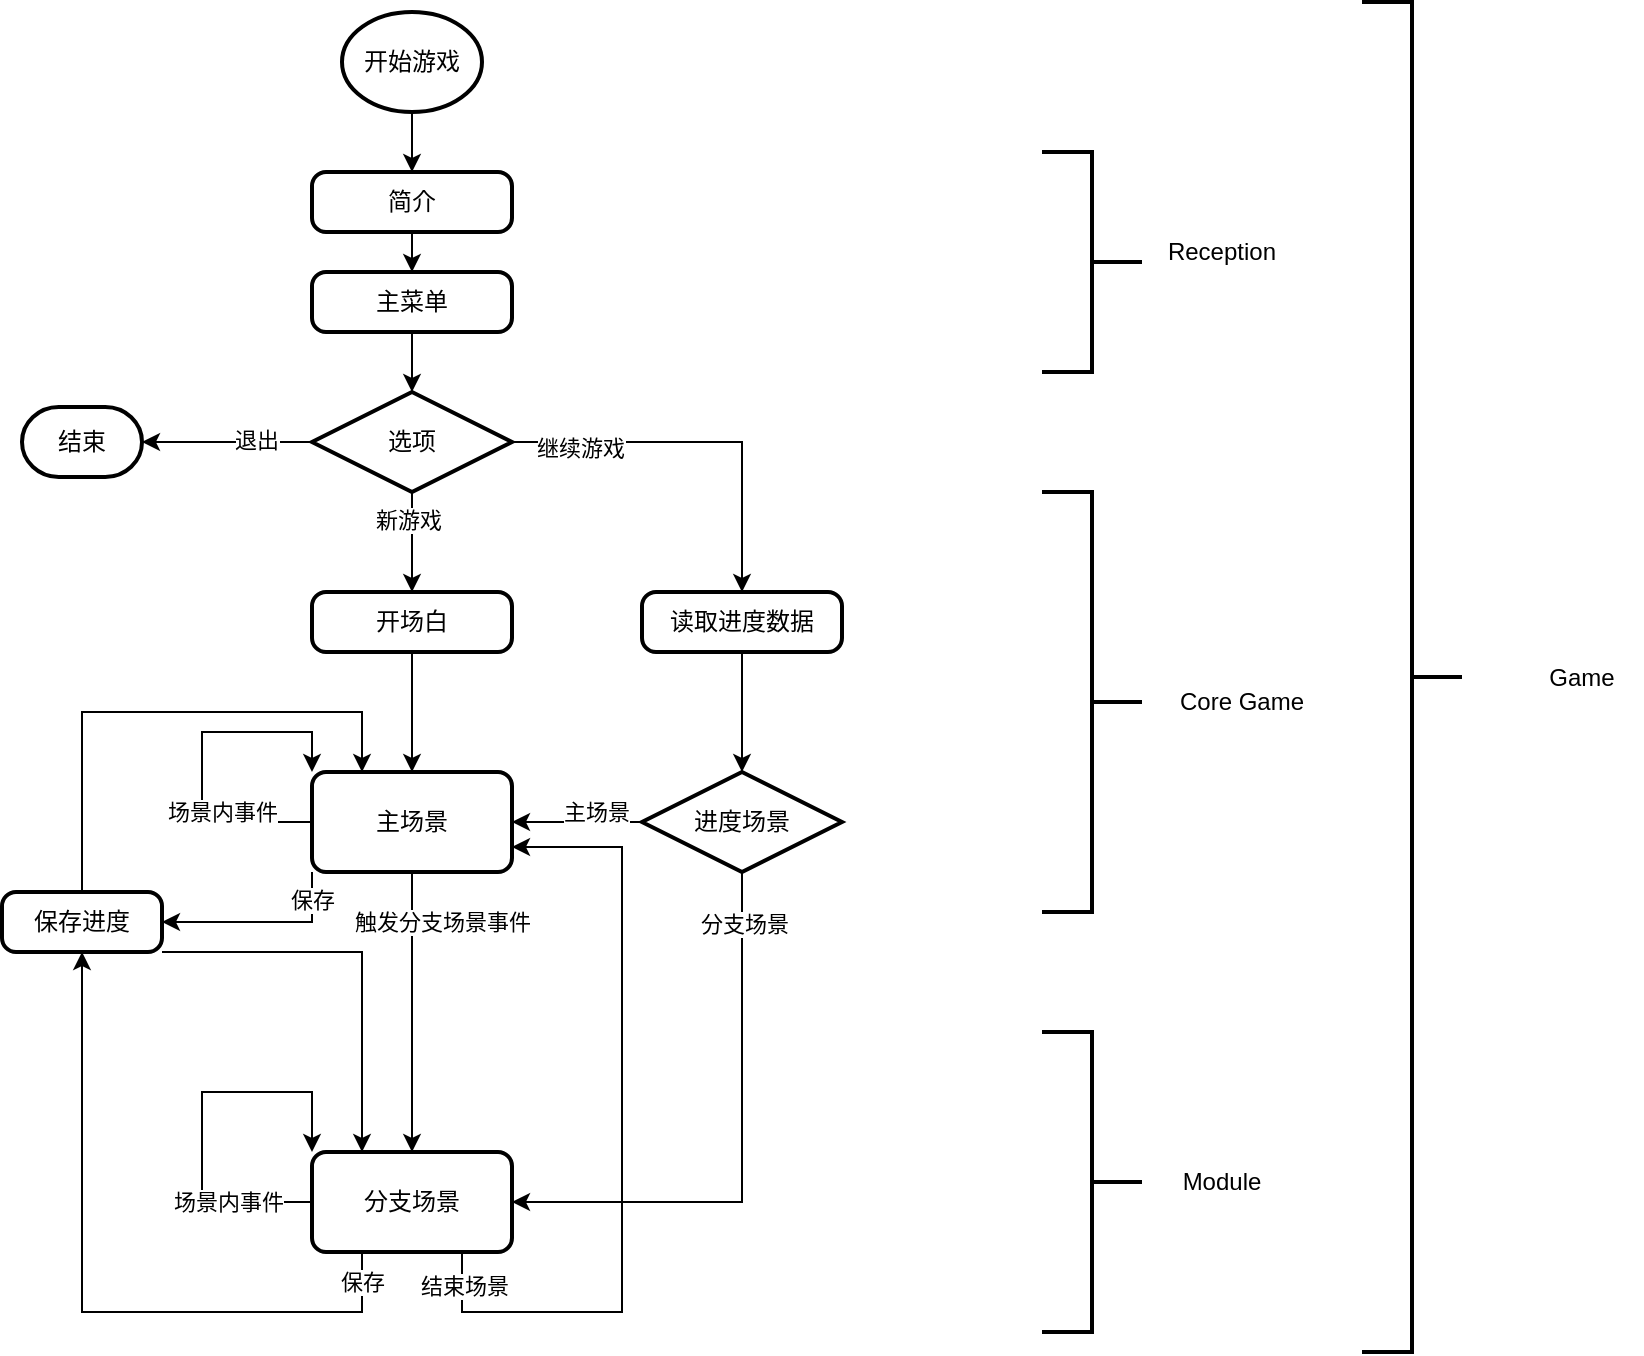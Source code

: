 <mxfile version="24.4.8" type="device" pages="4">
  <diagram id="C5RBs43oDa-KdzZeNtuy" name="整体流程">
    <mxGraphModel dx="2669" dy="1072" grid="1" gridSize="10" guides="1" tooltips="1" connect="1" arrows="1" fold="1" page="1" pageScale="1" pageWidth="827" pageHeight="1169" math="0" shadow="0">
      <root>
        <mxCell id="WIyWlLk6GJQsqaUBKTNV-0" />
        <mxCell id="WIyWlLk6GJQsqaUBKTNV-1" parent="WIyWlLk6GJQsqaUBKTNV-0" />
        <mxCell id="2ugtiqvm6wVYgl1pC0v1-10" style="edgeStyle=orthogonalEdgeStyle;rounded=0;orthogonalLoop=1;jettySize=auto;html=1;entryX=0.5;entryY=0;entryDx=0;entryDy=0;" parent="WIyWlLk6GJQsqaUBKTNV-1" source="2ugtiqvm6wVYgl1pC0v1-0" target="2ugtiqvm6wVYgl1pC0v1-1" edge="1">
          <mxGeometry relative="1" as="geometry" />
        </mxCell>
        <mxCell id="2ugtiqvm6wVYgl1pC0v1-0" value="开始游戏" style="strokeWidth=2;html=1;shape=mxgraph.flowchart.start_2;whiteSpace=wrap;" parent="WIyWlLk6GJQsqaUBKTNV-1" vertex="1">
          <mxGeometry x="120" y="130" width="70" height="50" as="geometry" />
        </mxCell>
        <mxCell id="2ugtiqvm6wVYgl1pC0v1-11" style="edgeStyle=orthogonalEdgeStyle;rounded=0;orthogonalLoop=1;jettySize=auto;html=1;" parent="WIyWlLk6GJQsqaUBKTNV-1" source="2ugtiqvm6wVYgl1pC0v1-1" target="2ugtiqvm6wVYgl1pC0v1-2" edge="1">
          <mxGeometry relative="1" as="geometry" />
        </mxCell>
        <mxCell id="2ugtiqvm6wVYgl1pC0v1-1" value="简介" style="rounded=1;whiteSpace=wrap;html=1;absoluteArcSize=1;arcSize=14;strokeWidth=2;" parent="WIyWlLk6GJQsqaUBKTNV-1" vertex="1">
          <mxGeometry x="105" y="210" width="100" height="30" as="geometry" />
        </mxCell>
        <mxCell id="2ugtiqvm6wVYgl1pC0v1-12" style="edgeStyle=orthogonalEdgeStyle;rounded=0;orthogonalLoop=1;jettySize=auto;html=1;" parent="WIyWlLk6GJQsqaUBKTNV-1" source="2ugtiqvm6wVYgl1pC0v1-2" target="2ugtiqvm6wVYgl1pC0v1-3" edge="1">
          <mxGeometry relative="1" as="geometry" />
        </mxCell>
        <mxCell id="2ugtiqvm6wVYgl1pC0v1-2" value="主菜单" style="rounded=1;whiteSpace=wrap;html=1;absoluteArcSize=1;arcSize=14;strokeWidth=2;" parent="WIyWlLk6GJQsqaUBKTNV-1" vertex="1">
          <mxGeometry x="105" y="260" width="100" height="30" as="geometry" />
        </mxCell>
        <mxCell id="2ugtiqvm6wVYgl1pC0v1-5" style="edgeStyle=orthogonalEdgeStyle;rounded=0;orthogonalLoop=1;jettySize=auto;html=1;entryX=0.5;entryY=0;entryDx=0;entryDy=0;" parent="WIyWlLk6GJQsqaUBKTNV-1" source="2ugtiqvm6wVYgl1pC0v1-3" target="2ugtiqvm6wVYgl1pC0v1-4" edge="1">
          <mxGeometry relative="1" as="geometry" />
        </mxCell>
        <mxCell id="2ugtiqvm6wVYgl1pC0v1-9" value="新游戏" style="edgeLabel;html=1;align=center;verticalAlign=middle;resizable=0;points=[];" parent="2ugtiqvm6wVYgl1pC0v1-5" vertex="1" connectable="0">
          <mxGeometry x="-0.436" y="-2" relative="1" as="geometry">
            <mxPoint as="offset" />
          </mxGeometry>
        </mxCell>
        <mxCell id="2ugtiqvm6wVYgl1pC0v1-16" style="edgeStyle=orthogonalEdgeStyle;rounded=0;orthogonalLoop=1;jettySize=auto;html=1;entryX=0.5;entryY=0;entryDx=0;entryDy=0;" parent="WIyWlLk6GJQsqaUBKTNV-1" source="2ugtiqvm6wVYgl1pC0v1-3" target="2ugtiqvm6wVYgl1pC0v1-15" edge="1">
          <mxGeometry relative="1" as="geometry" />
        </mxCell>
        <mxCell id="7P2e926hIgPMT3mzyZQC-7" value="继续游戏" style="edgeLabel;html=1;align=center;verticalAlign=middle;resizable=0;points=[];" parent="2ugtiqvm6wVYgl1pC0v1-16" vertex="1" connectable="0">
          <mxGeometry x="-0.642" y="-3" relative="1" as="geometry">
            <mxPoint as="offset" />
          </mxGeometry>
        </mxCell>
        <mxCell id="2ugtiqvm6wVYgl1pC0v1-3" value="选项" style="strokeWidth=2;html=1;shape=mxgraph.flowchart.decision;whiteSpace=wrap;" parent="WIyWlLk6GJQsqaUBKTNV-1" vertex="1">
          <mxGeometry x="105" y="320" width="100" height="50" as="geometry" />
        </mxCell>
        <mxCell id="2ugtiqvm6wVYgl1pC0v1-14" style="edgeStyle=orthogonalEdgeStyle;rounded=0;orthogonalLoop=1;jettySize=auto;html=1;" parent="WIyWlLk6GJQsqaUBKTNV-1" source="2ugtiqvm6wVYgl1pC0v1-4" target="2ugtiqvm6wVYgl1pC0v1-13" edge="1">
          <mxGeometry relative="1" as="geometry" />
        </mxCell>
        <mxCell id="2ugtiqvm6wVYgl1pC0v1-4" value="开场白" style="rounded=1;whiteSpace=wrap;html=1;absoluteArcSize=1;arcSize=14;strokeWidth=2;" parent="WIyWlLk6GJQsqaUBKTNV-1" vertex="1">
          <mxGeometry x="105" y="420" width="100" height="30" as="geometry" />
        </mxCell>
        <mxCell id="2ugtiqvm6wVYgl1pC0v1-6" value="结束" style="strokeWidth=2;html=1;shape=mxgraph.flowchart.terminator;whiteSpace=wrap;" parent="WIyWlLk6GJQsqaUBKTNV-1" vertex="1">
          <mxGeometry x="-40" y="327.5" width="60" height="35" as="geometry" />
        </mxCell>
        <mxCell id="2ugtiqvm6wVYgl1pC0v1-7" style="edgeStyle=orthogonalEdgeStyle;rounded=0;orthogonalLoop=1;jettySize=auto;html=1;entryX=1;entryY=0.5;entryDx=0;entryDy=0;entryPerimeter=0;" parent="WIyWlLk6GJQsqaUBKTNV-1" source="2ugtiqvm6wVYgl1pC0v1-3" target="2ugtiqvm6wVYgl1pC0v1-6" edge="1">
          <mxGeometry relative="1" as="geometry" />
        </mxCell>
        <mxCell id="2ugtiqvm6wVYgl1pC0v1-8" value="退出" style="edgeLabel;html=1;align=center;verticalAlign=middle;resizable=0;points=[];" parent="2ugtiqvm6wVYgl1pC0v1-7" vertex="1" connectable="0">
          <mxGeometry x="-0.339" y="-1" relative="1" as="geometry">
            <mxPoint as="offset" />
          </mxGeometry>
        </mxCell>
        <mxCell id="2ugtiqvm6wVYgl1pC0v1-23" style="edgeStyle=orthogonalEdgeStyle;rounded=0;orthogonalLoop=1;jettySize=auto;html=1;entryX=0.5;entryY=0;entryDx=0;entryDy=0;" parent="WIyWlLk6GJQsqaUBKTNV-1" source="2ugtiqvm6wVYgl1pC0v1-13" target="2ugtiqvm6wVYgl1pC0v1-18" edge="1">
          <mxGeometry relative="1" as="geometry" />
        </mxCell>
        <mxCell id="2ugtiqvm6wVYgl1pC0v1-29" value="触发分支场景事件" style="edgeLabel;html=1;align=center;verticalAlign=middle;resizable=0;points=[];" parent="2ugtiqvm6wVYgl1pC0v1-23" vertex="1" connectable="0">
          <mxGeometry x="-0.1" y="1" relative="1" as="geometry">
            <mxPoint x="14" y="-38" as="offset" />
          </mxGeometry>
        </mxCell>
        <mxCell id="2ugtiqvm6wVYgl1pC0v1-33" style="edgeStyle=orthogonalEdgeStyle;rounded=0;orthogonalLoop=1;jettySize=auto;html=1;exitX=0;exitY=1;exitDx=0;exitDy=0;entryX=1;entryY=0.5;entryDx=0;entryDy=0;" parent="WIyWlLk6GJQsqaUBKTNV-1" source="2ugtiqvm6wVYgl1pC0v1-13" target="2ugtiqvm6wVYgl1pC0v1-32" edge="1">
          <mxGeometry relative="1" as="geometry" />
        </mxCell>
        <mxCell id="2ugtiqvm6wVYgl1pC0v1-41" value="保存" style="edgeLabel;html=1;align=center;verticalAlign=middle;resizable=0;points=[];" parent="2ugtiqvm6wVYgl1pC0v1-33" vertex="1" connectable="0">
          <mxGeometry x="-0.72" relative="1" as="geometry">
            <mxPoint as="offset" />
          </mxGeometry>
        </mxCell>
        <mxCell id="2ugtiqvm6wVYgl1pC0v1-13" value="主场景" style="rounded=1;whiteSpace=wrap;html=1;absoluteArcSize=1;arcSize=14;strokeWidth=2;" parent="WIyWlLk6GJQsqaUBKTNV-1" vertex="1">
          <mxGeometry x="105" y="510" width="100" height="50" as="geometry" />
        </mxCell>
        <mxCell id="2ugtiqvm6wVYgl1pC0v1-15" value="读取进度数据" style="rounded=1;whiteSpace=wrap;html=1;absoluteArcSize=1;arcSize=14;strokeWidth=2;" parent="WIyWlLk6GJQsqaUBKTNV-1" vertex="1">
          <mxGeometry x="270" y="420" width="100" height="30" as="geometry" />
        </mxCell>
        <mxCell id="2ugtiqvm6wVYgl1pC0v1-26" style="edgeStyle=orthogonalEdgeStyle;rounded=0;orthogonalLoop=1;jettySize=auto;html=1;entryX=1;entryY=0.75;entryDx=0;entryDy=0;exitX=0.75;exitY=1;exitDx=0;exitDy=0;" parent="WIyWlLk6GJQsqaUBKTNV-1" source="2ugtiqvm6wVYgl1pC0v1-18" target="2ugtiqvm6wVYgl1pC0v1-13" edge="1">
          <mxGeometry relative="1" as="geometry">
            <Array as="points">
              <mxPoint x="180" y="780" />
              <mxPoint x="260" y="780" />
              <mxPoint x="260" y="548" />
            </Array>
          </mxGeometry>
        </mxCell>
        <mxCell id="2ugtiqvm6wVYgl1pC0v1-28" value="结束场景" style="edgeLabel;html=1;align=center;verticalAlign=middle;resizable=0;points=[];" parent="2ugtiqvm6wVYgl1pC0v1-26" vertex="1" connectable="0">
          <mxGeometry x="-0.915" y="1" relative="1" as="geometry">
            <mxPoint as="offset" />
          </mxGeometry>
        </mxCell>
        <mxCell id="2ugtiqvm6wVYgl1pC0v1-35" style="edgeStyle=orthogonalEdgeStyle;rounded=0;orthogonalLoop=1;jettySize=auto;html=1;exitX=0.25;exitY=1;exitDx=0;exitDy=0;entryX=0.5;entryY=1;entryDx=0;entryDy=0;" parent="WIyWlLk6GJQsqaUBKTNV-1" source="2ugtiqvm6wVYgl1pC0v1-18" target="2ugtiqvm6wVYgl1pC0v1-32" edge="1">
          <mxGeometry relative="1" as="geometry">
            <Array as="points">
              <mxPoint x="130" y="780" />
              <mxPoint x="-10" y="780" />
            </Array>
          </mxGeometry>
        </mxCell>
        <mxCell id="2ugtiqvm6wVYgl1pC0v1-40" value="保存" style="edgeLabel;html=1;align=center;verticalAlign=middle;resizable=0;points=[];" parent="2ugtiqvm6wVYgl1pC0v1-35" vertex="1" connectable="0">
          <mxGeometry x="-0.914" relative="1" as="geometry">
            <mxPoint as="offset" />
          </mxGeometry>
        </mxCell>
        <mxCell id="2ugtiqvm6wVYgl1pC0v1-18" value="分支场景" style="rounded=1;whiteSpace=wrap;html=1;absoluteArcSize=1;arcSize=14;strokeWidth=2;" parent="WIyWlLk6GJQsqaUBKTNV-1" vertex="1">
          <mxGeometry x="105" y="700" width="100" height="50" as="geometry" />
        </mxCell>
        <mxCell id="2ugtiqvm6wVYgl1pC0v1-20" style="edgeStyle=orthogonalEdgeStyle;rounded=0;orthogonalLoop=1;jettySize=auto;html=1;entryX=1;entryY=0.5;entryDx=0;entryDy=0;" parent="WIyWlLk6GJQsqaUBKTNV-1" source="2ugtiqvm6wVYgl1pC0v1-19" target="2ugtiqvm6wVYgl1pC0v1-13" edge="1">
          <mxGeometry relative="1" as="geometry" />
        </mxCell>
        <mxCell id="2ugtiqvm6wVYgl1pC0v1-31" value="主场景" style="edgeLabel;html=1;align=center;verticalAlign=middle;resizable=0;points=[];" parent="2ugtiqvm6wVYgl1pC0v1-20" vertex="1" connectable="0">
          <mxGeometry x="-0.292" y="-1" relative="1" as="geometry">
            <mxPoint y="-4" as="offset" />
          </mxGeometry>
        </mxCell>
        <mxCell id="2ugtiqvm6wVYgl1pC0v1-21" style="edgeStyle=orthogonalEdgeStyle;rounded=0;orthogonalLoop=1;jettySize=auto;html=1;entryX=1;entryY=0.5;entryDx=0;entryDy=0;" parent="WIyWlLk6GJQsqaUBKTNV-1" source="2ugtiqvm6wVYgl1pC0v1-19" target="2ugtiqvm6wVYgl1pC0v1-18" edge="1">
          <mxGeometry relative="1" as="geometry">
            <Array as="points">
              <mxPoint x="320" y="725" />
            </Array>
          </mxGeometry>
        </mxCell>
        <mxCell id="2ugtiqvm6wVYgl1pC0v1-30" value="分支场景" style="edgeLabel;html=1;align=center;verticalAlign=middle;resizable=0;points=[];" parent="2ugtiqvm6wVYgl1pC0v1-21" vertex="1" connectable="0">
          <mxGeometry x="-0.814" y="1" relative="1" as="geometry">
            <mxPoint as="offset" />
          </mxGeometry>
        </mxCell>
        <mxCell id="2ugtiqvm6wVYgl1pC0v1-19" value="进度场景" style="strokeWidth=2;html=1;shape=mxgraph.flowchart.decision;whiteSpace=wrap;" parent="WIyWlLk6GJQsqaUBKTNV-1" vertex="1">
          <mxGeometry x="270" y="510" width="100" height="50" as="geometry" />
        </mxCell>
        <mxCell id="2ugtiqvm6wVYgl1pC0v1-22" style="edgeStyle=orthogonalEdgeStyle;rounded=0;orthogonalLoop=1;jettySize=auto;html=1;entryX=0.5;entryY=0;entryDx=0;entryDy=0;entryPerimeter=0;" parent="WIyWlLk6GJQsqaUBKTNV-1" source="2ugtiqvm6wVYgl1pC0v1-15" target="2ugtiqvm6wVYgl1pC0v1-19" edge="1">
          <mxGeometry relative="1" as="geometry" />
        </mxCell>
        <mxCell id="2ugtiqvm6wVYgl1pC0v1-24" style="edgeStyle=orthogonalEdgeStyle;rounded=0;orthogonalLoop=1;jettySize=auto;html=1;exitX=0;exitY=0.5;exitDx=0;exitDy=0;entryX=0;entryY=0;entryDx=0;entryDy=0;" parent="WIyWlLk6GJQsqaUBKTNV-1" source="2ugtiqvm6wVYgl1pC0v1-13" target="2ugtiqvm6wVYgl1pC0v1-13" edge="1">
          <mxGeometry relative="1" as="geometry">
            <Array as="points">
              <mxPoint x="50" y="535" />
              <mxPoint x="50" y="490" />
              <mxPoint x="105" y="490" />
            </Array>
          </mxGeometry>
        </mxCell>
        <mxCell id="2ugtiqvm6wVYgl1pC0v1-38" value="场景内事件" style="edgeLabel;html=1;align=center;verticalAlign=middle;resizable=0;points=[];" parent="2ugtiqvm6wVYgl1pC0v1-24" vertex="1" connectable="0">
          <mxGeometry x="-0.657" y="1" relative="1" as="geometry">
            <mxPoint x="-15" y="-6" as="offset" />
          </mxGeometry>
        </mxCell>
        <mxCell id="2ugtiqvm6wVYgl1pC0v1-25" style="edgeStyle=orthogonalEdgeStyle;rounded=0;orthogonalLoop=1;jettySize=auto;html=1;entryX=0;entryY=0;entryDx=0;entryDy=0;exitX=0;exitY=0.5;exitDx=0;exitDy=0;" parent="WIyWlLk6GJQsqaUBKTNV-1" source="2ugtiqvm6wVYgl1pC0v1-18" target="2ugtiqvm6wVYgl1pC0v1-18" edge="1">
          <mxGeometry relative="1" as="geometry">
            <Array as="points">
              <mxPoint x="50" y="725" />
              <mxPoint x="50" y="670" />
              <mxPoint x="105" y="670" />
            </Array>
          </mxGeometry>
        </mxCell>
        <mxCell id="2ugtiqvm6wVYgl1pC0v1-27" value="场景内事件" style="edgeLabel;html=1;align=center;verticalAlign=middle;resizable=0;points=[];" parent="2ugtiqvm6wVYgl1pC0v1-25" vertex="1" connectable="0">
          <mxGeometry x="-0.782" relative="1" as="geometry">
            <mxPoint x="-21" as="offset" />
          </mxGeometry>
        </mxCell>
        <mxCell id="2ugtiqvm6wVYgl1pC0v1-37" style="edgeStyle=orthogonalEdgeStyle;rounded=0;orthogonalLoop=1;jettySize=auto;html=1;exitX=0.5;exitY=0;exitDx=0;exitDy=0;entryX=0.25;entryY=0;entryDx=0;entryDy=0;" parent="WIyWlLk6GJQsqaUBKTNV-1" source="2ugtiqvm6wVYgl1pC0v1-32" target="2ugtiqvm6wVYgl1pC0v1-13" edge="1">
          <mxGeometry relative="1" as="geometry">
            <Array as="points">
              <mxPoint x="-10" y="480" />
              <mxPoint x="130" y="480" />
            </Array>
          </mxGeometry>
        </mxCell>
        <mxCell id="2ugtiqvm6wVYgl1pC0v1-39" style="edgeStyle=orthogonalEdgeStyle;rounded=0;orthogonalLoop=1;jettySize=auto;html=1;exitX=1;exitY=1;exitDx=0;exitDy=0;entryX=0.25;entryY=0;entryDx=0;entryDy=0;" parent="WIyWlLk6GJQsqaUBKTNV-1" source="2ugtiqvm6wVYgl1pC0v1-32" target="2ugtiqvm6wVYgl1pC0v1-18" edge="1">
          <mxGeometry relative="1" as="geometry">
            <Array as="points">
              <mxPoint x="130" y="600" />
            </Array>
          </mxGeometry>
        </mxCell>
        <mxCell id="2ugtiqvm6wVYgl1pC0v1-32" value="保存进度" style="rounded=1;whiteSpace=wrap;html=1;absoluteArcSize=1;arcSize=14;strokeWidth=2;" parent="WIyWlLk6GJQsqaUBKTNV-1" vertex="1">
          <mxGeometry x="-50" y="570" width="80" height="30" as="geometry" />
        </mxCell>
        <mxCell id="7P2e926hIgPMT3mzyZQC-0" value="" style="strokeWidth=2;html=1;shape=mxgraph.flowchart.annotation_2;align=left;labelPosition=right;pointerEvents=1;rotation=-180;" parent="WIyWlLk6GJQsqaUBKTNV-1" vertex="1">
          <mxGeometry x="470" y="200" width="50" height="110" as="geometry" />
        </mxCell>
        <mxCell id="7P2e926hIgPMT3mzyZQC-1" value="Reception" style="text;html=1;align=center;verticalAlign=middle;whiteSpace=wrap;rounded=0;" parent="WIyWlLk6GJQsqaUBKTNV-1" vertex="1">
          <mxGeometry x="530" y="235" width="60" height="30" as="geometry" />
        </mxCell>
        <mxCell id="7P2e926hIgPMT3mzyZQC-2" value="" style="strokeWidth=2;html=1;shape=mxgraph.flowchart.annotation_2;align=left;labelPosition=right;pointerEvents=1;rotation=-180;" parent="WIyWlLk6GJQsqaUBKTNV-1" vertex="1">
          <mxGeometry x="470" y="370" width="50" height="210" as="geometry" />
        </mxCell>
        <mxCell id="7P2e926hIgPMT3mzyZQC-3" value="Core Game" style="text;html=1;align=center;verticalAlign=middle;whiteSpace=wrap;rounded=0;" parent="WIyWlLk6GJQsqaUBKTNV-1" vertex="1">
          <mxGeometry x="530" y="460" width="80" height="30" as="geometry" />
        </mxCell>
        <mxCell id="7P2e926hIgPMT3mzyZQC-5" value="" style="strokeWidth=2;html=1;shape=mxgraph.flowchart.annotation_2;align=left;labelPosition=right;pointerEvents=1;rotation=-180;" parent="WIyWlLk6GJQsqaUBKTNV-1" vertex="1">
          <mxGeometry x="470" y="640" width="50" height="150" as="geometry" />
        </mxCell>
        <mxCell id="7P2e926hIgPMT3mzyZQC-6" value="Module" style="text;html=1;align=center;verticalAlign=middle;whiteSpace=wrap;rounded=0;" parent="WIyWlLk6GJQsqaUBKTNV-1" vertex="1">
          <mxGeometry x="530" y="700" width="60" height="30" as="geometry" />
        </mxCell>
        <mxCell id="TLWh49FESjP8E5d3QLVh-0" value="" style="strokeWidth=2;html=1;shape=mxgraph.flowchart.annotation_2;align=left;labelPosition=right;pointerEvents=1;rotation=-180;" vertex="1" parent="WIyWlLk6GJQsqaUBKTNV-1">
          <mxGeometry x="630" y="125" width="50" height="675" as="geometry" />
        </mxCell>
        <mxCell id="TLWh49FESjP8E5d3QLVh-1" value="Game" style="text;html=1;align=center;verticalAlign=middle;whiteSpace=wrap;rounded=0;" vertex="1" parent="WIyWlLk6GJQsqaUBKTNV-1">
          <mxGeometry x="710" y="447.5" width="60" height="30" as="geometry" />
        </mxCell>
      </root>
    </mxGraphModel>
  </diagram>
  <diagram id="Sup1P65DMGyjwTMgSMWk" name="功能架构">
    <mxGraphModel dx="1842" dy="1072" grid="1" gridSize="10" guides="1" tooltips="1" connect="1" arrows="1" fold="1" page="1" pageScale="1" pageWidth="827" pageHeight="1169" math="0" shadow="0">
      <root>
        <mxCell id="0" />
        <mxCell id="1" parent="0" />
        <mxCell id="cRyTf3uvMNOiwkR87N3T-2" value="Game" style="rounded=0;whiteSpace=wrap;html=1;align=left;verticalAlign=top;spacingLeft=4;spacingRight=4;fontFamily=Helvetica;fontSize=16;fontColor=default;fillColor=none;gradientColor=none;fontStyle=1" parent="1" vertex="1">
          <mxGeometry x="50" y="300" width="700" height="780" as="geometry" />
        </mxCell>
        <mxCell id="vl9jKA54itBj0JG4dR26-4" value="Core Flow" style="rounded=1;whiteSpace=wrap;html=1;align=left;verticalAlign=top;spacingLeft=4;spacingRight=4;fontFamily=Helvetica;fontSize=16;fontColor=default;fillColor=none;gradientColor=none;fontStyle=1" parent="1" vertex="1">
          <mxGeometry x="70" y="670" width="200" height="160" as="geometry" />
        </mxCell>
        <mxCell id="cRyTf3uvMNOiwkR87N3T-3" value="Core Game" style="rounded=1;whiteSpace=wrap;html=1;align=left;verticalAlign=top;spacingLeft=4;spacingRight=4;fontFamily=Helvetica;fontSize=16;fontColor=default;fillColor=none;gradientColor=none;fontStyle=1" parent="1" vertex="1">
          <mxGeometry x="70" y="470" width="660" height="160" as="geometry" />
        </mxCell>
        <mxCell id="cRyTf3uvMNOiwkR87N3T-9" value="LOGO" style="shape=parallelogram;perimeter=parallelogramPerimeter;whiteSpace=wrap;html=1;fixedSize=1;align=center;verticalAlign=top;spacingLeft=4;spacingRight=4;fontFamily=Helvetica;fontSize=12;fontColor=default;fillColor=none;gradientColor=none;" parent="1" vertex="1">
          <mxGeometry x="95" y="390" width="120" height="40" as="geometry" />
        </mxCell>
        <mxCell id="7_aySgGp9xKCf25L6smw-5" value="Introduction" style="shape=parallelogram;perimeter=parallelogramPerimeter;whiteSpace=wrap;html=1;fixedSize=1;align=center;verticalAlign=top;spacingLeft=4;spacingRight=4;fontFamily=Helvetica;fontSize=12;fontColor=default;fillColor=none;gradientColor=none;" parent="1" vertex="1">
          <mxGeometry x="250" y="390" width="120" height="40" as="geometry" />
        </mxCell>
        <mxCell id="7_aySgGp9xKCf25L6smw-10" value="Module" style="rounded=1;whiteSpace=wrap;html=1;align=left;verticalAlign=middle;spacingLeft=4;spacingRight=4;fontFamily=Helvetica;fontSize=16;fontColor=default;fillColor=none;gradientColor=none;fontStyle=1" parent="1" vertex="1">
          <mxGeometry x="280" y="670" width="450" height="160" as="geometry" />
        </mxCell>
        <mxCell id="7_aySgGp9xKCf25L6smw-13" value="module controller" style="shape=parallelogram;perimeter=parallelogramPerimeter;whiteSpace=wrap;html=1;fixedSize=1;align=center;verticalAlign=middle;spacingLeft=4;spacingRight=4;fontFamily=Helvetica;fontSize=12;fontColor=default;fillColor=none;gradientColor=none;" parent="1" vertex="1">
          <mxGeometry x="95" y="780" width="150" height="40" as="geometry" />
        </mxCell>
        <mxCell id="7_aySgGp9xKCf25L6smw-1" value="Common" style="rounded=1;whiteSpace=wrap;html=1;align=left;verticalAlign=top;spacingLeft=4;spacingRight=4;fontFamily=Helvetica;fontSize=16;fontColor=default;fillColor=none;gradientColor=none;fontStyle=1" parent="1" vertex="1">
          <mxGeometry x="70" y="870" width="660" height="200" as="geometry" />
        </mxCell>
        <mxCell id="cRyTf3uvMNOiwkR87N3T-8" value="image resource" style="shape=parallelogram;perimeter=parallelogramPerimeter;whiteSpace=wrap;html=1;fixedSize=1;align=center;verticalAlign=middle;spacingLeft=4;spacingRight=4;fontFamily=Helvetica;fontSize=12;fontColor=default;fillColor=none;gradientColor=none;" parent="1" vertex="1">
          <mxGeometry x="430" y="1020" width="114" height="40" as="geometry" />
        </mxCell>
        <mxCell id="7_aySgGp9xKCf25L6smw-2" value="animation resource" style="shape=parallelogram;perimeter=parallelogramPerimeter;whiteSpace=wrap;html=1;fixedSize=1;align=center;verticalAlign=middle;spacingLeft=4;spacingRight=4;fontFamily=Helvetica;fontSize=12;fontColor=default;fillColor=none;gradientColor=none;" parent="1" vertex="1">
          <mxGeometry x="310" y="1020" width="134" height="40" as="geometry" />
        </mxCell>
        <mxCell id="7_aySgGp9xKCf25L6smw-3" value="sound resource" style="shape=parallelogram;perimeter=parallelogramPerimeter;whiteSpace=wrap;html=1;fixedSize=1;align=center;verticalAlign=middle;spacingLeft=4;spacingRight=4;fontFamily=Helvetica;fontSize=12;fontColor=default;fillColor=none;gradientColor=none;" parent="1" vertex="1">
          <mxGeometry x="530" y="1020" width="110" height="40" as="geometry" />
        </mxCell>
        <mxCell id="7_aySgGp9xKCf25L6smw-4" value="saved data" style="shape=parallelogram;perimeter=parallelogramPerimeter;whiteSpace=wrap;html=1;fixedSize=1;align=center;verticalAlign=middle;spacingLeft=4;spacingRight=4;fontFamily=Helvetica;fontSize=12;fontColor=default;fillColor=none;gradientColor=none;" parent="1" vertex="1">
          <mxGeometry x="630" y="1020" width="90" height="40" as="geometry" />
        </mxCell>
        <mxCell id="vl9jKA54itBj0JG4dR26-5" value="Configuration" style="shape=parallelogram;perimeter=parallelogramPerimeter;whiteSpace=wrap;html=1;fixedSize=1;align=center;verticalAlign=middle;spacingLeft=4;spacingRight=4;fontFamily=Helvetica;fontSize=12;fontColor=default;fillColor=none;gradientColor=none;" parent="1" vertex="1">
          <mxGeometry x="200" y="1020" width="120" height="40" as="geometry" />
        </mxCell>
        <mxCell id="vl9jKA54itBj0JG4dR26-7" value="MVC Fx" style="shape=parallelogram;perimeter=parallelogramPerimeter;whiteSpace=wrap;html=1;fixedSize=1;align=center;verticalAlign=middle;spacingLeft=4;spacingRight=4;fontFamily=Helvetica;fontSize=12;fontColor=default;fillColor=none;gradientColor=none;" parent="1" vertex="1">
          <mxGeometry x="89" y="1020" width="120" height="40" as="geometry" />
        </mxCell>
        <mxCell id="vl9jKA54itBj0JG4dR26-8" value="UI Control" style="shape=parallelogram;perimeter=parallelogramPerimeter;whiteSpace=wrap;html=1;fixedSize=1;align=center;verticalAlign=top;spacingLeft=4;spacingRight=4;fontFamily=Helvetica;fontSize=12;fontColor=default;fillColor=none;gradientColor=none;" parent="1" vertex="1">
          <mxGeometry x="89" y="900" width="631" height="110" as="geometry" />
        </mxCell>
        <mxCell id="vl9jKA54itBj0JG4dR26-12" value="" style="group" parent="1" vertex="1" connectable="0">
          <mxGeometry x="360" y="680" width="194" height="140" as="geometry" />
        </mxCell>
        <mxCell id="cRyTf3uvMNOiwkR87N3T-4" value="EDU" style="shape=parallelogram;perimeter=parallelogramPerimeter;whiteSpace=wrap;html=1;fixedSize=1;align=center;verticalAlign=top;spacingLeft=4;spacingRight=4;fontFamily=Helvetica;fontSize=12;fontColor=default;fillColor=none;gradientColor=none;" parent="vl9jKA54itBj0JG4dR26-12" vertex="1">
          <mxGeometry width="194" height="140" as="geometry" />
        </mxCell>
        <mxCell id="7_aySgGp9xKCf25L6smw-14" value="Scene" style="shape=hexagon;perimeter=hexagonPerimeter2;whiteSpace=wrap;html=1;fixedSize=1;align=center;verticalAlign=middle;spacingLeft=4;spacingRight=4;fontFamily=Helvetica;fontSize=12;fontColor=default;fillColor=none;gradientColor=none;size=10;" parent="vl9jKA54itBj0JG4dR26-12" vertex="1">
          <mxGeometry x="107" y="80" width="50" height="40" as="geometry" />
        </mxCell>
        <mxCell id="vl9jKA54itBj0JG4dR26-1" value="Controller" style="shape=hexagon;perimeter=hexagonPerimeter2;whiteSpace=wrap;html=1;fixedSize=1;align=center;verticalAlign=middle;spacingLeft=4;spacingRight=4;fontFamily=Helvetica;fontSize=12;fontColor=default;fillColor=none;gradientColor=none;size=10;" parent="vl9jKA54itBj0JG4dR26-12" vertex="1">
          <mxGeometry x="59" y="30" width="76" height="40" as="geometry" />
        </mxCell>
        <mxCell id="vl9jKA54itBj0JG4dR26-2" value="Model" style="shape=hexagon;perimeter=hexagonPerimeter2;whiteSpace=wrap;html=1;fixedSize=1;align=center;verticalAlign=middle;spacingLeft=4;spacingRight=4;fontFamily=Helvetica;fontSize=12;fontColor=default;fillColor=none;gradientColor=none;size=10;" parent="vl9jKA54itBj0JG4dR26-12" vertex="1">
          <mxGeometry x="30" y="80" width="50" height="40" as="geometry" />
        </mxCell>
        <mxCell id="vl9jKA54itBj0JG4dR26-13" value="" style="group" parent="1" vertex="1" connectable="0">
          <mxGeometry x="580" y="680" width="120" height="140" as="geometry" />
        </mxCell>
        <mxCell id="7_aySgGp9xKCf25L6smw-9" value="RPG" style="shape=parallelogram;perimeter=parallelogramPerimeter;whiteSpace=wrap;html=1;fixedSize=1;align=center;verticalAlign=top;spacingLeft=4;spacingRight=4;fontFamily=Helvetica;fontSize=12;fontColor=default;fillColor=none;gradientColor=none;" parent="vl9jKA54itBj0JG4dR26-13" vertex="1">
          <mxGeometry width="120" height="40" as="geometry" />
        </mxCell>
        <mxCell id="7_aySgGp9xKCf25L6smw-12" value="..." style="shape=parallelogram;perimeter=parallelogramPerimeter;whiteSpace=wrap;html=1;fixedSize=1;align=center;verticalAlign=top;spacingLeft=4;spacingRight=4;fontFamily=Helvetica;fontSize=12;fontColor=default;fillColor=none;gradientColor=none;" parent="vl9jKA54itBj0JG4dR26-13" vertex="1">
          <mxGeometry y="50" width="120" height="40" as="geometry" />
        </mxCell>
        <mxCell id="vl9jKA54itBj0JG4dR26-3" value="..." style="shape=parallelogram;perimeter=parallelogramPerimeter;whiteSpace=wrap;html=1;fixedSize=1;align=center;verticalAlign=top;spacingLeft=4;spacingRight=4;fontFamily=Helvetica;fontSize=12;fontColor=default;fillColor=none;gradientColor=none;" parent="vl9jKA54itBj0JG4dR26-13" vertex="1">
          <mxGeometry y="100" width="120" height="40" as="geometry" />
        </mxCell>
        <mxCell id="vl9jKA54itBj0JG4dR26-17" value="EDU Instance Builder" style="shape=parallelogram;perimeter=parallelogramPerimeter;whiteSpace=wrap;html=1;fixedSize=1;align=center;verticalAlign=middle;spacingLeft=4;spacingRight=4;fontFamily=Helvetica;fontSize=12;fontColor=default;fillColor=none;gradientColor=none;" parent="1" vertex="1">
          <mxGeometry x="560" y="480" width="150" height="40" as="geometry" />
        </mxCell>
        <mxCell id="vl9jKA54itBj0JG4dR26-18" value="module instance builder" style="shape=parallelogram;perimeter=parallelogramPerimeter;whiteSpace=wrap;html=1;fixedSize=1;align=center;verticalAlign=middle;spacingLeft=4;spacingRight=4;fontFamily=Helvetica;fontSize=12;fontColor=default;fillColor=none;gradientColor=none;" parent="1" vertex="1">
          <mxGeometry x="95" y="720" width="150" height="40" as="geometry" />
        </mxCell>
        <mxCell id="vl9jKA54itBj0JG4dR26-19" value="RPG Instance Builder" style="shape=parallelogram;perimeter=parallelogramPerimeter;whiteSpace=wrap;html=1;fixedSize=1;align=center;verticalAlign=middle;spacingLeft=4;spacingRight=4;fontFamily=Helvetica;fontSize=12;fontColor=default;fillColor=none;gradientColor=none;" parent="1" vertex="1">
          <mxGeometry x="560" y="530" width="150" height="40" as="geometry" />
        </mxCell>
        <mxCell id="vl9jKA54itBj0JG4dR26-20" value="... Instance Builder" style="shape=parallelogram;perimeter=parallelogramPerimeter;whiteSpace=wrap;html=1;fixedSize=1;align=center;verticalAlign=middle;spacingLeft=4;spacingRight=4;fontFamily=Helvetica;fontSize=12;fontColor=default;fillColor=none;gradientColor=none;" parent="1" vertex="1">
          <mxGeometry x="560" y="580" width="150" height="40" as="geometry" />
        </mxCell>
        <mxCell id="vl9jKA54itBj0JG4dR26-21" value="Ending" style="shape=parallelogram;perimeter=parallelogramPerimeter;whiteSpace=wrap;html=1;fixedSize=1;align=center;verticalAlign=top;spacingLeft=4;spacingRight=4;fontFamily=Helvetica;fontSize=12;fontColor=default;fillColor=none;gradientColor=none;" parent="1" vertex="1">
          <mxGeometry x="582" y="390" width="120" height="40" as="geometry" />
        </mxCell>
        <mxCell id="vl9jKA54itBj0JG4dR26-22" value="Window" style="shape=hexagon;perimeter=hexagonPerimeter2;whiteSpace=wrap;html=1;fixedSize=1;align=center;verticalAlign=middle;spacingLeft=4;spacingRight=4;fontFamily=Helvetica;fontSize=12;fontColor=default;fillColor=none;gradientColor=none;size=10;" parent="1" vertex="1">
          <mxGeometry x="133" y="935" width="76" height="40" as="geometry" />
        </mxCell>
        <mxCell id="vl9jKA54itBj0JG4dR26-23" value="Panel" style="shape=hexagon;perimeter=hexagonPerimeter2;whiteSpace=wrap;html=1;fixedSize=1;align=center;verticalAlign=middle;spacingLeft=4;spacingRight=4;fontFamily=Helvetica;fontSize=12;fontColor=default;fillColor=none;gradientColor=none;size=10;" parent="1" vertex="1">
          <mxGeometry x="222" y="935" width="76" height="40" as="geometry" />
        </mxCell>
        <mxCell id="vl9jKA54itBj0JG4dR26-24" value="Button" style="shape=hexagon;perimeter=hexagonPerimeter2;whiteSpace=wrap;html=1;fixedSize=1;align=center;verticalAlign=middle;spacingLeft=4;spacingRight=4;fontFamily=Helvetica;fontSize=12;fontColor=default;fillColor=none;gradientColor=none;size=10;" parent="1" vertex="1">
          <mxGeometry x="310" y="935" width="76" height="40" as="geometry" />
        </mxCell>
        <mxCell id="vl9jKA54itBj0JG4dR26-25" value="Label" style="shape=hexagon;perimeter=hexagonPerimeter2;whiteSpace=wrap;html=1;fixedSize=1;align=center;verticalAlign=middle;spacingLeft=4;spacingRight=4;fontFamily=Helvetica;fontSize=12;fontColor=default;fillColor=none;gradientColor=none;size=10;" parent="1" vertex="1">
          <mxGeometry x="404" y="935" width="76" height="40" as="geometry" />
        </mxCell>
        <mxCell id="vl9jKA54itBj0JG4dR26-26" value="Animation" style="shape=hexagon;perimeter=hexagonPerimeter2;whiteSpace=wrap;html=1;fixedSize=1;align=center;verticalAlign=middle;spacingLeft=4;spacingRight=4;fontFamily=Helvetica;fontSize=12;fontColor=default;fillColor=none;gradientColor=none;size=10;" parent="1" vertex="1">
          <mxGeometry x="500" y="935" width="76" height="40" as="geometry" />
        </mxCell>
        <mxCell id="vl9jKA54itBj0JG4dR26-27" value="..." style="shape=hexagon;perimeter=hexagonPerimeter2;whiteSpace=wrap;html=1;fixedSize=1;align=center;verticalAlign=middle;spacingLeft=4;spacingRight=4;fontFamily=Helvetica;fontSize=12;fontColor=default;fillColor=none;gradientColor=none;size=10;" parent="1" vertex="1">
          <mxGeometry x="604" y="935" width="76" height="40" as="geometry" />
        </mxCell>
        <mxCell id="WGe6nDFsT71kzoUD-nLm-1" value="Core Game Builder" style="shape=parallelogram;perimeter=parallelogramPerimeter;whiteSpace=wrap;html=1;fixedSize=1;align=center;verticalAlign=middle;spacingLeft=4;spacingRight=4;fontFamily=Helvetica;fontSize=12;fontColor=default;fillColor=none;gradientColor=none;" parent="1" vertex="1">
          <mxGeometry x="350" y="530" width="150" height="40" as="geometry" />
        </mxCell>
        <mxCell id="WGe6nDFsT71kzoUD-nLm-2" value="Core Game Module Controller" style="shape=parallelogram;perimeter=parallelogramPerimeter;whiteSpace=wrap;html=1;fixedSize=1;align=center;verticalAlign=middle;spacingLeft=4;spacingRight=4;fontFamily=Helvetica;fontSize=12;fontColor=default;fillColor=none;gradientColor=none;" parent="1" vertex="1">
          <mxGeometry x="110" y="530" width="210" height="40" as="geometry" />
        </mxCell>
        <mxCell id="WGe6nDFsT71kzoUD-nLm-3" value="" style="group" parent="1" vertex="1" connectable="0">
          <mxGeometry x="370" y="320" width="194" height="140" as="geometry" />
        </mxCell>
        <mxCell id="WGe6nDFsT71kzoUD-nLm-4" value="Reception" style="shape=parallelogram;perimeter=parallelogramPerimeter;whiteSpace=wrap;html=1;fixedSize=1;align=center;verticalAlign=top;spacingLeft=4;spacingRight=4;fontFamily=Helvetica;fontSize=12;fontColor=default;fillColor=none;gradientColor=none;" parent="WGe6nDFsT71kzoUD-nLm-3" vertex="1">
          <mxGeometry width="194" height="140" as="geometry" />
        </mxCell>
        <mxCell id="WGe6nDFsT71kzoUD-nLm-5" value="Scene" style="shape=hexagon;perimeter=hexagonPerimeter2;whiteSpace=wrap;html=1;fixedSize=1;align=center;verticalAlign=middle;spacingLeft=4;spacingRight=4;fontFamily=Helvetica;fontSize=12;fontColor=default;fillColor=none;gradientColor=none;size=10;" parent="WGe6nDFsT71kzoUD-nLm-3" vertex="1">
          <mxGeometry x="107" y="80" width="50" height="40" as="geometry" />
        </mxCell>
        <mxCell id="WGe6nDFsT71kzoUD-nLm-6" value="Controller" style="shape=hexagon;perimeter=hexagonPerimeter2;whiteSpace=wrap;html=1;fixedSize=1;align=center;verticalAlign=middle;spacingLeft=4;spacingRight=4;fontFamily=Helvetica;fontSize=12;fontColor=default;fillColor=none;gradientColor=none;size=10;" parent="WGe6nDFsT71kzoUD-nLm-3" vertex="1">
          <mxGeometry x="59" y="30" width="76" height="40" as="geometry" />
        </mxCell>
        <mxCell id="WGe6nDFsT71kzoUD-nLm-7" value="Model" style="shape=hexagon;perimeter=hexagonPerimeter2;whiteSpace=wrap;html=1;fixedSize=1;align=center;verticalAlign=middle;spacingLeft=4;spacingRight=4;fontFamily=Helvetica;fontSize=12;fontColor=default;fillColor=none;gradientColor=none;size=10;" parent="WGe6nDFsT71kzoUD-nLm-3" vertex="1">
          <mxGeometry x="30" y="80" width="50" height="40" as="geometry" />
        </mxCell>
        <mxCell id="WGe6nDFsT71kzoUD-nLm-8" value="Game Controller" style="shape=parallelogram;perimeter=parallelogramPerimeter;whiteSpace=wrap;html=1;fixedSize=1;align=center;verticalAlign=top;spacingLeft=4;spacingRight=4;fontFamily=Helvetica;fontSize=12;fontColor=default;fillColor=none;gradientColor=none;" parent="1" vertex="1">
          <mxGeometry x="175" y="320" width="135" height="40" as="geometry" />
        </mxCell>
      </root>
    </mxGraphModel>
  </diagram>
  <diagram id="jfI930jY1jocBjEB7XqP" name="POC架构">
    <mxGraphModel dx="3070" dy="2887" grid="1" gridSize="10" guides="1" tooltips="1" connect="1" arrows="1" fold="1" page="1" pageScale="1" pageWidth="850" pageHeight="1100" math="0" shadow="0">
      <root>
        <mxCell id="0" />
        <mxCell id="1" parent="0" />
        <mxCell id="lT9sHyMDvaLiGId0hV0w-298" value="." style="shape=folder;fontStyle=1;spacingTop=10;tabWidth=40;tabHeight=14;tabPosition=left;html=1;whiteSpace=wrap;align=left;verticalAlign=top;spacingLeft=4;spacingRight=4;fontFamily=Helvetica;fontSize=24;fontColor=default;fillColor=none;gradientColor=none;" vertex="1" parent="1">
          <mxGeometry x="1640" y="-1080" width="1460" height="730" as="geometry" />
        </mxCell>
        <mxCell id="lT9sHyMDvaLiGId0hV0w-297" value="reception" style="shape=folder;fontStyle=1;spacingTop=10;tabWidth=40;tabHeight=14;tabPosition=left;html=1;whiteSpace=wrap;align=left;verticalAlign=top;spacingLeft=4;spacingRight=4;fontFamily=Helvetica;fontSize=24;fontColor=default;fillColor=none;gradientColor=none;" vertex="1" parent="1">
          <mxGeometry x="890" y="-980" width="730" height="630" as="geometry" />
        </mxCell>
        <mxCell id="lT9sHyMDvaLiGId0hV0w-295" value="root" style="shape=module;align=left;spacingLeft=20;align=center;verticalAlign=top;whiteSpace=wrap;html=1;fontSize=18;fontStyle=1" vertex="1" parent="1">
          <mxGeometry x="1650" y="-1000" width="830" height="630" as="geometry" />
        </mxCell>
        <mxCell id="lT9sHyMDvaLiGId0hV0w-197" value="" style="group" vertex="1" connectable="0" parent="1">
          <mxGeometry x="110" y="-330" width="3190" height="1400" as="geometry" />
        </mxCell>
        <mxCell id="lT9sHyMDvaLiGId0hV0w-192" value="common" style="shape=folder;fontStyle=1;spacingTop=10;tabWidth=40;tabHeight=14;tabPosition=left;html=1;whiteSpace=wrap;align=left;verticalAlign=top;spacingLeft=4;spacingRight=4;fontFamily=Helvetica;fontSize=24;fontColor=default;fillColor=none;gradientColor=none;" vertex="1" parent="lT9sHyMDvaLiGId0hV0w-197">
          <mxGeometry width="3190" height="1400" as="geometry" />
        </mxCell>
        <mxCell id="lT9sHyMDvaLiGId0hV0w-189" style="edgeStyle=orthogonalEdgeStyle;rounded=0;orthogonalLoop=1;jettySize=auto;html=1;fontFamily=Helvetica;fontSize=12;fontColor=default;" edge="1" parent="lT9sHyMDvaLiGId0hV0w-197" source="lT9sHyMDvaLiGId0hV0w-171" target="lT9sHyMDvaLiGId0hV0w-179">
          <mxGeometry relative="1" as="geometry" />
        </mxCell>
        <mxCell id="lT9sHyMDvaLiGId0hV0w-193" value="" style="group" vertex="1" connectable="0" parent="lT9sHyMDvaLiGId0hV0w-197">
          <mxGeometry x="1500" y="520" width="1600" height="830" as="geometry" />
        </mxCell>
        <mxCell id="lT9sHyMDvaLiGId0hV0w-178" value="control" style="shape=module;align=left;spacingLeft=20;align=center;verticalAlign=top;whiteSpace=wrap;html=1;fontSize=18;fontStyle=1" vertex="1" parent="lT9sHyMDvaLiGId0hV0w-193">
          <mxGeometry width="1600" height="830" as="geometry" />
        </mxCell>
        <mxCell id="lT9sHyMDvaLiGId0hV0w-95" value="Control" style="swimlane;fontStyle=1;align=center;verticalAlign=top;childLayout=stackLayout;horizontal=1;startSize=26;horizontalStack=0;resizeParent=1;resizeParentMax=0;resizeLast=0;collapsible=1;marginBottom=0;whiteSpace=wrap;html=1;" vertex="1" parent="lT9sHyMDvaLiGId0hV0w-193">
          <mxGeometry x="680" y="60" width="210" height="164" as="geometry" />
        </mxCell>
        <mxCell id="lT9sHyMDvaLiGId0hV0w-97" value="+ name: string" style="text;strokeColor=none;fillColor=none;align=left;verticalAlign=top;spacingLeft=4;spacingRight=4;overflow=hidden;rotatable=0;points=[[0,0.5],[1,0.5]];portConstraint=eastwest;whiteSpace=wrap;html=1;" vertex="1" parent="lT9sHyMDvaLiGId0hV0w-95">
          <mxGeometry y="26" width="210" height="26" as="geometry" />
        </mxCell>
        <mxCell id="lT9sHyMDvaLiGId0hV0w-96" value="+ game: GameController" style="text;strokeColor=none;fillColor=none;align=left;verticalAlign=top;spacingLeft=4;spacingRight=4;overflow=hidden;rotatable=0;points=[[0,0.5],[1,0.5]];portConstraint=eastwest;whiteSpace=wrap;html=1;" vertex="1" parent="lT9sHyMDvaLiGId0hV0w-95">
          <mxGeometry y="52" width="210" height="26" as="geometry" />
        </mxCell>
        <mxCell id="lT9sHyMDvaLiGId0hV0w-98" value="+ controllers: list of Controller" style="text;strokeColor=none;fillColor=none;align=left;verticalAlign=top;spacingLeft=4;spacingRight=4;overflow=hidden;rotatable=0;points=[[0,0.5],[1,0.5]];portConstraint=eastwest;whiteSpace=wrap;html=1;" vertex="1" parent="lT9sHyMDvaLiGId0hV0w-95">
          <mxGeometry y="78" width="210" height="26" as="geometry" />
        </mxCell>
        <mxCell id="lT9sHyMDvaLiGId0hV0w-99" value="" style="line;strokeWidth=1;fillColor=none;align=left;verticalAlign=middle;spacingTop=-1;spacingLeft=3;spacingRight=3;rotatable=0;labelPosition=right;points=[];portConstraint=eastwest;strokeColor=inherit;" vertex="1" parent="lT9sHyMDvaLiGId0hV0w-95">
          <mxGeometry y="104" width="210" height="8" as="geometry" />
        </mxCell>
        <mxCell id="lT9sHyMDvaLiGId0hV0w-100" value="+ register_controller(): void" style="text;strokeColor=none;fillColor=none;align=left;verticalAlign=top;spacingLeft=4;spacingRight=4;overflow=hidden;rotatable=0;points=[[0,0.5],[1,0.5]];portConstraint=eastwest;whiteSpace=wrap;html=1;" vertex="1" parent="lT9sHyMDvaLiGId0hV0w-95">
          <mxGeometry y="112" width="210" height="26" as="geometry" />
        </mxCell>
        <mxCell id="lT9sHyMDvaLiGId0hV0w-101" value="+ handle_event(): void" style="text;strokeColor=none;fillColor=none;align=left;verticalAlign=top;spacingLeft=4;spacingRight=4;overflow=hidden;rotatable=0;points=[[0,0.5],[1,0.5]];portConstraint=eastwest;whiteSpace=wrap;html=1;" vertex="1" parent="lT9sHyMDvaLiGId0hV0w-95">
          <mxGeometry y="138" width="210" height="26" as="geometry" />
        </mxCell>
        <mxCell id="lT9sHyMDvaLiGId0hV0w-102" value="VisibleControl" style="swimlane;fontStyle=1;align=center;verticalAlign=top;childLayout=stackLayout;horizontal=1;startSize=26;horizontalStack=0;resizeParent=1;resizeParentMax=0;resizeLast=0;collapsible=1;marginBottom=0;whiteSpace=wrap;html=1;" vertex="1" parent="lT9sHyMDvaLiGId0hV0w-193">
          <mxGeometry x="680" y="270" width="210" height="164" as="geometry" />
        </mxCell>
        <mxCell id="lT9sHyMDvaLiGId0hV0w-103" value="+ x, y, leyer, width, height&lt;span style=&quot;background-color: initial;&quot;&gt;: int&lt;/span&gt;" style="text;strokeColor=none;fillColor=none;align=left;verticalAlign=top;spacingLeft=4;spacingRight=4;overflow=hidden;rotatable=0;points=[[0,0.5],[1,0.5]];portConstraint=eastwest;whiteSpace=wrap;html=1;" vertex="1" parent="lT9sHyMDvaLiGId0hV0w-102">
          <mxGeometry y="26" width="210" height="26" as="geometry" />
        </mxCell>
        <mxCell id="lT9sHyMDvaLiGId0hV0w-104" value="+ bg_color: (int, int, int)" style="text;strokeColor=none;fillColor=none;align=left;verticalAlign=top;spacingLeft=4;spacingRight=4;overflow=hidden;rotatable=0;points=[[0,0.5],[1,0.5]];portConstraint=eastwest;whiteSpace=wrap;html=1;" vertex="1" parent="lT9sHyMDvaLiGId0hV0w-102">
          <mxGeometry y="52" width="210" height="26" as="geometry" />
        </mxCell>
        <mxCell id="lT9sHyMDvaLiGId0hV0w-105" value="+ img_background: ImageResource" style="text;strokeColor=none;fillColor=none;align=left;verticalAlign=top;spacingLeft=4;spacingRight=4;overflow=hidden;rotatable=0;points=[[0,0.5],[1,0.5]];portConstraint=eastwest;whiteSpace=wrap;html=1;" vertex="1" parent="lT9sHyMDvaLiGId0hV0w-102">
          <mxGeometry y="78" width="210" height="26" as="geometry" />
        </mxCell>
        <mxCell id="lT9sHyMDvaLiGId0hV0w-109" value="+ is_visible: bool" style="text;strokeColor=none;fillColor=none;align=left;verticalAlign=top;spacingLeft=4;spacingRight=4;overflow=hidden;rotatable=0;points=[[0,0.5],[1,0.5]];portConstraint=eastwest;whiteSpace=wrap;html=1;" vertex="1" parent="lT9sHyMDvaLiGId0hV0w-102">
          <mxGeometry y="104" width="210" height="26" as="geometry" />
        </mxCell>
        <mxCell id="lT9sHyMDvaLiGId0hV0w-106" value="" style="line;strokeWidth=1;fillColor=none;align=left;verticalAlign=middle;spacingTop=-1;spacingLeft=3;spacingRight=3;rotatable=0;labelPosition=right;points=[];portConstraint=eastwest;strokeColor=inherit;" vertex="1" parent="lT9sHyMDvaLiGId0hV0w-102">
          <mxGeometry y="130" width="210" height="8" as="geometry" />
        </mxCell>
        <mxCell id="lT9sHyMDvaLiGId0hV0w-107" value="+ render(): void" style="text;strokeColor=none;fillColor=none;align=left;verticalAlign=top;spacingLeft=4;spacingRight=4;overflow=hidden;rotatable=0;points=[[0,0.5],[1,0.5]];portConstraint=eastwest;whiteSpace=wrap;html=1;" vertex="1" parent="lT9sHyMDvaLiGId0hV0w-102">
          <mxGeometry y="138" width="210" height="26" as="geometry" />
        </mxCell>
        <mxCell id="lT9sHyMDvaLiGId0hV0w-110" style="edgeStyle=orthogonalEdgeStyle;rounded=0;orthogonalLoop=1;jettySize=auto;html=1;fontFamily=Helvetica;fontSize=12;fontColor=default;endArrow=block;endFill=0;exitX=0.5;exitY=0;exitDx=0;exitDy=0;" edge="1" parent="lT9sHyMDvaLiGId0hV0w-193" source="lT9sHyMDvaLiGId0hV0w-102" target="lT9sHyMDvaLiGId0hV0w-95">
          <mxGeometry relative="1" as="geometry" />
        </mxCell>
        <mxCell id="lT9sHyMDvaLiGId0hV0w-119" style="edgeStyle=orthogonalEdgeStyle;rounded=0;orthogonalLoop=1;jettySize=auto;html=1;fontFamily=Helvetica;fontSize=12;fontColor=default;endArrow=block;endFill=0;" edge="1" parent="lT9sHyMDvaLiGId0hV0w-193" source="lT9sHyMDvaLiGId0hV0w-111" target="lT9sHyMDvaLiGId0hV0w-102">
          <mxGeometry relative="1" as="geometry">
            <Array as="points">
              <mxPoint x="195" y="500" />
              <mxPoint x="785" y="500" />
            </Array>
          </mxGeometry>
        </mxCell>
        <mxCell id="lT9sHyMDvaLiGId0hV0w-111" value="Panel" style="swimlane;fontStyle=1;align=center;verticalAlign=top;childLayout=stackLayout;horizontal=1;startSize=26;horizontalStack=0;resizeParent=1;resizeParentMax=0;resizeLast=0;collapsible=1;marginBottom=0;whiteSpace=wrap;html=1;" vertex="1" parent="lT9sHyMDvaLiGId0hV0w-193">
          <mxGeometry x="80" y="534" width="230" height="112" as="geometry" />
        </mxCell>
        <mxCell id="lT9sHyMDvaLiGId0hV0w-112" value="+ visible_controls&lt;span style=&quot;background-color: initial;&quot;&gt;: list of VisibleControl&lt;/span&gt;" style="text;strokeColor=none;fillColor=none;align=left;verticalAlign=top;spacingLeft=4;spacingRight=4;overflow=hidden;rotatable=0;points=[[0,0.5],[1,0.5]];portConstraint=eastwest;whiteSpace=wrap;html=1;" vertex="1" parent="lT9sHyMDvaLiGId0hV0w-111">
          <mxGeometry y="26" width="230" height="26" as="geometry" />
        </mxCell>
        <mxCell id="lT9sHyMDvaLiGId0hV0w-116" value="" style="line;strokeWidth=1;fillColor=none;align=left;verticalAlign=middle;spacingTop=-1;spacingLeft=3;spacingRight=3;rotatable=0;labelPosition=right;points=[];portConstraint=eastwest;strokeColor=inherit;" vertex="1" parent="lT9sHyMDvaLiGId0hV0w-111">
          <mxGeometry y="52" width="230" height="8" as="geometry" />
        </mxCell>
        <mxCell id="lT9sHyMDvaLiGId0hV0w-117" value="+ add_control(): void" style="text;strokeColor=none;fillColor=none;align=left;verticalAlign=top;spacingLeft=4;spacingRight=4;overflow=hidden;rotatable=0;points=[[0,0.5],[1,0.5]];portConstraint=eastwest;whiteSpace=wrap;html=1;" vertex="1" parent="lT9sHyMDvaLiGId0hV0w-111">
          <mxGeometry y="60" width="230" height="26" as="geometry" />
        </mxCell>
        <mxCell id="lT9sHyMDvaLiGId0hV0w-118" value="+ remove_control(): void" style="text;strokeColor=none;fillColor=none;align=left;verticalAlign=top;spacingLeft=4;spacingRight=4;overflow=hidden;rotatable=0;points=[[0,0.5],[1,0.5]];portConstraint=eastwest;whiteSpace=wrap;html=1;" vertex="1" parent="lT9sHyMDvaLiGId0hV0w-111">
          <mxGeometry y="86" width="230" height="26" as="geometry" />
        </mxCell>
        <mxCell id="lT9sHyMDvaLiGId0hV0w-125" style="edgeStyle=orthogonalEdgeStyle;rounded=0;orthogonalLoop=1;jettySize=auto;html=1;fontFamily=Helvetica;fontSize=12;fontColor=default;endArrow=block;endFill=0;" edge="1" parent="lT9sHyMDvaLiGId0hV0w-193" source="lT9sHyMDvaLiGId0hV0w-120" target="lT9sHyMDvaLiGId0hV0w-111">
          <mxGeometry relative="1" as="geometry" />
        </mxCell>
        <mxCell id="lT9sHyMDvaLiGId0hV0w-120" value="Scene" style="swimlane;fontStyle=1;align=center;verticalAlign=top;childLayout=stackLayout;horizontal=1;startSize=26;horizontalStack=0;resizeParent=1;resizeParentMax=0;resizeLast=0;collapsible=1;marginBottom=0;whiteSpace=wrap;html=1;" vertex="1" parent="lT9sHyMDvaLiGId0hV0w-193">
          <mxGeometry x="80" y="722" width="230" height="34" as="geometry" />
        </mxCell>
        <mxCell id="lT9sHyMDvaLiGId0hV0w-122" value="" style="line;strokeWidth=1;fillColor=none;align=left;verticalAlign=middle;spacingTop=-1;spacingLeft=3;spacingRight=3;rotatable=0;labelPosition=right;points=[];portConstraint=eastwest;strokeColor=inherit;" vertex="1" parent="lT9sHyMDvaLiGId0hV0w-120">
          <mxGeometry y="26" width="230" height="8" as="geometry" />
        </mxCell>
        <mxCell id="lT9sHyMDvaLiGId0hV0w-131" style="edgeStyle=orthogonalEdgeStyle;rounded=0;orthogonalLoop=1;jettySize=auto;html=1;fontFamily=Helvetica;fontSize=12;fontColor=default;endArrow=block;endFill=0;" edge="1" parent="lT9sHyMDvaLiGId0hV0w-193" source="lT9sHyMDvaLiGId0hV0w-126" target="lT9sHyMDvaLiGId0hV0w-102">
          <mxGeometry relative="1" as="geometry">
            <Array as="points">
              <mxPoint x="475" y="500" />
              <mxPoint x="785" y="500" />
            </Array>
          </mxGeometry>
        </mxCell>
        <mxCell id="lT9sHyMDvaLiGId0hV0w-126" value="Animation" style="swimlane;fontStyle=1;align=center;verticalAlign=top;childLayout=stackLayout;horizontal=1;startSize=26;horizontalStack=0;resizeParent=1;resizeParentMax=0;resizeLast=0;collapsible=1;marginBottom=0;whiteSpace=wrap;html=1;" vertex="1" parent="lT9sHyMDvaLiGId0hV0w-193">
          <mxGeometry x="340" y="534" width="270" height="60" as="geometry" />
        </mxCell>
        <mxCell id="lT9sHyMDvaLiGId0hV0w-127" value="+ animation_resource&lt;span style=&quot;background-color: initial;&quot;&gt;: AnimationResource&lt;/span&gt;" style="text;strokeColor=none;fillColor=none;align=left;verticalAlign=top;spacingLeft=4;spacingRight=4;overflow=hidden;rotatable=0;points=[[0,0.5],[1,0.5]];portConstraint=eastwest;whiteSpace=wrap;html=1;" vertex="1" parent="lT9sHyMDvaLiGId0hV0w-126">
          <mxGeometry y="26" width="270" height="26" as="geometry" />
        </mxCell>
        <mxCell id="lT9sHyMDvaLiGId0hV0w-128" value="" style="line;strokeWidth=1;fillColor=none;align=left;verticalAlign=middle;spacingTop=-1;spacingLeft=3;spacingRight=3;rotatable=0;labelPosition=right;points=[];portConstraint=eastwest;strokeColor=inherit;" vertex="1" parent="lT9sHyMDvaLiGId0hV0w-126">
          <mxGeometry y="52" width="270" height="8" as="geometry" />
        </mxCell>
        <mxCell id="lT9sHyMDvaLiGId0hV0w-165" style="edgeStyle=orthogonalEdgeStyle;rounded=0;orthogonalLoop=1;jettySize=auto;html=1;fontFamily=Helvetica;fontSize=12;fontColor=default;endArrow=block;endFill=0;" edge="1" parent="lT9sHyMDvaLiGId0hV0w-193" source="lT9sHyMDvaLiGId0hV0w-132" target="lT9sHyMDvaLiGId0hV0w-102">
          <mxGeometry relative="1" as="geometry">
            <Array as="points">
              <mxPoint x="785" y="440" />
              <mxPoint x="785" y="440" />
            </Array>
          </mxGeometry>
        </mxCell>
        <mxCell id="lT9sHyMDvaLiGId0hV0w-132" value="Label" style="swimlane;fontStyle=1;align=center;verticalAlign=top;childLayout=stackLayout;horizontal=1;startSize=26;horizontalStack=0;resizeParent=1;resizeParentMax=0;resizeLast=0;collapsible=1;marginBottom=0;whiteSpace=wrap;html=1;" vertex="1" parent="lT9sHyMDvaLiGId0hV0w-193">
          <mxGeometry x="650" y="534" width="270" height="138" as="geometry" />
        </mxCell>
        <mxCell id="lT9sHyMDvaLiGId0hV0w-133" value="+ labels&lt;span style=&quot;background-color: initial;&quot;&gt;: list of strings&lt;/span&gt;" style="text;strokeColor=none;fillColor=none;align=left;verticalAlign=top;spacingLeft=4;spacingRight=4;overflow=hidden;rotatable=0;points=[[0,0.5],[1,0.5]];portConstraint=eastwest;whiteSpace=wrap;html=1;" vertex="1" parent="lT9sHyMDvaLiGId0hV0w-132">
          <mxGeometry y="26" width="270" height="26" as="geometry" />
        </mxCell>
        <mxCell id="lT9sHyMDvaLiGId0hV0w-137" value="+ label_color&lt;span style=&quot;background-color: initial;&quot;&gt;: (int, int, int)&lt;/span&gt;" style="text;strokeColor=none;fillColor=none;align=left;verticalAlign=top;spacingLeft=4;spacingRight=4;overflow=hidden;rotatable=0;points=[[0,0.5],[1,0.5]];portConstraint=eastwest;whiteSpace=wrap;html=1;" vertex="1" parent="lT9sHyMDvaLiGId0hV0w-132">
          <mxGeometry y="52" width="270" height="26" as="geometry" />
        </mxCell>
        <mxCell id="lT9sHyMDvaLiGId0hV0w-138" value="+ label_font&lt;span style=&quot;background-color: initial;&quot;&gt;: pygame.font.Font&lt;/span&gt;" style="text;strokeColor=none;fillColor=none;align=left;verticalAlign=top;spacingLeft=4;spacingRight=4;overflow=hidden;rotatable=0;points=[[0,0.5],[1,0.5]];portConstraint=eastwest;whiteSpace=wrap;html=1;" vertex="1" parent="lT9sHyMDvaLiGId0hV0w-132">
          <mxGeometry y="78" width="270" height="26" as="geometry" />
        </mxCell>
        <mxCell id="lT9sHyMDvaLiGId0hV0w-139" value="+ label_space&lt;span style=&quot;background-color: initial;&quot;&gt;: int&lt;/span&gt;" style="text;strokeColor=none;fillColor=none;align=left;verticalAlign=top;spacingLeft=4;spacingRight=4;overflow=hidden;rotatable=0;points=[[0,0.5],[1,0.5]];portConstraint=eastwest;whiteSpace=wrap;html=1;" vertex="1" parent="lT9sHyMDvaLiGId0hV0w-132">
          <mxGeometry y="104" width="270" height="26" as="geometry" />
        </mxCell>
        <mxCell id="lT9sHyMDvaLiGId0hV0w-134" value="" style="line;strokeWidth=1;fillColor=none;align=left;verticalAlign=middle;spacingTop=-1;spacingLeft=3;spacingRight=3;rotatable=0;labelPosition=right;points=[];portConstraint=eastwest;strokeColor=inherit;" vertex="1" parent="lT9sHyMDvaLiGId0hV0w-132">
          <mxGeometry y="130" width="270" height="8" as="geometry" />
        </mxCell>
        <mxCell id="lT9sHyMDvaLiGId0hV0w-166" style="edgeStyle=orthogonalEdgeStyle;rounded=0;orthogonalLoop=1;jettySize=auto;html=1;fontFamily=Helvetica;fontSize=12;fontColor=default;endArrow=block;endFill=0;" edge="1" parent="lT9sHyMDvaLiGId0hV0w-193" source="lT9sHyMDvaLiGId0hV0w-140" target="lT9sHyMDvaLiGId0hV0w-102">
          <mxGeometry relative="1" as="geometry">
            <Array as="points">
              <mxPoint x="1095" y="500" />
              <mxPoint x="785" y="500" />
            </Array>
          </mxGeometry>
        </mxCell>
        <mxCell id="lT9sHyMDvaLiGId0hV0w-140" value="AttributeLabel" style="swimlane;fontStyle=1;align=center;verticalAlign=top;childLayout=stackLayout;horizontal=1;startSize=26;horizontalStack=0;resizeParent=1;resizeParentMax=0;resizeLast=0;collapsible=1;marginBottom=0;whiteSpace=wrap;html=1;" vertex="1" parent="lT9sHyMDvaLiGId0hV0w-193">
          <mxGeometry x="960" y="532" width="270" height="242" as="geometry" />
        </mxCell>
        <mxCell id="lT9sHyMDvaLiGId0hV0w-151" value="+ binding_object&lt;span style=&quot;background-color: initial;&quot;&gt;: object&lt;/span&gt;" style="text;strokeColor=none;fillColor=none;align=left;verticalAlign=top;spacingLeft=4;spacingRight=4;overflow=hidden;rotatable=0;points=[[0,0.5],[1,0.5]];portConstraint=eastwest;whiteSpace=wrap;html=1;" vertex="1" parent="lT9sHyMDvaLiGId0hV0w-140">
          <mxGeometry y="26" width="270" height="26" as="geometry" />
        </mxCell>
        <mxCell id="lT9sHyMDvaLiGId0hV0w-141" value="+ title&lt;span style=&quot;background-color: initial;&quot;&gt;: string&lt;/span&gt;" style="text;strokeColor=none;fillColor=none;align=left;verticalAlign=top;spacingLeft=4;spacingRight=4;overflow=hidden;rotatable=0;points=[[0,0.5],[1,0.5]];portConstraint=eastwest;whiteSpace=wrap;html=1;" vertex="1" parent="lT9sHyMDvaLiGId0hV0w-140">
          <mxGeometry y="52" width="270" height="26" as="geometry" />
        </mxCell>
        <mxCell id="lT9sHyMDvaLiGId0hV0w-142" value="+ title_color&lt;span style=&quot;background-color: initial;&quot;&gt;: (int, int, int)&lt;/span&gt;" style="text;strokeColor=none;fillColor=none;align=left;verticalAlign=top;spacingLeft=4;spacingRight=4;overflow=hidden;rotatable=0;points=[[0,0.5],[1,0.5]];portConstraint=eastwest;whiteSpace=wrap;html=1;" vertex="1" parent="lT9sHyMDvaLiGId0hV0w-140">
          <mxGeometry y="78" width="270" height="26" as="geometry" />
        </mxCell>
        <mxCell id="lT9sHyMDvaLiGId0hV0w-143" value="+ title_font&lt;span style=&quot;background-color: initial;&quot;&gt;: pygame.font.Font&lt;/span&gt;" style="text;strokeColor=none;fillColor=none;align=left;verticalAlign=top;spacingLeft=4;spacingRight=4;overflow=hidden;rotatable=0;points=[[0,0.5],[1,0.5]];portConstraint=eastwest;whiteSpace=wrap;html=1;" vertex="1" parent="lT9sHyMDvaLiGId0hV0w-140">
          <mxGeometry y="104" width="270" height="26" as="geometry" />
        </mxCell>
        <mxCell id="lT9sHyMDvaLiGId0hV0w-144" value="+ title_width&lt;span style=&quot;background-color: initial;&quot;&gt;: int&lt;/span&gt;" style="text;strokeColor=none;fillColor=none;align=left;verticalAlign=top;spacingLeft=4;spacingRight=4;overflow=hidden;rotatable=0;points=[[0,0.5],[1,0.5]];portConstraint=eastwest;whiteSpace=wrap;html=1;" vertex="1" parent="lT9sHyMDvaLiGId0hV0w-140">
          <mxGeometry y="130" width="270" height="26" as="geometry" />
        </mxCell>
        <mxCell id="lT9sHyMDvaLiGId0hV0w-148" value="+ attribute&lt;span style=&quot;background-color: initial;&quot;&gt;: string&lt;/span&gt;" style="text;strokeColor=none;fillColor=none;align=left;verticalAlign=top;spacingLeft=4;spacingRight=4;overflow=hidden;rotatable=0;points=[[0,0.5],[1,0.5]];portConstraint=eastwest;whiteSpace=wrap;html=1;" vertex="1" parent="lT9sHyMDvaLiGId0hV0w-140">
          <mxGeometry y="156" width="270" height="26" as="geometry" />
        </mxCell>
        <mxCell id="lT9sHyMDvaLiGId0hV0w-150" value="+ attribute_font&lt;span style=&quot;background-color: initial;&quot;&gt;: pygame.font.Font&lt;/span&gt;" style="text;strokeColor=none;fillColor=none;align=left;verticalAlign=top;spacingLeft=4;spacingRight=4;overflow=hidden;rotatable=0;points=[[0,0.5],[1,0.5]];portConstraint=eastwest;whiteSpace=wrap;html=1;" vertex="1" parent="lT9sHyMDvaLiGId0hV0w-140">
          <mxGeometry y="182" width="270" height="26" as="geometry" />
        </mxCell>
        <mxCell id="lT9sHyMDvaLiGId0hV0w-149" value="+ attribute_color&lt;span style=&quot;background-color: initial;&quot;&gt;: (int, int, int)&lt;/span&gt;" style="text;strokeColor=none;fillColor=none;align=left;verticalAlign=top;spacingLeft=4;spacingRight=4;overflow=hidden;rotatable=0;points=[[0,0.5],[1,0.5]];portConstraint=eastwest;whiteSpace=wrap;html=1;" vertex="1" parent="lT9sHyMDvaLiGId0hV0w-140">
          <mxGeometry y="208" width="270" height="26" as="geometry" />
        </mxCell>
        <mxCell id="lT9sHyMDvaLiGId0hV0w-145" value="" style="line;strokeWidth=1;fillColor=none;align=left;verticalAlign=middle;spacingTop=-1;spacingLeft=3;spacingRight=3;rotatable=0;labelPosition=right;points=[];portConstraint=eastwest;strokeColor=inherit;" vertex="1" parent="lT9sHyMDvaLiGId0hV0w-140">
          <mxGeometry y="234" width="270" height="8" as="geometry" />
        </mxCell>
        <mxCell id="lT9sHyMDvaLiGId0hV0w-167" style="edgeStyle=orthogonalEdgeStyle;rounded=0;orthogonalLoop=1;jettySize=auto;html=1;fontFamily=Helvetica;fontSize=12;fontColor=default;endArrow=block;endFill=0;" edge="1" parent="lT9sHyMDvaLiGId0hV0w-193" source="lT9sHyMDvaLiGId0hV0w-152" target="lT9sHyMDvaLiGId0hV0w-102">
          <mxGeometry relative="1" as="geometry">
            <Array as="points">
              <mxPoint x="1425" y="500" />
              <mxPoint x="785" y="500" />
            </Array>
          </mxGeometry>
        </mxCell>
        <mxCell id="lT9sHyMDvaLiGId0hV0w-152" value="Button" style="swimlane;fontStyle=1;align=center;verticalAlign=top;childLayout=stackLayout;horizontal=1;startSize=26;horizontalStack=0;resizeParent=1;resizeParentMax=0;resizeLast=0;collapsible=1;marginBottom=0;whiteSpace=wrap;html=1;" vertex="1" parent="lT9sHyMDvaLiGId0hV0w-193">
          <mxGeometry x="1290" y="532" width="270" height="242" as="geometry" />
        </mxCell>
        <mxCell id="lT9sHyMDvaLiGId0hV0w-162" value="+ labels&lt;span style=&quot;background-color: initial;&quot;&gt;: string&lt;/span&gt;" style="text;strokeColor=none;fillColor=none;align=left;verticalAlign=top;spacingLeft=4;spacingRight=4;overflow=hidden;rotatable=0;points=[[0,0.5],[1,0.5]];portConstraint=eastwest;whiteSpace=wrap;html=1;" vertex="1" parent="lT9sHyMDvaLiGId0hV0w-152">
          <mxGeometry y="26" width="270" height="26" as="geometry" />
        </mxCell>
        <mxCell id="lT9sHyMDvaLiGId0hV0w-164" value="+ label_font&lt;span style=&quot;background-color: initial;&quot;&gt;: pygame.font.Font&lt;/span&gt;" style="text;strokeColor=none;fillColor=none;align=left;verticalAlign=top;spacingLeft=4;spacingRight=4;overflow=hidden;rotatable=0;points=[[0,0.5],[1,0.5]];portConstraint=eastwest;whiteSpace=wrap;html=1;" vertex="1" parent="lT9sHyMDvaLiGId0hV0w-152">
          <mxGeometry y="52" width="270" height="26" as="geometry" />
        </mxCell>
        <mxCell id="lT9sHyMDvaLiGId0hV0w-163" value="+ label_color&lt;span style=&quot;background-color: initial;&quot;&gt;: (int, int, int)&lt;/span&gt;" style="text;strokeColor=none;fillColor=none;align=left;verticalAlign=top;spacingLeft=4;spacingRight=4;overflow=hidden;rotatable=0;points=[[0,0.5],[1,0.5]];portConstraint=eastwest;whiteSpace=wrap;html=1;" vertex="1" parent="lT9sHyMDvaLiGId0hV0w-152">
          <mxGeometry y="78" width="270" height="26" as="geometry" />
        </mxCell>
        <mxCell id="lT9sHyMDvaLiGId0hV0w-154" value="+ img_file_normal&lt;span style=&quot;background-color: initial;&quot;&gt;: ImageResource&lt;/span&gt;" style="text;strokeColor=none;fillColor=none;align=left;verticalAlign=top;spacingLeft=4;spacingRight=4;overflow=hidden;rotatable=0;points=[[0,0.5],[1,0.5]];portConstraint=eastwest;whiteSpace=wrap;html=1;" vertex="1" parent="lT9sHyMDvaLiGId0hV0w-152">
          <mxGeometry y="104" width="270" height="26" as="geometry" />
        </mxCell>
        <mxCell id="lT9sHyMDvaLiGId0hV0w-155" value="+ img_file_over&lt;span style=&quot;background-color: initial;&quot;&gt;: ImageResource&lt;/span&gt;" style="text;strokeColor=none;fillColor=none;align=left;verticalAlign=top;spacingLeft=4;spacingRight=4;overflow=hidden;rotatable=0;points=[[0,0.5],[1,0.5]];portConstraint=eastwest;whiteSpace=wrap;html=1;" vertex="1" parent="lT9sHyMDvaLiGId0hV0w-152">
          <mxGeometry y="130" width="270" height="26" as="geometry" />
        </mxCell>
        <mxCell id="lT9sHyMDvaLiGId0hV0w-156" value="+ img_file_press&lt;span style=&quot;background-color: initial;&quot;&gt;: ImageResource&lt;/span&gt;" style="text;strokeColor=none;fillColor=none;align=left;verticalAlign=top;spacingLeft=4;spacingRight=4;overflow=hidden;rotatable=0;points=[[0,0.5],[1,0.5]];portConstraint=eastwest;whiteSpace=wrap;html=1;" vertex="1" parent="lT9sHyMDvaLiGId0hV0w-152">
          <mxGeometry y="156" width="270" height="26" as="geometry" />
        </mxCell>
        <mxCell id="lT9sHyMDvaLiGId0hV0w-157" value="+ is_mouse_pressed&lt;span style=&quot;background-color: initial;&quot;&gt;: bool&lt;/span&gt;" style="text;strokeColor=none;fillColor=none;align=left;verticalAlign=top;spacingLeft=4;spacingRight=4;overflow=hidden;rotatable=0;points=[[0,0.5],[1,0.5]];portConstraint=eastwest;whiteSpace=wrap;html=1;" vertex="1" parent="lT9sHyMDvaLiGId0hV0w-152">
          <mxGeometry y="182" width="270" height="26" as="geometry" />
        </mxCell>
        <mxCell id="lT9sHyMDvaLiGId0hV0w-158" value="+ is_enabled&lt;span style=&quot;background-color: initial;&quot;&gt;: bool&lt;/span&gt;" style="text;strokeColor=none;fillColor=none;align=left;verticalAlign=top;spacingLeft=4;spacingRight=4;overflow=hidden;rotatable=0;points=[[0,0.5],[1,0.5]];portConstraint=eastwest;whiteSpace=wrap;html=1;" vertex="1" parent="lT9sHyMDvaLiGId0hV0w-152">
          <mxGeometry y="208" width="270" height="26" as="geometry" />
        </mxCell>
        <mxCell id="lT9sHyMDvaLiGId0hV0w-161" value="" style="line;strokeWidth=1;fillColor=none;align=left;verticalAlign=middle;spacingTop=-1;spacingLeft=3;spacingRight=3;rotatable=0;labelPosition=right;points=[];portConstraint=eastwest;strokeColor=inherit;" vertex="1" parent="lT9sHyMDvaLiGId0hV0w-152">
          <mxGeometry y="234" width="270" height="8" as="geometry" />
        </mxCell>
        <mxCell id="lT9sHyMDvaLiGId0hV0w-170" value="Controller" style="swimlane;fontStyle=1;align=center;verticalAlign=top;childLayout=stackLayout;horizontal=1;startSize=26;horizontalStack=0;resizeParent=1;resizeParentMax=0;resizeLast=0;collapsible=1;marginBottom=0;whiteSpace=wrap;html=1;spacingLeft=4;spacingRight=4;fontFamily=Helvetica;fontSize=12;fontColor=default;fillColor=none;gradientColor=none;" vertex="1" parent="lT9sHyMDvaLiGId0hV0w-193">
          <mxGeometry x="90" y="69" width="160" height="164" as="geometry" />
        </mxCell>
        <mxCell id="lT9sHyMDvaLiGId0hV0w-171" value="+ game: GameController" style="text;strokeColor=none;fillColor=none;align=left;verticalAlign=top;spacingLeft=4;spacingRight=4;overflow=hidden;rotatable=0;points=[[0,0.5],[1,0.5]];portConstraint=eastwest;whiteSpace=wrap;html=1;fontFamily=Helvetica;fontSize=12;fontColor=default;" vertex="1" parent="lT9sHyMDvaLiGId0hV0w-170">
          <mxGeometry y="26" width="160" height="26" as="geometry" />
        </mxCell>
        <mxCell id="lT9sHyMDvaLiGId0hV0w-172" value="" style="line;strokeWidth=1;fillColor=none;align=left;verticalAlign=middle;spacingTop=-1;spacingLeft=3;spacingRight=3;rotatable=0;labelPosition=right;points=[];portConstraint=eastwest;strokeColor=inherit;fontFamily=Helvetica;fontSize=12;fontColor=default;" vertex="1" parent="lT9sHyMDvaLiGId0hV0w-170">
          <mxGeometry y="52" width="160" height="8" as="geometry" />
        </mxCell>
        <mxCell id="lT9sHyMDvaLiGId0hV0w-173" value="+ initialize(type): void" style="text;strokeColor=none;fillColor=none;align=left;verticalAlign=top;spacingLeft=4;spacingRight=4;overflow=hidden;rotatable=0;points=[[0,0.5],[1,0.5]];portConstraint=eastwest;whiteSpace=wrap;html=1;fontFamily=Helvetica;fontSize=12;fontColor=default;" vertex="1" parent="lT9sHyMDvaLiGId0hV0w-170">
          <mxGeometry y="60" width="160" height="26" as="geometry" />
        </mxCell>
        <mxCell id="lT9sHyMDvaLiGId0hV0w-174" value="+ process(type): void" style="text;strokeColor=none;fillColor=none;align=left;verticalAlign=top;spacingLeft=4;spacingRight=4;overflow=hidden;rotatable=0;points=[[0,0.5],[1,0.5]];portConstraint=eastwest;whiteSpace=wrap;html=1;fontFamily=Helvetica;fontSize=12;fontColor=default;" vertex="1" parent="lT9sHyMDvaLiGId0hV0w-170">
          <mxGeometry y="86" width="160" height="26" as="geometry" />
        </mxCell>
        <mxCell id="lT9sHyMDvaLiGId0hV0w-175" value="+ get_scene(type): Scene" style="text;strokeColor=none;fillColor=none;align=left;verticalAlign=top;spacingLeft=4;spacingRight=4;overflow=hidden;rotatable=0;points=[[0,0.5],[1,0.5]];portConstraint=eastwest;whiteSpace=wrap;html=1;fontFamily=Helvetica;fontSize=12;fontColor=default;" vertex="1" parent="lT9sHyMDvaLiGId0hV0w-170">
          <mxGeometry y="112" width="160" height="26" as="geometry" />
        </mxCell>
        <mxCell id="lT9sHyMDvaLiGId0hV0w-176" value="+ load(type): object" style="text;strokeColor=none;fillColor=none;align=left;verticalAlign=top;spacingLeft=4;spacingRight=4;overflow=hidden;rotatable=0;points=[[0,0.5],[1,0.5]];portConstraint=eastwest;whiteSpace=wrap;html=1;fontFamily=Helvetica;fontSize=12;fontColor=default;" vertex="1" parent="lT9sHyMDvaLiGId0hV0w-170">
          <mxGeometry y="138" width="160" height="26" as="geometry" />
        </mxCell>
        <mxCell id="lT9sHyMDvaLiGId0hV0w-177" style="edgeStyle=orthogonalEdgeStyle;rounded=0;orthogonalLoop=1;jettySize=auto;html=1;fontFamily=Helvetica;fontSize=12;fontColor=default;endArrow=diamondThin;endFill=0;" edge="1" parent="lT9sHyMDvaLiGId0hV0w-193" source="lT9sHyMDvaLiGId0hV0w-98" target="lT9sHyMDvaLiGId0hV0w-170">
          <mxGeometry relative="1" as="geometry" />
        </mxCell>
        <mxCell id="lT9sHyMDvaLiGId0hV0w-194" value="" style="group" vertex="1" connectable="0" parent="lT9sHyMDvaLiGId0hV0w-197">
          <mxGeometry x="1780" y="90" width="730" height="400" as="geometry" />
        </mxCell>
        <mxCell id="lT9sHyMDvaLiGId0hV0w-191" value="game" style="shape=module;align=left;spacingLeft=20;align=center;verticalAlign=top;whiteSpace=wrap;html=1;fontSize=18;fontStyle=1" vertex="1" parent="lT9sHyMDvaLiGId0hV0w-194">
          <mxGeometry width="730" height="400" as="geometry" />
        </mxCell>
        <mxCell id="lT9sHyMDvaLiGId0hV0w-179" value="GameController" style="swimlane;fontStyle=1;align=center;verticalAlign=top;childLayout=stackLayout;horizontal=1;startSize=26;horizontalStack=0;resizeParent=1;resizeParentMax=0;resizeLast=0;collapsible=1;marginBottom=0;whiteSpace=wrap;html=1;spacingLeft=4;spacingRight=4;fontFamily=Helvetica;fontSize=12;fontColor=default;fillColor=none;gradientColor=none;" vertex="1" parent="lT9sHyMDvaLiGId0hV0w-194">
          <mxGeometry x="220" y="100" width="320" height="216" as="geometry" />
        </mxCell>
        <mxCell id="lT9sHyMDvaLiGId0hV0w-180" value="+ screen: pygame.surface.Surface" style="text;strokeColor=none;fillColor=none;align=left;verticalAlign=top;spacingLeft=4;spacingRight=4;overflow=hidden;rotatable=0;points=[[0,0.5],[1,0.5]];portConstraint=eastwest;whiteSpace=wrap;html=1;fontFamily=Helvetica;fontSize=12;fontColor=default;" vertex="1" parent="lT9sHyMDvaLiGId0hV0w-179">
          <mxGeometry y="26" width="320" height="26" as="geometry" />
        </mxCell>
        <mxCell id="lT9sHyMDvaLiGId0hV0w-186" value="+ controllers: dict of the &lt;b&gt;&lt;font color=&quot;#ff0000&quot;&gt;types of subclass of Controller&lt;/font&gt;&lt;/b&gt;" style="text;strokeColor=none;fillColor=none;align=left;verticalAlign=top;spacingLeft=4;spacingRight=4;overflow=hidden;rotatable=0;points=[[0,0.5],[1,0.5]];portConstraint=eastwest;whiteSpace=wrap;html=1;fontFamily=Helvetica;fontSize=12;fontColor=default;" vertex="1" parent="lT9sHyMDvaLiGId0hV0w-179">
          <mxGeometry y="52" width="320" height="26" as="geometry" />
        </mxCell>
        <mxCell id="lT9sHyMDvaLiGId0hV0w-187" value="+ current_controller: Controller" style="text;strokeColor=none;fillColor=none;align=left;verticalAlign=top;spacingLeft=4;spacingRight=4;overflow=hidden;rotatable=0;points=[[0,0.5],[1,0.5]];portConstraint=eastwest;whiteSpace=wrap;html=1;fontFamily=Helvetica;fontSize=12;fontColor=default;" vertex="1" parent="lT9sHyMDvaLiGId0hV0w-179">
          <mxGeometry y="78" width="320" height="26" as="geometry" />
        </mxCell>
        <mxCell id="lT9sHyMDvaLiGId0hV0w-188" value="+ clock: pygame.time.Clock" style="text;strokeColor=none;fillColor=none;align=left;verticalAlign=top;spacingLeft=4;spacingRight=4;overflow=hidden;rotatable=0;points=[[0,0.5],[1,0.5]];portConstraint=eastwest;whiteSpace=wrap;html=1;fontFamily=Helvetica;fontSize=12;fontColor=default;" vertex="1" parent="lT9sHyMDvaLiGId0hV0w-179">
          <mxGeometry y="104" width="320" height="26" as="geometry" />
        </mxCell>
        <mxCell id="lT9sHyMDvaLiGId0hV0w-181" value="" style="line;strokeWidth=1;fillColor=none;align=left;verticalAlign=middle;spacingTop=-1;spacingLeft=3;spacingRight=3;rotatable=0;labelPosition=right;points=[];portConstraint=eastwest;strokeColor=inherit;fontFamily=Helvetica;fontSize=12;fontColor=default;" vertex="1" parent="lT9sHyMDvaLiGId0hV0w-179">
          <mxGeometry y="130" width="320" height="8" as="geometry" />
        </mxCell>
        <mxCell id="lT9sHyMDvaLiGId0hV0w-182" value="+ initialize_controllers(type): void" style="text;strokeColor=none;fillColor=none;align=left;verticalAlign=top;spacingLeft=4;spacingRight=4;overflow=hidden;rotatable=0;points=[[0,0.5],[1,0.5]];portConstraint=eastwest;whiteSpace=wrap;html=1;fontFamily=Helvetica;fontSize=12;fontColor=default;" vertex="1" parent="lT9sHyMDvaLiGId0hV0w-179">
          <mxGeometry y="138" width="320" height="26" as="geometry" />
        </mxCell>
        <mxCell id="lT9sHyMDvaLiGId0hV0w-183" value="+ new_controller(type): Controller" style="text;strokeColor=none;fillColor=none;align=left;verticalAlign=top;spacingLeft=4;spacingRight=4;overflow=hidden;rotatable=0;points=[[0,0.5],[1,0.5]];portConstraint=eastwest;whiteSpace=wrap;html=1;fontFamily=Helvetica;fontSize=12;fontColor=default;" vertex="1" parent="lT9sHyMDvaLiGId0hV0w-179">
          <mxGeometry y="164" width="320" height="26" as="geometry" />
        </mxCell>
        <mxCell id="lT9sHyMDvaLiGId0hV0w-184" value="+ run(type): void" style="text;strokeColor=none;fillColor=none;align=left;verticalAlign=top;spacingLeft=4;spacingRight=4;overflow=hidden;rotatable=0;points=[[0,0.5],[1,0.5]];portConstraint=eastwest;whiteSpace=wrap;html=1;fontFamily=Helvetica;fontSize=12;fontColor=default;" vertex="1" parent="lT9sHyMDvaLiGId0hV0w-179">
          <mxGeometry y="190" width="320" height="26" as="geometry" />
        </mxCell>
        <mxCell id="lT9sHyMDvaLiGId0hV0w-190" style="edgeStyle=orthogonalEdgeStyle;rounded=0;orthogonalLoop=1;jettySize=auto;html=1;fontFamily=Helvetica;fontSize=12;fontColor=default;" edge="1" parent="lT9sHyMDvaLiGId0hV0w-197" source="lT9sHyMDvaLiGId0hV0w-96" target="lT9sHyMDvaLiGId0hV0w-179">
          <mxGeometry relative="1" as="geometry" />
        </mxCell>
        <mxCell id="lT9sHyMDvaLiGId0hV0w-195" value="" style="group" vertex="1" connectable="0" parent="lT9sHyMDvaLiGId0hV0w-197">
          <mxGeometry x="300" y="90" width="730" height="400" as="geometry" />
        </mxCell>
        <mxCell id="lT9sHyMDvaLiGId0hV0w-90" value="resource" style="shape=module;align=left;spacingLeft=20;align=center;verticalAlign=top;whiteSpace=wrap;html=1;fontSize=18;fontStyle=1" vertex="1" parent="lT9sHyMDvaLiGId0hV0w-195">
          <mxGeometry width="730" height="400" as="geometry" />
        </mxCell>
        <mxCell id="lT9sHyMDvaLiGId0hV0w-73" value="ImageResource" style="swimlane;fontStyle=1;align=center;verticalAlign=top;childLayout=stackLayout;horizontal=1;startSize=26;horizontalStack=0;resizeParent=1;resizeParentMax=0;resizeLast=0;collapsible=1;marginBottom=0;whiteSpace=wrap;html=1;" vertex="1" parent="lT9sHyMDvaLiGId0hV0w-195">
          <mxGeometry x="70" y="150" width="210" height="164" as="geometry" />
        </mxCell>
        <mxCell id="lT9sHyMDvaLiGId0hV0w-74" value="+ id: string" style="text;strokeColor=none;fillColor=none;align=left;verticalAlign=top;spacingLeft=4;spacingRight=4;overflow=hidden;rotatable=0;points=[[0,0.5],[1,0.5]];portConstraint=eastwest;whiteSpace=wrap;html=1;" vertex="1" parent="lT9sHyMDvaLiGId0hV0w-73">
          <mxGeometry y="26" width="210" height="26" as="geometry" />
        </mxCell>
        <mxCell id="lT9sHyMDvaLiGId0hV0w-75" value="+ filename: string" style="text;strokeColor=none;fillColor=none;align=left;verticalAlign=top;spacingLeft=4;spacingRight=4;overflow=hidden;rotatable=0;points=[[0,0.5],[1,0.5]];portConstraint=eastwest;whiteSpace=wrap;html=1;" vertex="1" parent="lT9sHyMDvaLiGId0hV0w-73">
          <mxGeometry y="52" width="210" height="26" as="geometry" />
        </mxCell>
        <mxCell id="lT9sHyMDvaLiGId0hV0w-76" value="+ offset: (int, int)" style="text;strokeColor=none;fillColor=none;align=left;verticalAlign=top;spacingLeft=4;spacingRight=4;overflow=hidden;rotatable=0;points=[[0,0.5],[1,0.5]];portConstraint=eastwest;whiteSpace=wrap;html=1;" vertex="1" parent="lT9sHyMDvaLiGId0hV0w-73">
          <mxGeometry y="78" width="210" height="26" as="geometry" />
        </mxCell>
        <mxCell id="lT9sHyMDvaLiGId0hV0w-80" value="+ size: (int, int)" style="text;strokeColor=none;fillColor=none;align=left;verticalAlign=top;spacingLeft=4;spacingRight=4;overflow=hidden;rotatable=0;points=[[0,0.5],[1,0.5]];portConstraint=eastwest;whiteSpace=wrap;html=1;" vertex="1" parent="lT9sHyMDvaLiGId0hV0w-73">
          <mxGeometry y="104" width="210" height="26" as="geometry" />
        </mxCell>
        <mxCell id="lT9sHyMDvaLiGId0hV0w-77" value="" style="line;strokeWidth=1;fillColor=none;align=left;verticalAlign=middle;spacingTop=-1;spacingLeft=3;spacingRight=3;rotatable=0;labelPosition=right;points=[];portConstraint=eastwest;strokeColor=inherit;" vertex="1" parent="lT9sHyMDvaLiGId0hV0w-73">
          <mxGeometry y="130" width="210" height="8" as="geometry" />
        </mxCell>
        <mxCell id="lT9sHyMDvaLiGId0hV0w-79" value="+ render(): void" style="text;strokeColor=none;fillColor=none;align=left;verticalAlign=top;spacingLeft=4;spacingRight=4;overflow=hidden;rotatable=0;points=[[0,0.5],[1,0.5]];portConstraint=eastwest;whiteSpace=wrap;html=1;" vertex="1" parent="lT9sHyMDvaLiGId0hV0w-73">
          <mxGeometry y="138" width="210" height="26" as="geometry" />
        </mxCell>
        <mxCell id="lT9sHyMDvaLiGId0hV0w-81" value="AnimationResource" style="swimlane;fontStyle=1;align=center;verticalAlign=top;childLayout=stackLayout;horizontal=1;startSize=26;horizontalStack=0;resizeParent=1;resizeParentMax=0;resizeLast=0;collapsible=1;marginBottom=0;whiteSpace=wrap;html=1;" vertex="1" parent="lT9sHyMDvaLiGId0hV0w-195">
          <mxGeometry x="420" y="150" width="210" height="216" as="geometry" />
        </mxCell>
        <mxCell id="lT9sHyMDvaLiGId0hV0w-82" value="+ id: string" style="text;strokeColor=none;fillColor=none;align=left;verticalAlign=top;spacingLeft=4;spacingRight=4;overflow=hidden;rotatable=0;points=[[0,0.5],[1,0.5]];portConstraint=eastwest;whiteSpace=wrap;html=1;" vertex="1" parent="lT9sHyMDvaLiGId0hV0w-81">
          <mxGeometry y="26" width="210" height="26" as="geometry" />
        </mxCell>
        <mxCell id="lT9sHyMDvaLiGId0hV0w-83" value="+ filename: string" style="text;strokeColor=none;fillColor=none;align=left;verticalAlign=top;spacingLeft=4;spacingRight=4;overflow=hidden;rotatable=0;points=[[0,0.5],[1,0.5]];portConstraint=eastwest;whiteSpace=wrap;html=1;" vertex="1" parent="lT9sHyMDvaLiGId0hV0w-81">
          <mxGeometry y="52" width="210" height="26" as="geometry" />
        </mxCell>
        <mxCell id="lT9sHyMDvaLiGId0hV0w-84" value="+ offset: (int, int)" style="text;strokeColor=none;fillColor=none;align=left;verticalAlign=top;spacingLeft=4;spacingRight=4;overflow=hidden;rotatable=0;points=[[0,0.5],[1,0.5]];portConstraint=eastwest;whiteSpace=wrap;html=1;" vertex="1" parent="lT9sHyMDvaLiGId0hV0w-81">
          <mxGeometry y="78" width="210" height="26" as="geometry" />
        </mxCell>
        <mxCell id="lT9sHyMDvaLiGId0hV0w-85" value="+ size: (int, int)" style="text;strokeColor=none;fillColor=none;align=left;verticalAlign=top;spacingLeft=4;spacingRight=4;overflow=hidden;rotatable=0;points=[[0,0.5],[1,0.5]];portConstraint=eastwest;whiteSpace=wrap;html=1;" vertex="1" parent="lT9sHyMDvaLiGId0hV0w-81">
          <mxGeometry y="104" width="210" height="26" as="geometry" />
        </mxCell>
        <mxCell id="lT9sHyMDvaLiGId0hV0w-89" value="+ frames: int" style="text;strokeColor=none;fillColor=none;align=left;verticalAlign=top;spacingLeft=4;spacingRight=4;overflow=hidden;rotatable=0;points=[[0,0.5],[1,0.5]];portConstraint=eastwest;whiteSpace=wrap;html=1;" vertex="1" parent="lT9sHyMDvaLiGId0hV0w-81">
          <mxGeometry y="130" width="210" height="26" as="geometry" />
        </mxCell>
        <mxCell id="lT9sHyMDvaLiGId0hV0w-88" value="+ current_frame: int" style="text;strokeColor=none;fillColor=none;align=left;verticalAlign=top;spacingLeft=4;spacingRight=4;overflow=hidden;rotatable=0;points=[[0,0.5],[1,0.5]];portConstraint=eastwest;whiteSpace=wrap;html=1;" vertex="1" parent="lT9sHyMDvaLiGId0hV0w-81">
          <mxGeometry y="156" width="210" height="26" as="geometry" />
        </mxCell>
        <mxCell id="lT9sHyMDvaLiGId0hV0w-86" value="" style="line;strokeWidth=1;fillColor=none;align=left;verticalAlign=middle;spacingTop=-1;spacingLeft=3;spacingRight=3;rotatable=0;labelPosition=right;points=[];portConstraint=eastwest;strokeColor=inherit;" vertex="1" parent="lT9sHyMDvaLiGId0hV0w-81">
          <mxGeometry y="182" width="210" height="8" as="geometry" />
        </mxCell>
        <mxCell id="lT9sHyMDvaLiGId0hV0w-87" value="+ render(): void" style="text;strokeColor=none;fillColor=none;align=left;verticalAlign=top;spacingLeft=4;spacingRight=4;overflow=hidden;rotatable=0;points=[[0,0.5],[1,0.5]];portConstraint=eastwest;whiteSpace=wrap;html=1;" vertex="1" parent="lT9sHyMDvaLiGId0hV0w-81">
          <mxGeometry y="190" width="210" height="26" as="geometry" />
        </mxCell>
        <mxCell id="lT9sHyMDvaLiGId0hV0w-93" style="edgeStyle=orthogonalEdgeStyle;rounded=0;orthogonalLoop=1;jettySize=auto;html=1;entryX=0.5;entryY=0;entryDx=0;entryDy=0;fontFamily=Helvetica;fontSize=12;fontColor=default;endArrow=diamondThin;endFill=0;" edge="1" parent="lT9sHyMDvaLiGId0hV0w-195" source="lT9sHyMDvaLiGId0hV0w-91" target="lT9sHyMDvaLiGId0hV0w-73">
          <mxGeometry relative="1" as="geometry" />
        </mxCell>
        <mxCell id="lT9sHyMDvaLiGId0hV0w-91" value="&lt;div&gt;pixel_images: dict&lt;/div&gt;" style="text;strokeColor=none;fillColor=none;align=left;verticalAlign=top;spacingLeft=4;spacingRight=4;overflow=hidden;rotatable=0;points=[[0,0.5],[1,0.5]];portConstraint=eastwest;whiteSpace=wrap;html=1;" vertex="1" parent="lT9sHyMDvaLiGId0hV0w-195">
          <mxGeometry x="110" y="50" width="120" height="30" as="geometry" />
        </mxCell>
        <mxCell id="lT9sHyMDvaLiGId0hV0w-94" style="edgeStyle=orthogonalEdgeStyle;rounded=0;orthogonalLoop=1;jettySize=auto;html=1;entryX=0.5;entryY=0;entryDx=0;entryDy=0;fontFamily=Helvetica;fontSize=12;fontColor=default;endArrow=diamondThin;endFill=0;" edge="1" parent="lT9sHyMDvaLiGId0hV0w-195" source="lT9sHyMDvaLiGId0hV0w-92" target="lT9sHyMDvaLiGId0hV0w-81">
          <mxGeometry relative="1" as="geometry" />
        </mxCell>
        <mxCell id="lT9sHyMDvaLiGId0hV0w-92" value="&lt;div&gt;pixel_animation: dict&lt;/div&gt;" style="text;strokeColor=none;fillColor=none;align=left;verticalAlign=top;spacingLeft=4;spacingRight=4;overflow=hidden;rotatable=0;points=[[0,0.5],[1,0.5]];portConstraint=eastwest;whiteSpace=wrap;html=1;" vertex="1" parent="lT9sHyMDvaLiGId0hV0w-195">
          <mxGeometry x="420" y="50" width="140" height="30" as="geometry" />
        </mxCell>
        <mxCell id="lT9sHyMDvaLiGId0hV0w-196" value="" style="group" vertex="1" connectable="0" parent="lT9sHyMDvaLiGId0hV0w-197">
          <mxGeometry x="80" y="660" width="1380" height="700" as="geometry" />
        </mxCell>
        <mxCell id="lT9sHyMDvaLiGId0hV0w-69" value="edu" style="shape=module;align=left;spacingLeft=20;align=center;verticalAlign=top;whiteSpace=wrap;html=1;fontSize=18;fontStyle=1" vertex="1" parent="lT9sHyMDvaLiGId0hV0w-196">
          <mxGeometry width="1380" height="700" as="geometry" />
        </mxCell>
        <mxCell id="lT9sHyMDvaLiGId0hV0w-1" value="Character" style="swimlane;fontStyle=1;childLayout=stackLayout;horizontal=1;startSize=26;fillColor=none;horizontalStack=0;resizeParent=1;resizeParentMax=0;resizeLast=0;collapsible=1;marginBottom=0;whiteSpace=wrap;html=1;" vertex="1" parent="lT9sHyMDvaLiGId0hV0w-196">
          <mxGeometry x="60" y="110" width="140" height="52" as="geometry" />
        </mxCell>
        <mxCell id="lT9sHyMDvaLiGId0hV0w-2" value="+ attribute: dict" style="text;strokeColor=none;fillColor=none;align=left;verticalAlign=top;spacingLeft=4;spacingRight=4;overflow=hidden;rotatable=0;points=[[0,0.5],[1,0.5]];portConstraint=eastwest;whiteSpace=wrap;html=1;" vertex="1" parent="lT9sHyMDvaLiGId0hV0w-1">
          <mxGeometry y="26" width="140" height="26" as="geometry" />
        </mxCell>
        <mxCell id="lT9sHyMDvaLiGId0hV0w-33" style="edgeStyle=orthogonalEdgeStyle;rounded=0;orthogonalLoop=1;jettySize=auto;html=1;endArrow=none;endFill=0;startArrow=diamondThin;startFill=0;" edge="1" parent="lT9sHyMDvaLiGId0hV0w-196" source="lT9sHyMDvaLiGId0hV0w-5" target="lT9sHyMDvaLiGId0hV0w-28">
          <mxGeometry relative="1" as="geometry" />
        </mxCell>
        <mxCell id="lT9sHyMDvaLiGId0hV0w-5" value="Stage" style="swimlane;fontStyle=1;childLayout=stackLayout;horizontal=1;startSize=26;fillColor=none;horizontalStack=0;resizeParent=1;resizeParentMax=0;resizeLast=0;collapsible=1;marginBottom=0;whiteSpace=wrap;html=1;" vertex="1" parent="lT9sHyMDvaLiGId0hV0w-196">
          <mxGeometry x="60" y="230" width="140" height="52" as="geometry" />
        </mxCell>
        <mxCell id="lT9sHyMDvaLiGId0hV0w-6" value="+ attribute: dict" style="text;strokeColor=none;fillColor=none;align=left;verticalAlign=top;spacingLeft=4;spacingRight=4;overflow=hidden;rotatable=0;points=[[0,0.5],[1,0.5]];portConstraint=eastwest;whiteSpace=wrap;html=1;" vertex="1" parent="lT9sHyMDvaLiGId0hV0w-5">
          <mxGeometry y="26" width="140" height="26" as="geometry" />
        </mxCell>
        <mxCell id="lT9sHyMDvaLiGId0hV0w-34" style="edgeStyle=orthogonalEdgeStyle;rounded=0;orthogonalLoop=1;jettySize=auto;html=1;startArrow=diamondThin;startFill=1;endArrow=none;endFill=0;" edge="1" parent="lT9sHyMDvaLiGId0hV0w-196" source="lT9sHyMDvaLiGId0hV0w-12" target="lT9sHyMDvaLiGId0hV0w-29">
          <mxGeometry relative="1" as="geometry">
            <Array as="points">
              <mxPoint x="250" y="592" />
              <mxPoint x="250" y="257" />
            </Array>
          </mxGeometry>
        </mxCell>
        <mxCell id="lT9sHyMDvaLiGId0hV0w-12" value="Calendar" style="swimlane;fontStyle=1;align=center;verticalAlign=top;childLayout=stackLayout;horizontal=1;startSize=26;horizontalStack=0;resizeParent=1;resizeParentMax=0;resizeLast=0;collapsible=1;marginBottom=0;whiteSpace=wrap;html=1;" vertex="1" parent="lT9sHyMDvaLiGId0hV0w-196">
          <mxGeometry x="50" y="510" width="160" height="164" as="geometry" />
        </mxCell>
        <mxCell id="lT9sHyMDvaLiGId0hV0w-13" value="+ rounds: list" style="text;strokeColor=none;fillColor=none;align=left;verticalAlign=top;spacingLeft=4;spacingRight=4;overflow=hidden;rotatable=0;points=[[0,0.5],[1,0.5]];portConstraint=eastwest;whiteSpace=wrap;html=1;" vertex="1" parent="lT9sHyMDvaLiGId0hV0w-12">
          <mxGeometry y="26" width="160" height="26" as="geometry" />
        </mxCell>
        <mxCell id="lT9sHyMDvaLiGId0hV0w-18" value="+ index: int" style="text;strokeColor=none;fillColor=none;align=left;verticalAlign=top;spacingLeft=4;spacingRight=4;overflow=hidden;rotatable=0;points=[[0,0.5],[1,0.5]];portConstraint=eastwest;whiteSpace=wrap;html=1;" vertex="1" parent="lT9sHyMDvaLiGId0hV0w-12">
          <mxGeometry y="52" width="160" height="26" as="geometry" />
        </mxCell>
        <mxCell id="lT9sHyMDvaLiGId0hV0w-14" value="" style="line;strokeWidth=1;fillColor=none;align=left;verticalAlign=middle;spacingTop=-1;spacingLeft=3;spacingRight=3;rotatable=0;labelPosition=right;points=[];portConstraint=eastwest;strokeColor=inherit;" vertex="1" parent="lT9sHyMDvaLiGId0hV0w-12">
          <mxGeometry y="78" width="160" height="8" as="geometry" />
        </mxCell>
        <mxCell id="lT9sHyMDvaLiGId0hV0w-15" value="+ next(): string" style="text;strokeColor=none;fillColor=none;align=left;verticalAlign=top;spacingLeft=4;spacingRight=4;overflow=hidden;rotatable=0;points=[[0,0.5],[1,0.5]];portConstraint=eastwest;whiteSpace=wrap;html=1;" vertex="1" parent="lT9sHyMDvaLiGId0hV0w-12">
          <mxGeometry y="86" width="160" height="26" as="geometry" />
        </mxCell>
        <mxCell id="lT9sHyMDvaLiGId0hV0w-19" value="+ has_next(): bool" style="text;strokeColor=none;fillColor=none;align=left;verticalAlign=top;spacingLeft=4;spacingRight=4;overflow=hidden;rotatable=0;points=[[0,0.5],[1,0.5]];portConstraint=eastwest;whiteSpace=wrap;html=1;" vertex="1" parent="lT9sHyMDvaLiGId0hV0w-12">
          <mxGeometry y="112" width="160" height="26" as="geometry" />
        </mxCell>
        <mxCell id="lT9sHyMDvaLiGId0hV0w-20" value="+ current(): string" style="text;strokeColor=none;fillColor=none;align=left;verticalAlign=top;spacingLeft=4;spacingRight=4;overflow=hidden;rotatable=0;points=[[0,0.5],[1,0.5]];portConstraint=eastwest;whiteSpace=wrap;html=1;" vertex="1" parent="lT9sHyMDvaLiGId0hV0w-12">
          <mxGeometry y="138" width="160" height="26" as="geometry" />
        </mxCell>
        <mxCell id="lT9sHyMDvaLiGId0hV0w-21" value="World" style="swimlane;fontStyle=1;align=center;verticalAlign=top;childLayout=stackLayout;horizontal=1;startSize=26;horizontalStack=0;resizeParent=1;resizeParentMax=0;resizeLast=0;collapsible=1;marginBottom=0;whiteSpace=wrap;html=1;" vertex="1" parent="lT9sHyMDvaLiGId0hV0w-196">
          <mxGeometry x="280" y="140" width="160" height="216" as="geometry" />
        </mxCell>
        <mxCell id="lT9sHyMDvaLiGId0hV0w-22" value="+ attribute: dict" style="text;strokeColor=none;fillColor=none;align=left;verticalAlign=top;spacingLeft=4;spacingRight=4;overflow=hidden;rotatable=0;points=[[0,0.5],[1,0.5]];portConstraint=eastwest;whiteSpace=wrap;html=1;" vertex="1" parent="lT9sHyMDvaLiGId0hV0w-21">
          <mxGeometry y="26" width="160" height="26" as="geometry" />
        </mxCell>
        <mxCell id="lT9sHyMDvaLiGId0hV0w-23" value="+ characters: dict" style="text;strokeColor=none;fillColor=none;align=left;verticalAlign=top;spacingLeft=4;spacingRight=4;overflow=hidden;rotatable=0;points=[[0,0.5],[1,0.5]];portConstraint=eastwest;whiteSpace=wrap;html=1;" vertex="1" parent="lT9sHyMDvaLiGId0hV0w-21">
          <mxGeometry y="52" width="160" height="26" as="geometry" />
        </mxCell>
        <mxCell id="lT9sHyMDvaLiGId0hV0w-28" value="+ stages: dict" style="text;strokeColor=none;fillColor=none;align=left;verticalAlign=top;spacingLeft=4;spacingRight=4;overflow=hidden;rotatable=0;points=[[0,0.5],[1,0.5]];portConstraint=eastwest;whiteSpace=wrap;html=1;" vertex="1" parent="lT9sHyMDvaLiGId0hV0w-21">
          <mxGeometry y="78" width="160" height="26" as="geometry" />
        </mxCell>
        <mxCell id="lT9sHyMDvaLiGId0hV0w-29" value="+ calendar: Calendar" style="text;strokeColor=none;fillColor=none;align=left;verticalAlign=top;spacingLeft=4;spacingRight=4;overflow=hidden;rotatable=0;points=[[0,0.5],[1,0.5]];portConstraint=eastwest;whiteSpace=wrap;html=1;" vertex="1" parent="lT9sHyMDvaLiGId0hV0w-21">
          <mxGeometry y="104" width="160" height="26" as="geometry" />
        </mxCell>
        <mxCell id="lT9sHyMDvaLiGId0hV0w-30" value="+ status: int" style="text;strokeColor=none;fillColor=none;align=left;verticalAlign=top;spacingLeft=4;spacingRight=4;overflow=hidden;rotatable=0;points=[[0,0.5],[1,0.5]];portConstraint=eastwest;whiteSpace=wrap;html=1;" vertex="1" parent="lT9sHyMDvaLiGId0hV0w-21">
          <mxGeometry y="130" width="160" height="26" as="geometry" />
        </mxCell>
        <mxCell id="lT9sHyMDvaLiGId0hV0w-31" value="+ event_type: int" style="text;strokeColor=none;fillColor=none;align=left;verticalAlign=top;spacingLeft=4;spacingRight=4;overflow=hidden;rotatable=0;points=[[0,0.5],[1,0.5]];portConstraint=eastwest;whiteSpace=wrap;html=1;" vertex="1" parent="lT9sHyMDvaLiGId0hV0w-21">
          <mxGeometry y="156" width="160" height="26" as="geometry" />
        </mxCell>
        <mxCell id="lT9sHyMDvaLiGId0hV0w-24" value="" style="line;strokeWidth=1;fillColor=none;align=left;verticalAlign=middle;spacingTop=-1;spacingLeft=3;spacingRight=3;rotatable=0;labelPosition=right;points=[];portConstraint=eastwest;strokeColor=inherit;" vertex="1" parent="lT9sHyMDvaLiGId0hV0w-21">
          <mxGeometry y="182" width="160" height="8" as="geometry" />
        </mxCell>
        <mxCell id="lT9sHyMDvaLiGId0hV0w-25" value="+ save(): void" style="text;strokeColor=none;fillColor=none;align=left;verticalAlign=top;spacingLeft=4;spacingRight=4;overflow=hidden;rotatable=0;points=[[0,0.5],[1,0.5]];portConstraint=eastwest;whiteSpace=wrap;html=1;" vertex="1" parent="lT9sHyMDvaLiGId0hV0w-21">
          <mxGeometry y="190" width="160" height="26" as="geometry" />
        </mxCell>
        <mxCell id="lT9sHyMDvaLiGId0hV0w-32" style="edgeStyle=orthogonalEdgeStyle;rounded=0;orthogonalLoop=1;jettySize=auto;html=1;endArrow=none;endFill=0;startArrow=diamondThin;startFill=0;" edge="1" parent="lT9sHyMDvaLiGId0hV0w-196" source="lT9sHyMDvaLiGId0hV0w-2" target="lT9sHyMDvaLiGId0hV0w-23">
          <mxGeometry relative="1" as="geometry" />
        </mxCell>
        <mxCell id="lT9sHyMDvaLiGId0hV0w-35" value="Conversation" style="swimlane;fontStyle=1;align=center;verticalAlign=top;childLayout=stackLayout;horizontal=1;startSize=26;horizontalStack=0;resizeParent=1;resizeParentMax=0;resizeLast=0;collapsible=1;marginBottom=0;whiteSpace=wrap;html=1;" vertex="1" parent="lT9sHyMDvaLiGId0hV0w-196">
          <mxGeometry x="1120" y="45" width="210" height="268" as="geometry" />
        </mxCell>
        <mxCell id="lT9sHyMDvaLiGId0hV0w-36" value="+ score: int" style="text;strokeColor=none;fillColor=none;align=left;verticalAlign=top;spacingLeft=4;spacingRight=4;overflow=hidden;rotatable=0;points=[[0,0.5],[1,0.5]];portConstraint=eastwest;whiteSpace=wrap;html=1;" vertex="1" parent="lT9sHyMDvaLiGId0hV0w-35">
          <mxGeometry y="26" width="210" height="26" as="geometry" />
        </mxCell>
        <mxCell id="lT9sHyMDvaLiGId0hV0w-37" value="+ scene_resource: ImageResource" style="text;strokeColor=none;fillColor=none;align=left;verticalAlign=top;spacingLeft=4;spacingRight=4;overflow=hidden;rotatable=0;points=[[0,0.5],[1,0.5]];portConstraint=eastwest;whiteSpace=wrap;html=1;" vertex="1" parent="lT9sHyMDvaLiGId0hV0w-35">
          <mxGeometry y="52" width="210" height="26" as="geometry" />
        </mxCell>
        <mxCell id="lT9sHyMDvaLiGId0hV0w-38" value="+ dialog_index: int" style="text;strokeColor=none;fillColor=none;align=left;verticalAlign=top;spacingLeft=4;spacingRight=4;overflow=hidden;rotatable=0;points=[[0,0.5],[1,0.5]];portConstraint=eastwest;whiteSpace=wrap;html=1;" vertex="1" parent="lT9sHyMDvaLiGId0hV0w-35">
          <mxGeometry y="78" width="210" height="26" as="geometry" />
        </mxCell>
        <mxCell id="lT9sHyMDvaLiGId0hV0w-42" value="" style="line;strokeWidth=1;fillColor=none;align=left;verticalAlign=middle;spacingTop=-1;spacingLeft=3;spacingRight=3;rotatable=0;labelPosition=right;points=[];portConstraint=eastwest;strokeColor=inherit;" vertex="1" parent="lT9sHyMDvaLiGId0hV0w-35">
          <mxGeometry y="104" width="210" height="8" as="geometry" />
        </mxCell>
        <mxCell id="lT9sHyMDvaLiGId0hV0w-43" value="+ _build_dialog(): void" style="text;strokeColor=none;fillColor=none;align=left;verticalAlign=top;spacingLeft=4;spacingRight=4;overflow=hidden;rotatable=0;points=[[0,0.5],[1,0.5]];portConstraint=eastwest;whiteSpace=wrap;html=1;" vertex="1" parent="lT9sHyMDvaLiGId0hV0w-35">
          <mxGeometry y="112" width="210" height="26" as="geometry" />
        </mxCell>
        <mxCell id="lT9sHyMDvaLiGId0hV0w-44" value="+ next_dialog(): dict/list" style="text;strokeColor=none;fillColor=none;align=left;verticalAlign=top;spacingLeft=4;spacingRight=4;overflow=hidden;rotatable=0;points=[[0,0.5],[1,0.5]];portConstraint=eastwest;whiteSpace=wrap;html=1;" vertex="1" parent="lT9sHyMDvaLiGId0hV0w-35">
          <mxGeometry y="138" width="210" height="26" as="geometry" />
        </mxCell>
        <mxCell id="lT9sHyMDvaLiGId0hV0w-47" value="+ current_dialog(): dict/list" style="text;strokeColor=none;fillColor=none;align=left;verticalAlign=top;spacingLeft=4;spacingRight=4;overflow=hidden;rotatable=0;points=[[0,0.5],[1,0.5]];portConstraint=eastwest;whiteSpace=wrap;html=1;" vertex="1" parent="lT9sHyMDvaLiGId0hV0w-35">
          <mxGeometry y="164" width="210" height="26" as="geometry" />
        </mxCell>
        <mxCell id="lT9sHyMDvaLiGId0hV0w-45" value="+ reset_dialog(): void" style="text;strokeColor=none;fillColor=none;align=left;verticalAlign=top;spacingLeft=4;spacingRight=4;overflow=hidden;rotatable=0;points=[[0,0.5],[1,0.5]];portConstraint=eastwest;whiteSpace=wrap;html=1;" vertex="1" parent="lT9sHyMDvaLiGId0hV0w-35">
          <mxGeometry y="190" width="210" height="26" as="geometry" />
        </mxCell>
        <mxCell id="lT9sHyMDvaLiGId0hV0w-46" value="+ has_next(): bool" style="text;strokeColor=none;fillColor=none;align=left;verticalAlign=top;spacingLeft=4;spacingRight=4;overflow=hidden;rotatable=0;points=[[0,0.5],[1,0.5]];portConstraint=eastwest;whiteSpace=wrap;html=1;" vertex="1" parent="lT9sHyMDvaLiGId0hV0w-35">
          <mxGeometry y="216" width="210" height="26" as="geometry" />
        </mxCell>
        <mxCell id="lT9sHyMDvaLiGId0hV0w-48" value="+ is_waiting_input(): bool" style="text;strokeColor=none;fillColor=none;align=left;verticalAlign=top;spacingLeft=4;spacingRight=4;overflow=hidden;rotatable=0;points=[[0,0.5],[1,0.5]];portConstraint=eastwest;whiteSpace=wrap;html=1;" vertex="1" parent="lT9sHyMDvaLiGId0hV0w-35">
          <mxGeometry y="242" width="210" height="26" as="geometry" />
        </mxCell>
        <mxCell id="lT9sHyMDvaLiGId0hV0w-49" value="Event" style="swimlane;fontStyle=1;align=center;verticalAlign=top;childLayout=stackLayout;horizontal=1;startSize=26;horizontalStack=0;resizeParent=1;resizeParentMax=0;resizeLast=0;collapsible=1;marginBottom=0;whiteSpace=wrap;html=1;" vertex="1" parent="lT9sHyMDvaLiGId0hV0w-196">
          <mxGeometry x="820" y="97" width="210" height="164" as="geometry" />
        </mxCell>
        <mxCell id="lT9sHyMDvaLiGId0hV0w-50" value="+ conversation: Conversation" style="text;strokeColor=none;fillColor=none;align=left;verticalAlign=top;spacingLeft=4;spacingRight=4;overflow=hidden;rotatable=0;points=[[0,0.5],[1,0.5]];portConstraint=eastwest;whiteSpace=wrap;html=1;" vertex="1" parent="lT9sHyMDvaLiGId0hV0w-49">
          <mxGeometry y="26" width="210" height="26" as="geometry" />
        </mxCell>
        <mxCell id="lT9sHyMDvaLiGId0hV0w-51" value="+ condition_func: function" style="text;strokeColor=none;fillColor=none;align=left;verticalAlign=top;spacingLeft=4;spacingRight=4;overflow=hidden;rotatable=0;points=[[0,0.5],[1,0.5]];portConstraint=eastwest;whiteSpace=wrap;html=1;" vertex="1" parent="lT9sHyMDvaLiGId0hV0w-49">
          <mxGeometry y="52" width="210" height="26" as="geometry" />
        </mxCell>
        <mxCell id="lT9sHyMDvaLiGId0hV0w-52" value="+ post_func: function" style="text;strokeColor=none;fillColor=none;align=left;verticalAlign=top;spacingLeft=4;spacingRight=4;overflow=hidden;rotatable=0;points=[[0,0.5],[1,0.5]];portConstraint=eastwest;whiteSpace=wrap;html=1;" vertex="1" parent="lT9sHyMDvaLiGId0hV0w-49">
          <mxGeometry y="78" width="210" height="26" as="geometry" />
        </mxCell>
        <mxCell id="lT9sHyMDvaLiGId0hV0w-53" value="" style="line;strokeWidth=1;fillColor=none;align=left;verticalAlign=middle;spacingTop=-1;spacingLeft=3;spacingRight=3;rotatable=0;labelPosition=right;points=[];portConstraint=eastwest;strokeColor=inherit;" vertex="1" parent="lT9sHyMDvaLiGId0hV0w-49">
          <mxGeometry y="104" width="210" height="8" as="geometry" />
        </mxCell>
        <mxCell id="lT9sHyMDvaLiGId0hV0w-59" value="+ match(): bool" style="text;strokeColor=none;fillColor=none;align=left;verticalAlign=top;spacingLeft=4;spacingRight=4;overflow=hidden;rotatable=0;points=[[0,0.5],[1,0.5]];portConstraint=eastwest;whiteSpace=wrap;html=1;" vertex="1" parent="lT9sHyMDvaLiGId0hV0w-49">
          <mxGeometry y="112" width="210" height="26" as="geometry" />
        </mxCell>
        <mxCell id="lT9sHyMDvaLiGId0hV0w-57" value="+ post_event(): void" style="text;strokeColor=none;fillColor=none;align=left;verticalAlign=top;spacingLeft=4;spacingRight=4;overflow=hidden;rotatable=0;points=[[0,0.5],[1,0.5]];portConstraint=eastwest;whiteSpace=wrap;html=1;" vertex="1" parent="lT9sHyMDvaLiGId0hV0w-49">
          <mxGeometry y="138" width="210" height="26" as="geometry" />
        </mxCell>
        <mxCell id="lT9sHyMDvaLiGId0hV0w-60" style="edgeStyle=orthogonalEdgeStyle;rounded=0;orthogonalLoop=1;jettySize=auto;html=1;endArrow=diamondThin;endFill=1;" edge="1" parent="lT9sHyMDvaLiGId0hV0w-196" source="lT9sHyMDvaLiGId0hV0w-50" target="lT9sHyMDvaLiGId0hV0w-35">
          <mxGeometry relative="1" as="geometry" />
        </mxCell>
        <mxCell id="lT9sHyMDvaLiGId0hV0w-61" value="Almanac" style="swimlane;fontStyle=1;align=center;verticalAlign=top;childLayout=stackLayout;horizontal=1;startSize=26;horizontalStack=0;resizeParent=1;resizeParentMax=0;resizeLast=0;collapsible=1;marginBottom=0;whiteSpace=wrap;html=1;" vertex="1" parent="lT9sHyMDvaLiGId0hV0w-196">
          <mxGeometry x="510" y="140" width="210" height="112" as="geometry" />
        </mxCell>
        <mxCell id="lT9sHyMDvaLiGId0hV0w-62" value="+ event_lib: list of dict of Event" style="text;strokeColor=none;fillColor=none;align=left;verticalAlign=top;spacingLeft=4;spacingRight=4;overflow=hidden;rotatable=0;points=[[0,0.5],[1,0.5]];portConstraint=eastwest;whiteSpace=wrap;html=1;" vertex="1" parent="lT9sHyMDvaLiGId0hV0w-61">
          <mxGeometry y="26" width="210" height="26" as="geometry" />
        </mxCell>
        <mxCell id="lT9sHyMDvaLiGId0hV0w-65" value="" style="line;strokeWidth=1;fillColor=none;align=left;verticalAlign=middle;spacingTop=-1;spacingLeft=3;spacingRight=3;rotatable=0;labelPosition=right;points=[];portConstraint=eastwest;strokeColor=inherit;" vertex="1" parent="lT9sHyMDvaLiGId0hV0w-61">
          <mxGeometry y="52" width="210" height="8" as="geometry" />
        </mxCell>
        <mxCell id="lT9sHyMDvaLiGId0hV0w-66" value="+ divine(): string" style="text;strokeColor=none;fillColor=none;align=left;verticalAlign=top;spacingLeft=4;spacingRight=4;overflow=hidden;rotatable=0;points=[[0,0.5],[1,0.5]];portConstraint=eastwest;whiteSpace=wrap;html=1;" vertex="1" parent="lT9sHyMDvaLiGId0hV0w-61">
          <mxGeometry y="60" width="210" height="26" as="geometry" />
        </mxCell>
        <mxCell id="lT9sHyMDvaLiGId0hV0w-67" value="+ add_event(): void" style="text;strokeColor=none;fillColor=none;align=left;verticalAlign=top;spacingLeft=4;spacingRight=4;overflow=hidden;rotatable=0;points=[[0,0.5],[1,0.5]];portConstraint=eastwest;whiteSpace=wrap;html=1;" vertex="1" parent="lT9sHyMDvaLiGId0hV0w-61">
          <mxGeometry y="86" width="210" height="26" as="geometry" />
        </mxCell>
        <mxCell id="lT9sHyMDvaLiGId0hV0w-68" style="edgeStyle=orthogonalEdgeStyle;rounded=0;orthogonalLoop=1;jettySize=auto;html=1;endArrow=diamondThin;endFill=0;" edge="1" parent="lT9sHyMDvaLiGId0hV0w-196" source="lT9sHyMDvaLiGId0hV0w-62" target="lT9sHyMDvaLiGId0hV0w-49">
          <mxGeometry relative="1" as="geometry" />
        </mxCell>
        <mxCell id="lT9sHyMDvaLiGId0hV0w-70" value="EVENT_CYCLE_BEGIN = 0&lt;br&gt;EVENT_CYCLE_END = 1&lt;br&gt;EVENT_ACTION_BEGIN = 2&lt;br&gt;EVENT_ACTION_END = 3&lt;br&gt;EVENT_KHALAS = 4" style="text;strokeColor=none;fillColor=none;align=left;verticalAlign=top;spacingLeft=0;spacingRight=0;overflow=hidden;rotatable=0;points=[[0,0.5],[1,0.5]];portConstraint=eastwest;whiteSpace=wrap;fontFamily=Helvetica;fontSize=12;fontColor=default;spacing=0;html=1;" vertex="1" parent="lT9sHyMDvaLiGId0hV0w-196">
          <mxGeometry x="680" y="300" width="180" height="80" as="geometry" />
        </mxCell>
        <mxCell id="lT9sHyMDvaLiGId0hV0w-71" value="STATE_START = 0&lt;br&gt;STATE_INTRO = 1&lt;br&gt;STATE_CYCLE_BEGIN = 2&lt;br&gt;STATE_CYCLE_END = 3&lt;br&gt;STATE_EVENT = 4&lt;br&gt;STATE_WAIT_ACTION = 5&lt;br&gt;STATE_ACTION_BEGIN = 6&lt;br&gt;STATE_ACTION_END = 7&lt;br&gt;STATE_KHALAS = 8&lt;br&gt;STATE_IDLE = 9" style="text;strokeColor=none;fillColor=none;align=left;verticalAlign=top;spacingLeft=0;spacingRight=0;overflow=hidden;rotatable=0;points=[[0,0.5],[1,0.5]];portConstraint=eastwest;whiteSpace=wrap;fontFamily=Helvetica;fontSize=12;fontColor=default;spacing=0;html=1;" vertex="1" parent="lT9sHyMDvaLiGId0hV0w-196">
          <mxGeometry x="280" y="410" width="180" height="150" as="geometry" />
        </mxCell>
        <mxCell id="lT9sHyMDvaLiGId0hV0w-72" value="STAGE_START = 0&lt;br&gt;STAGE_INTRO = 1&lt;br&gt;STAGE_CYCLE_BEGIN = 2&lt;br&gt;STAGE_CYCLE_END = 3&lt;br&gt;STAGE_EVENT = 4&lt;br&gt;STAGE_ACTION_BEGIN = 5&lt;br&gt;STAGE_ACTION_END = 6&lt;br&gt;STAGE_WAIT_ACTION = 7&lt;br&gt;STAGE_KHALAS = 8&lt;br&gt;STAGE_IDLE = 9" style="text;strokeColor=none;fillColor=none;align=left;verticalAlign=top;spacingLeft=0;spacingRight=0;overflow=hidden;rotatable=0;points=[[0,0.5],[1,0.5]];portConstraint=eastwest;whiteSpace=wrap;fontFamily=Helvetica;fontSize=12;fontColor=default;spacing=0;html=1;" vertex="1" parent="lT9sHyMDvaLiGId0hV0w-196">
          <mxGeometry x="60" y="300" width="180" height="150" as="geometry" />
        </mxCell>
        <mxCell id="lT9sHyMDvaLiGId0hV0w-208" style="edgeStyle=orthogonalEdgeStyle;rounded=0;orthogonalLoop=1;jettySize=auto;html=1;fontFamily=Helvetica;fontSize=12;fontColor=default;" edge="1" parent="lT9sHyMDvaLiGId0hV0w-197" source="lT9sHyMDvaLiGId0hV0w-171" target="lT9sHyMDvaLiGId0hV0w-179">
          <mxGeometry relative="1" as="geometry" />
        </mxCell>
        <mxCell id="lT9sHyMDvaLiGId0hV0w-235" value="POCRootController" style="swimlane;fontStyle=1;align=center;verticalAlign=top;childLayout=stackLayout;horizontal=1;startSize=26;horizontalStack=0;resizeParent=1;resizeParentMax=0;resizeLast=0;collapsible=1;marginBottom=0;whiteSpace=wrap;html=1;spacingLeft=4;spacingRight=4;fontFamily=Helvetica;fontSize=12;fontColor=default;fillColor=none;gradientColor=none;" vertex="1" parent="1">
          <mxGeometry x="1670" y="-940" width="460" height="554" as="geometry" />
        </mxCell>
        <mxCell id="lT9sHyMDvaLiGId0hV0w-236" value="+ ui_resource: dict of ImageResource and AnimationResource" style="text;strokeColor=none;fillColor=none;align=left;verticalAlign=top;spacingLeft=4;spacingRight=4;overflow=hidden;rotatable=0;points=[[0,0.5],[1,0.5]];portConstraint=eastwest;whiteSpace=wrap;html=1;fontFamily=Helvetica;fontSize=12;fontColor=default;" vertex="1" parent="lT9sHyMDvaLiGId0hV0w-235">
          <mxGeometry y="26" width="460" height="26" as="geometry" />
        </mxCell>
        <mxCell id="lT9sHyMDvaLiGId0hV0w-237" value="+ scene_start, intro, main, ending, action, event: Scene" style="text;strokeColor=none;fillColor=none;align=left;verticalAlign=top;spacingLeft=4;spacingRight=4;overflow=hidden;rotatable=0;points=[[0,0.5],[1,0.5]];portConstraint=eastwest;whiteSpace=wrap;html=1;fontFamily=Helvetica;fontSize=12;fontColor=default;" vertex="1" parent="lT9sHyMDvaLiGId0hV0w-235">
          <mxGeometry y="52" width="460" height="26" as="geometry" />
        </mxCell>
        <mxCell id="lT9sHyMDvaLiGId0hV0w-238" value="+ button_cook, next, leve: Button" style="text;strokeColor=none;fillColor=none;align=left;verticalAlign=top;spacingLeft=4;spacingRight=4;overflow=hidden;rotatable=0;points=[[0,0.5],[1,0.5]];portConstraint=eastwest;whiteSpace=wrap;html=1;fontFamily=Helvetica;fontSize=12;fontColor=default;" vertex="1" parent="lT9sHyMDvaLiGId0hV0w-235">
          <mxGeometry y="78" width="460" height="26" as="geometry" />
        </mxCell>
        <mxCell id="lT9sHyMDvaLiGId0hV0w-243" value="+ panel_calendar, action, event_dialog, event_dialog_char: Panel" style="text;strokeColor=none;fillColor=none;align=left;verticalAlign=top;spacingLeft=4;spacingRight=4;overflow=hidden;rotatable=0;points=[[0,0.5],[1,0.5]];portConstraint=eastwest;whiteSpace=wrap;html=1;fontFamily=Helvetica;fontSize=12;fontColor=default;" vertex="1" parent="lT9sHyMDvaLiGId0hV0w-235">
          <mxGeometry y="104" width="460" height="26" as="geometry" />
        </mxCell>
        <mxCell id="lT9sHyMDvaLiGId0hV0w-244" value="+ label_event_dialog_label, calendar: Label" style="text;strokeColor=none;fillColor=none;align=left;verticalAlign=top;spacingLeft=4;spacingRight=4;overflow=hidden;rotatable=0;points=[[0,0.5],[1,0.5]];portConstraint=eastwest;whiteSpace=wrap;html=1;fontFamily=Helvetica;fontSize=12;fontColor=default;" vertex="1" parent="lT9sHyMDvaLiGId0hV0w-235">
          <mxGeometry y="130" width="460" height="26" as="geometry" />
        </mxCell>
        <mxCell id="lT9sHyMDvaLiGId0hV0w-239" value="+ leave_controller, next, cook, event_dialog: Controller" style="text;strokeColor=none;fillColor=none;align=left;verticalAlign=top;spacingLeft=4;spacingRight=4;overflow=hidden;rotatable=0;points=[[0,0.5],[1,0.5]];portConstraint=eastwest;whiteSpace=wrap;html=1;fontFamily=Helvetica;fontSize=12;fontColor=default;" vertex="1" parent="lT9sHyMDvaLiGId0hV0w-235">
          <mxGeometry y="156" width="460" height="26" as="geometry" />
        </mxCell>
        <mxCell id="lT9sHyMDvaLiGId0hV0w-240" value="" style="line;strokeWidth=1;fillColor=none;align=left;verticalAlign=middle;spacingTop=-1;spacingLeft=3;spacingRight=3;rotatable=0;labelPosition=right;points=[];portConstraint=eastwest;strokeColor=inherit;fontFamily=Helvetica;fontSize=12;fontColor=default;" vertex="1" parent="lT9sHyMDvaLiGId0hV0w-235">
          <mxGeometry y="182" width="460" height="8" as="geometry" />
        </mxCell>
        <mxCell id="lT9sHyMDvaLiGId0hV0w-245" value="+ __init__(type): void" style="text;strokeColor=none;fillColor=none;align=left;verticalAlign=top;spacingLeft=4;spacingRight=4;overflow=hidden;rotatable=0;points=[[0,0.5],[1,0.5]];portConstraint=eastwest;whiteSpace=wrap;html=1;fontFamily=Helvetica;fontSize=12;fontColor=default;fontStyle=0" vertex="1" parent="lT9sHyMDvaLiGId0hV0w-235">
          <mxGeometry y="190" width="460" height="26" as="geometry" />
        </mxCell>
        <mxCell id="lT9sHyMDvaLiGId0hV0w-249" value="+ process(type): void" style="text;strokeColor=none;fillColor=none;align=left;verticalAlign=top;spacingLeft=4;spacingRight=4;overflow=hidden;rotatable=0;points=[[0,0.5],[1,0.5]];portConstraint=eastwest;whiteSpace=wrap;html=1;fontFamily=Helvetica;fontSize=12;fontColor=default;fontStyle=4" vertex="1" parent="lT9sHyMDvaLiGId0hV0w-235">
          <mxGeometry y="216" width="460" height="26" as="geometry" />
        </mxCell>
        <mxCell id="lT9sHyMDvaLiGId0hV0w-248" value="+ get_scene(type): Scene" style="text;strokeColor=none;fillColor=none;align=left;verticalAlign=top;spacingLeft=4;spacingRight=4;overflow=hidden;rotatable=0;points=[[0,0.5],[1,0.5]];portConstraint=eastwest;whiteSpace=wrap;html=1;fontFamily=Helvetica;fontSize=12;fontColor=default;fontStyle=4" vertex="1" parent="lT9sHyMDvaLiGId0hV0w-235">
          <mxGeometry y="242" width="460" height="26" as="geometry" />
        </mxCell>
        <mxCell id="lT9sHyMDvaLiGId0hV0w-256" value="+ load(type): World" style="text;strokeColor=none;fillColor=none;align=left;verticalAlign=top;spacingLeft=4;spacingRight=4;overflow=hidden;rotatable=0;points=[[0,0.5],[1,0.5]];portConstraint=eastwest;whiteSpace=wrap;html=1;fontFamily=Helvetica;fontSize=12;fontColor=default;fontStyle=4" vertex="1" parent="lT9sHyMDvaLiGId0hV0w-235">
          <mxGeometry y="268" width="460" height="26" as="geometry" />
        </mxCell>
        <mxCell id="lT9sHyMDvaLiGId0hV0w-241" value="+ load_ui_resource(type): void" style="text;strokeColor=none;fillColor=none;align=left;verticalAlign=top;spacingLeft=4;spacingRight=4;overflow=hidden;rotatable=0;points=[[0,0.5],[1,0.5]];portConstraint=eastwest;whiteSpace=wrap;html=1;fontFamily=Helvetica;fontSize=12;fontColor=default;fontStyle=0" vertex="1" parent="lT9sHyMDvaLiGId0hV0w-235">
          <mxGeometry y="294" width="460" height="26" as="geometry" />
        </mxCell>
        <mxCell id="lT9sHyMDvaLiGId0hV0w-242" value="+ _init_scene(type): void" style="text;strokeColor=none;fillColor=none;align=left;verticalAlign=top;spacingLeft=4;spacingRight=4;overflow=hidden;rotatable=0;points=[[0,0.5],[1,0.5]];portConstraint=eastwest;whiteSpace=wrap;html=1;fontFamily=Helvetica;fontSize=12;fontColor=default;" vertex="1" parent="lT9sHyMDvaLiGId0hV0w-235">
          <mxGeometry y="320" width="460" height="26" as="geometry" />
        </mxCell>
        <mxCell id="lT9sHyMDvaLiGId0hV0w-246" value="+ initialize(type): void" style="text;strokeColor=none;fillColor=none;align=left;verticalAlign=top;spacingLeft=4;spacingRight=4;overflow=hidden;rotatable=0;points=[[0,0.5],[1,0.5]];portConstraint=eastwest;whiteSpace=wrap;html=1;fontFamily=Helvetica;fontSize=12;fontColor=default;" vertex="1" parent="lT9sHyMDvaLiGId0hV0w-235">
          <mxGeometry y="346" width="460" height="26" as="geometry" />
        </mxCell>
        <mxCell id="lT9sHyMDvaLiGId0hV0w-247" value="+ build_event_scene(type): void" style="text;strokeColor=none;fillColor=none;align=left;verticalAlign=top;spacingLeft=4;spacingRight=4;overflow=hidden;rotatable=0;points=[[0,0.5],[1,0.5]];portConstraint=eastwest;whiteSpace=wrap;html=1;fontFamily=Helvetica;fontSize=12;fontColor=default;" vertex="1" parent="lT9sHyMDvaLiGId0hV0w-235">
          <mxGeometry y="372" width="460" height="26" as="geometry" />
        </mxCell>
        <mxCell id="lT9sHyMDvaLiGId0hV0w-250" value="+ try_trigger_event(type): void" style="text;strokeColor=none;fillColor=none;align=left;verticalAlign=top;spacingLeft=4;spacingRight=4;overflow=hidden;rotatable=0;points=[[0,0.5],[1,0.5]];portConstraint=eastwest;whiteSpace=wrap;html=1;fontFamily=Helvetica;fontSize=12;fontColor=default;" vertex="1" parent="lT9sHyMDvaLiGId0hV0w-235">
          <mxGeometry y="398" width="460" height="26" as="geometry" />
        </mxCell>
        <mxCell id="lT9sHyMDvaLiGId0hV0w-251" value="+ on_cycle_begin(type): void" style="text;strokeColor=none;fillColor=none;align=left;verticalAlign=top;spacingLeft=4;spacingRight=4;overflow=hidden;rotatable=0;points=[[0,0.5],[1,0.5]];portConstraint=eastwest;whiteSpace=wrap;html=1;fontFamily=Helvetica;fontSize=12;fontColor=default;" vertex="1" parent="lT9sHyMDvaLiGId0hV0w-235">
          <mxGeometry y="424" width="460" height="26" as="geometry" />
        </mxCell>
        <mxCell id="lT9sHyMDvaLiGId0hV0w-252" value="+ on_cycle_end(type): void" style="text;strokeColor=none;fillColor=none;align=left;verticalAlign=top;spacingLeft=4;spacingRight=4;overflow=hidden;rotatable=0;points=[[0,0.5],[1,0.5]];portConstraint=eastwest;whiteSpace=wrap;html=1;fontFamily=Helvetica;fontSize=12;fontColor=default;" vertex="1" parent="lT9sHyMDvaLiGId0hV0w-235">
          <mxGeometry y="450" width="460" height="26" as="geometry" />
        </mxCell>
        <mxCell id="lT9sHyMDvaLiGId0hV0w-253" value="+ on_action_end(type): void" style="text;strokeColor=none;fillColor=none;align=left;verticalAlign=top;spacingLeft=4;spacingRight=4;overflow=hidden;rotatable=0;points=[[0,0.5],[1,0.5]];portConstraint=eastwest;whiteSpace=wrap;html=1;fontFamily=Helvetica;fontSize=12;fontColor=default;" vertex="1" parent="lT9sHyMDvaLiGId0hV0w-235">
          <mxGeometry y="476" width="460" height="26" as="geometry" />
        </mxCell>
        <mxCell id="lT9sHyMDvaLiGId0hV0w-254" value="+ on_key_down(type): void" style="text;strokeColor=none;fillColor=none;align=left;verticalAlign=top;spacingLeft=4;spacingRight=4;overflow=hidden;rotatable=0;points=[[0,0.5],[1,0.5]];portConstraint=eastwest;whiteSpace=wrap;html=1;fontFamily=Helvetica;fontSize=12;fontColor=default;" vertex="1" parent="lT9sHyMDvaLiGId0hV0w-235">
          <mxGeometry y="502" width="460" height="26" as="geometry" />
        </mxCell>
        <mxCell id="lT9sHyMDvaLiGId0hV0w-255" value="+ start_tick(type): void" style="text;strokeColor=none;fillColor=none;align=left;verticalAlign=top;spacingLeft=4;spacingRight=4;overflow=hidden;rotatable=0;points=[[0,0.5],[1,0.5]];portConstraint=eastwest;whiteSpace=wrap;html=1;fontFamily=Helvetica;fontSize=12;fontColor=default;" vertex="1" parent="lT9sHyMDvaLiGId0hV0w-235">
          <mxGeometry y="528" width="460" height="26" as="geometry" />
        </mxCell>
        <mxCell id="lT9sHyMDvaLiGId0hV0w-257" value="CookController" style="swimlane;fontStyle=1;align=center;verticalAlign=top;childLayout=stackLayout;horizontal=1;startSize=26;horizontalStack=0;resizeParent=1;resizeParentMax=0;resizeLast=0;collapsible=1;marginBottom=0;whiteSpace=wrap;html=1;spacingLeft=4;spacingRight=4;fontFamily=Helvetica;fontSize=12;fontColor=default;fillColor=none;gradientColor=none;" vertex="1" parent="1">
          <mxGeometry x="2270" y="-940" width="170" height="86" as="geometry" />
        </mxCell>
        <mxCell id="lT9sHyMDvaLiGId0hV0w-258" value="" style="line;strokeWidth=1;fillColor=none;align=left;verticalAlign=middle;spacingTop=-1;spacingLeft=3;spacingRight=3;rotatable=0;labelPosition=right;points=[];portConstraint=eastwest;strokeColor=inherit;fontFamily=Helvetica;fontSize=12;fontColor=default;" vertex="1" parent="lT9sHyMDvaLiGId0hV0w-257">
          <mxGeometry y="26" width="170" height="8" as="geometry" />
        </mxCell>
        <mxCell id="lT9sHyMDvaLiGId0hV0w-259" value="+ process(type): override" style="text;strokeColor=none;fillColor=none;align=left;verticalAlign=top;spacingLeft=4;spacingRight=4;overflow=hidden;rotatable=0;points=[[0,0.5],[1,0.5]];portConstraint=eastwest;whiteSpace=wrap;html=1;fontFamily=Helvetica;fontSize=12;fontColor=default;fontStyle=4" vertex="1" parent="lT9sHyMDvaLiGId0hV0w-257">
          <mxGeometry y="34" width="170" height="26" as="geometry" />
        </mxCell>
        <mxCell id="lT9sHyMDvaLiGId0hV0w-260" value="+ on_cook(type): void" style="text;strokeColor=none;fillColor=none;align=left;verticalAlign=top;spacingLeft=4;spacingRight=4;overflow=hidden;rotatable=0;points=[[0,0.5],[1,0.5]];portConstraint=eastwest;whiteSpace=wrap;html=1;fontFamily=Helvetica;fontSize=12;fontColor=default;" vertex="1" parent="lT9sHyMDvaLiGId0hV0w-257">
          <mxGeometry y="60" width="170" height="26" as="geometry" />
        </mxCell>
        <mxCell id="lT9sHyMDvaLiGId0hV0w-261" value="NextController" style="swimlane;fontStyle=1;align=center;verticalAlign=top;childLayout=stackLayout;horizontal=1;startSize=26;horizontalStack=0;resizeParent=1;resizeParentMax=0;resizeLast=0;collapsible=1;marginBottom=0;whiteSpace=wrap;html=1;spacingLeft=4;spacingRight=4;fontFamily=Helvetica;fontSize=12;fontColor=default;fillColor=none;gradientColor=none;" vertex="1" parent="1">
          <mxGeometry x="2270" y="-830" width="170" height="86" as="geometry" />
        </mxCell>
        <mxCell id="lT9sHyMDvaLiGId0hV0w-262" value="" style="line;strokeWidth=1;fillColor=none;align=left;verticalAlign=middle;spacingTop=-1;spacingLeft=3;spacingRight=3;rotatable=0;labelPosition=right;points=[];portConstraint=eastwest;strokeColor=inherit;fontFamily=Helvetica;fontSize=12;fontColor=default;" vertex="1" parent="lT9sHyMDvaLiGId0hV0w-261">
          <mxGeometry y="26" width="170" height="8" as="geometry" />
        </mxCell>
        <mxCell id="lT9sHyMDvaLiGId0hV0w-263" value="+ process(type): override" style="text;strokeColor=none;fillColor=none;align=left;verticalAlign=top;spacingLeft=4;spacingRight=4;overflow=hidden;rotatable=0;points=[[0,0.5],[1,0.5]];portConstraint=eastwest;whiteSpace=wrap;html=1;fontFamily=Helvetica;fontSize=12;fontColor=default;fontStyle=4" vertex="1" parent="lT9sHyMDvaLiGId0hV0w-261">
          <mxGeometry y="34" width="170" height="26" as="geometry" />
        </mxCell>
        <mxCell id="lT9sHyMDvaLiGId0hV0w-264" value="+ on_next_cycle(type): void" style="text;strokeColor=none;fillColor=none;align=left;verticalAlign=top;spacingLeft=4;spacingRight=4;overflow=hidden;rotatable=0;points=[[0,0.5],[1,0.5]];portConstraint=eastwest;whiteSpace=wrap;html=1;fontFamily=Helvetica;fontSize=12;fontColor=default;" vertex="1" parent="lT9sHyMDvaLiGId0hV0w-261">
          <mxGeometry y="60" width="170" height="26" as="geometry" />
        </mxCell>
        <mxCell id="lT9sHyMDvaLiGId0hV0w-265" value="LeaveController" style="swimlane;fontStyle=1;align=center;verticalAlign=top;childLayout=stackLayout;horizontal=1;startSize=26;horizontalStack=0;resizeParent=1;resizeParentMax=0;resizeLast=0;collapsible=1;marginBottom=0;whiteSpace=wrap;html=1;spacingLeft=4;spacingRight=4;fontFamily=Helvetica;fontSize=12;fontColor=default;fillColor=none;gradientColor=none;" vertex="1" parent="1">
          <mxGeometry x="2270" y="-720" width="170" height="86" as="geometry" />
        </mxCell>
        <mxCell id="lT9sHyMDvaLiGId0hV0w-266" value="" style="line;strokeWidth=1;fillColor=none;align=left;verticalAlign=middle;spacingTop=-1;spacingLeft=3;spacingRight=3;rotatable=0;labelPosition=right;points=[];portConstraint=eastwest;strokeColor=inherit;fontFamily=Helvetica;fontSize=12;fontColor=default;" vertex="1" parent="lT9sHyMDvaLiGId0hV0w-265">
          <mxGeometry y="26" width="170" height="8" as="geometry" />
        </mxCell>
        <mxCell id="lT9sHyMDvaLiGId0hV0w-267" value="+ process(type): override" style="text;strokeColor=none;fillColor=none;align=left;verticalAlign=top;spacingLeft=4;spacingRight=4;overflow=hidden;rotatable=0;points=[[0,0.5],[1,0.5]];portConstraint=eastwest;whiteSpace=wrap;html=1;fontFamily=Helvetica;fontSize=12;fontColor=default;fontStyle=4" vertex="1" parent="lT9sHyMDvaLiGId0hV0w-265">
          <mxGeometry y="34" width="170" height="26" as="geometry" />
        </mxCell>
        <mxCell id="lT9sHyMDvaLiGId0hV0w-268" value="+ on_leave(type): void" style="text;strokeColor=none;fillColor=none;align=left;verticalAlign=top;spacingLeft=4;spacingRight=4;overflow=hidden;rotatable=0;points=[[0,0.5],[1,0.5]];portConstraint=eastwest;whiteSpace=wrap;html=1;fontFamily=Helvetica;fontSize=12;fontColor=default;" vertex="1" parent="lT9sHyMDvaLiGId0hV0w-265">
          <mxGeometry y="60" width="170" height="26" as="geometry" />
        </mxCell>
        <mxCell id="lT9sHyMDvaLiGId0hV0w-269" value="ActionController" style="swimlane;fontStyle=1;align=center;verticalAlign=top;childLayout=stackLayout;horizontal=1;startSize=26;horizontalStack=0;resizeParent=1;resizeParentMax=0;resizeLast=0;collapsible=1;marginBottom=0;whiteSpace=wrap;html=1;spacingLeft=4;spacingRight=4;fontFamily=Helvetica;fontSize=12;fontColor=default;fillColor=none;gradientColor=none;" vertex="1" parent="1">
          <mxGeometry x="2270" y="-613" width="170" height="60" as="geometry" />
        </mxCell>
        <mxCell id="lT9sHyMDvaLiGId0hV0w-270" value="" style="line;strokeWidth=1;fillColor=none;align=left;verticalAlign=middle;spacingTop=-1;spacingLeft=3;spacingRight=3;rotatable=0;labelPosition=right;points=[];portConstraint=eastwest;strokeColor=inherit;fontFamily=Helvetica;fontSize=12;fontColor=default;" vertex="1" parent="lT9sHyMDvaLiGId0hV0w-269">
          <mxGeometry y="26" width="170" height="8" as="geometry" />
        </mxCell>
        <mxCell id="lT9sHyMDvaLiGId0hV0w-271" value="+ process(type): override" style="text;strokeColor=none;fillColor=none;align=left;verticalAlign=top;spacingLeft=4;spacingRight=4;overflow=hidden;rotatable=0;points=[[0,0.5],[1,0.5]];portConstraint=eastwest;whiteSpace=wrap;html=1;fontFamily=Helvetica;fontSize=12;fontColor=default;fontStyle=4" vertex="1" parent="lT9sHyMDvaLiGId0hV0w-269">
          <mxGeometry y="34" width="170" height="26" as="geometry" />
        </mxCell>
        <mxCell id="lT9sHyMDvaLiGId0hV0w-273" value="EventDialogOptionController" style="swimlane;fontStyle=1;align=center;verticalAlign=top;childLayout=stackLayout;horizontal=1;startSize=26;horizontalStack=0;resizeParent=1;resizeParentMax=0;resizeLast=0;collapsible=1;marginBottom=0;whiteSpace=wrap;html=1;spacingLeft=4;spacingRight=4;fontFamily=Helvetica;fontSize=12;fontColor=default;fillColor=none;gradientColor=none;" vertex="1" parent="1">
          <mxGeometry x="2270" y="-530" width="190" height="60" as="geometry" />
        </mxCell>
        <mxCell id="lT9sHyMDvaLiGId0hV0w-274" value="" style="line;strokeWidth=1;fillColor=none;align=left;verticalAlign=middle;spacingTop=-1;spacingLeft=3;spacingRight=3;rotatable=0;labelPosition=right;points=[];portConstraint=eastwest;strokeColor=inherit;fontFamily=Helvetica;fontSize=12;fontColor=default;" vertex="1" parent="lT9sHyMDvaLiGId0hV0w-273">
          <mxGeometry y="26" width="190" height="8" as="geometry" />
        </mxCell>
        <mxCell id="lT9sHyMDvaLiGId0hV0w-275" value="+ process(type): override" style="text;strokeColor=none;fillColor=none;align=left;verticalAlign=top;spacingLeft=4;spacingRight=4;overflow=hidden;rotatable=0;points=[[0,0.5],[1,0.5]];portConstraint=eastwest;whiteSpace=wrap;html=1;fontFamily=Helvetica;fontSize=12;fontColor=default;fontStyle=4" vertex="1" parent="lT9sHyMDvaLiGId0hV0w-273">
          <mxGeometry y="34" width="190" height="26" as="geometry" />
        </mxCell>
        <mxCell id="lT9sHyMDvaLiGId0hV0w-277" style="edgeStyle=orthogonalEdgeStyle;rounded=0;orthogonalLoop=1;jettySize=auto;html=1;fontFamily=Helvetica;fontSize=12;fontColor=default;" edge="1" parent="1" source="lT9sHyMDvaLiGId0hV0w-239" target="lT9sHyMDvaLiGId0hV0w-257">
          <mxGeometry relative="1" as="geometry">
            <Array as="points">
              <mxPoint x="2200" y="-771" />
              <mxPoint x="2200" y="-920" />
            </Array>
          </mxGeometry>
        </mxCell>
        <mxCell id="lT9sHyMDvaLiGId0hV0w-278" style="edgeStyle=orthogonalEdgeStyle;rounded=0;orthogonalLoop=1;jettySize=auto;html=1;fontFamily=Helvetica;fontSize=12;fontColor=default;exitX=1;exitY=0.5;exitDx=0;exitDy=0;" edge="1" parent="1" source="lT9sHyMDvaLiGId0hV0w-239" target="lT9sHyMDvaLiGId0hV0w-261">
          <mxGeometry relative="1" as="geometry">
            <mxPoint x="2140" y="-761" as="sourcePoint" />
            <mxPoint x="2280" y="-870" as="targetPoint" />
            <Array as="points">
              <mxPoint x="2200" y="-770" />
              <mxPoint x="2200" y="-810" />
            </Array>
          </mxGeometry>
        </mxCell>
        <mxCell id="lT9sHyMDvaLiGId0hV0w-279" style="edgeStyle=orthogonalEdgeStyle;rounded=0;orthogonalLoop=1;jettySize=auto;html=1;fontFamily=Helvetica;fontSize=12;fontColor=default;exitX=1;exitY=0.5;exitDx=0;exitDy=0;" edge="1" parent="1" source="lT9sHyMDvaLiGId0hV0w-239" target="lT9sHyMDvaLiGId0hV0w-265">
          <mxGeometry relative="1" as="geometry">
            <mxPoint x="2150" y="-751" as="sourcePoint" />
            <mxPoint x="2290" y="-860" as="targetPoint" />
            <Array as="points">
              <mxPoint x="2200" y="-771" />
              <mxPoint x="2200" y="-700" />
            </Array>
          </mxGeometry>
        </mxCell>
        <mxCell id="lT9sHyMDvaLiGId0hV0w-280" style="edgeStyle=orthogonalEdgeStyle;rounded=0;orthogonalLoop=1;jettySize=auto;html=1;fontFamily=Helvetica;fontSize=12;fontColor=default;exitX=1;exitY=0.5;exitDx=0;exitDy=0;" edge="1" parent="1" source="lT9sHyMDvaLiGId0hV0w-239" target="lT9sHyMDvaLiGId0hV0w-269">
          <mxGeometry relative="1" as="geometry">
            <mxPoint x="2160" y="-741" as="sourcePoint" />
            <mxPoint x="2300" y="-850" as="targetPoint" />
            <Array as="points">
              <mxPoint x="2200" y="-770" />
              <mxPoint x="2200" y="-600" />
            </Array>
          </mxGeometry>
        </mxCell>
        <mxCell id="lT9sHyMDvaLiGId0hV0w-281" style="edgeStyle=orthogonalEdgeStyle;rounded=0;orthogonalLoop=1;jettySize=auto;html=1;fontFamily=Helvetica;fontSize=12;fontColor=default;exitX=1;exitY=0.5;exitDx=0;exitDy=0;" edge="1" parent="1" source="lT9sHyMDvaLiGId0hV0w-239" target="lT9sHyMDvaLiGId0hV0w-273">
          <mxGeometry relative="1" as="geometry">
            <mxPoint x="2170" y="-731" as="sourcePoint" />
            <mxPoint x="2310" y="-840" as="targetPoint" />
            <Array as="points">
              <mxPoint x="2200" y="-771" />
              <mxPoint x="2200" y="-520" />
            </Array>
          </mxGeometry>
        </mxCell>
        <mxCell id="lT9sHyMDvaLiGId0hV0w-282" value="" style="endArrow=block;dashed=1;endFill=0;endSize=12;html=1;rounded=0;fontFamily=Helvetica;fontSize=12;fontColor=default;edgeStyle=orthogonalEdgeStyle;entryX=0.5;entryY=0;entryDx=0;entryDy=0;" edge="1" parent="1" source="lT9sHyMDvaLiGId0hV0w-235" target="lT9sHyMDvaLiGId0hV0w-170">
          <mxGeometry width="160" relative="1" as="geometry">
            <mxPoint x="1460" y="-450" as="sourcePoint" />
            <mxPoint x="1790" y="269" as="targetPoint" />
            <Array as="points">
              <mxPoint x="1780" y="220" />
              <mxPoint x="1780" y="220" />
            </Array>
          </mxGeometry>
        </mxCell>
        <mxCell id="lT9sHyMDvaLiGId0hV0w-296" value="" style="group" vertex="1" connectable="0" parent="1">
          <mxGeometry x="930" y="-890" width="660" height="520" as="geometry" />
        </mxCell>
        <mxCell id="lT9sHyMDvaLiGId0hV0w-294" value="reception" style="shape=module;align=left;spacingLeft=20;align=center;verticalAlign=top;whiteSpace=wrap;html=1;fontSize=18;fontStyle=1" vertex="1" parent="lT9sHyMDvaLiGId0hV0w-296">
          <mxGeometry width="660" height="520" as="geometry" />
        </mxCell>
        <mxCell id="lT9sHyMDvaLiGId0hV0w-198" value="ReceptionController" style="swimlane;fontStyle=1;align=center;verticalAlign=top;childLayout=stackLayout;horizontal=1;startSize=26;horizontalStack=0;resizeParent=1;resizeParentMax=0;resizeLast=0;collapsible=1;marginBottom=0;whiteSpace=wrap;html=1;spacingLeft=4;spacingRight=4;fontFamily=Helvetica;fontSize=12;fontColor=default;fillColor=none;gradientColor=none;" vertex="1" parent="lT9sHyMDvaLiGId0hV0w-296">
          <mxGeometry x="300" y="240" width="340" height="190" as="geometry" />
        </mxCell>
        <mxCell id="lT9sHyMDvaLiGId0hV0w-202" value="+ model: Reception" style="text;strokeColor=none;fillColor=none;align=left;verticalAlign=top;spacingLeft=4;spacingRight=4;overflow=hidden;rotatable=0;points=[[0,0.5],[1,0.5]];portConstraint=eastwest;whiteSpace=wrap;html=1;fontFamily=Helvetica;fontSize=12;fontColor=default;" vertex="1" parent="lT9sHyMDvaLiGId0hV0w-198">
          <mxGeometry y="26" width="340" height="26" as="geometry" />
        </mxCell>
        <mxCell id="lT9sHyMDvaLiGId0hV0w-199" value="+ scene_reception: Scene" style="text;strokeColor=none;fillColor=none;align=left;verticalAlign=top;spacingLeft=4;spacingRight=4;overflow=hidden;rotatable=0;points=[[0,0.5],[1,0.5]];portConstraint=eastwest;whiteSpace=wrap;html=1;fontFamily=Helvetica;fontSize=12;fontColor=default;" vertex="1" parent="lT9sHyMDvaLiGId0hV0w-198">
          <mxGeometry y="52" width="340" height="26" as="geometry" />
        </mxCell>
        <mxCell id="lT9sHyMDvaLiGId0hV0w-200" value="+ button_new_game, load_game, quit_game: Button" style="text;strokeColor=none;fillColor=none;align=left;verticalAlign=top;spacingLeft=4;spacingRight=4;overflow=hidden;rotatable=0;points=[[0,0.5],[1,0.5]];portConstraint=eastwest;whiteSpace=wrap;html=1;fontFamily=Helvetica;fontSize=12;fontColor=default;" vertex="1" parent="lT9sHyMDvaLiGId0hV0w-198">
          <mxGeometry y="78" width="340" height="26" as="geometry" />
        </mxCell>
        <mxCell id="lT9sHyMDvaLiGId0hV0w-201" value="+ new_game_controller, load_game, quit_game: Controller" style="text;strokeColor=none;fillColor=none;align=left;verticalAlign=top;spacingLeft=4;spacingRight=4;overflow=hidden;rotatable=0;points=[[0,0.5],[1,0.5]];portConstraint=eastwest;whiteSpace=wrap;html=1;fontFamily=Helvetica;fontSize=12;fontColor=default;" vertex="1" parent="lT9sHyMDvaLiGId0hV0w-198">
          <mxGeometry y="104" width="340" height="26" as="geometry" />
        </mxCell>
        <mxCell id="lT9sHyMDvaLiGId0hV0w-203" value="" style="line;strokeWidth=1;fillColor=none;align=left;verticalAlign=middle;spacingTop=-1;spacingLeft=3;spacingRight=3;rotatable=0;labelPosition=right;points=[];portConstraint=eastwest;strokeColor=inherit;fontFamily=Helvetica;fontSize=12;fontColor=default;" vertex="1" parent="lT9sHyMDvaLiGId0hV0w-198">
          <mxGeometry y="130" width="340" height="8" as="geometry" />
        </mxCell>
        <mxCell id="lT9sHyMDvaLiGId0hV0w-204" value="+ process(type): override" style="text;strokeColor=none;fillColor=none;align=left;verticalAlign=top;spacingLeft=4;spacingRight=4;overflow=hidden;rotatable=0;points=[[0,0.5],[1,0.5]];portConstraint=eastwest;whiteSpace=wrap;html=1;fontFamily=Helvetica;fontSize=12;fontColor=default;fontStyle=4" vertex="1" parent="lT9sHyMDvaLiGId0hV0w-198">
          <mxGeometry y="138" width="340" height="26" as="geometry" />
        </mxCell>
        <mxCell id="lT9sHyMDvaLiGId0hV0w-209" value="+ on_quit_game(type): void" style="text;strokeColor=none;fillColor=none;align=left;verticalAlign=top;spacingLeft=4;spacingRight=4;overflow=hidden;rotatable=0;points=[[0,0.5],[1,0.5]];portConstraint=eastwest;whiteSpace=wrap;html=1;fontFamily=Helvetica;fontSize=12;fontColor=default;" vertex="1" parent="lT9sHyMDvaLiGId0hV0w-198">
          <mxGeometry y="164" width="340" height="26" as="geometry" />
        </mxCell>
        <mxCell id="lT9sHyMDvaLiGId0hV0w-210" value="NewGameController" style="swimlane;fontStyle=1;align=center;verticalAlign=top;childLayout=stackLayout;horizontal=1;startSize=26;horizontalStack=0;resizeParent=1;resizeParentMax=0;resizeLast=0;collapsible=1;marginBottom=0;whiteSpace=wrap;html=1;spacingLeft=4;spacingRight=4;fontFamily=Helvetica;fontSize=12;fontColor=default;fillColor=none;gradientColor=none;" vertex="1" parent="lT9sHyMDvaLiGId0hV0w-296">
          <mxGeometry x="40" y="170" width="170" height="86" as="geometry" />
        </mxCell>
        <mxCell id="lT9sHyMDvaLiGId0hV0w-215" value="" style="line;strokeWidth=1;fillColor=none;align=left;verticalAlign=middle;spacingTop=-1;spacingLeft=3;spacingRight=3;rotatable=0;labelPosition=right;points=[];portConstraint=eastwest;strokeColor=inherit;fontFamily=Helvetica;fontSize=12;fontColor=default;" vertex="1" parent="lT9sHyMDvaLiGId0hV0w-210">
          <mxGeometry y="26" width="170" height="8" as="geometry" />
        </mxCell>
        <mxCell id="lT9sHyMDvaLiGId0hV0w-216" value="+ process(type): override" style="text;strokeColor=none;fillColor=none;align=left;verticalAlign=top;spacingLeft=4;spacingRight=4;overflow=hidden;rotatable=0;points=[[0,0.5],[1,0.5]];portConstraint=eastwest;whiteSpace=wrap;html=1;fontFamily=Helvetica;fontSize=12;fontColor=default;fontStyle=4" vertex="1" parent="lT9sHyMDvaLiGId0hV0w-210">
          <mxGeometry y="34" width="170" height="26" as="geometry" />
        </mxCell>
        <mxCell id="lT9sHyMDvaLiGId0hV0w-217" value="+ on_new_game(type): void" style="text;strokeColor=none;fillColor=none;align=left;verticalAlign=top;spacingLeft=4;spacingRight=4;overflow=hidden;rotatable=0;points=[[0,0.5],[1,0.5]];portConstraint=eastwest;whiteSpace=wrap;html=1;fontFamily=Helvetica;fontSize=12;fontColor=default;" vertex="1" parent="lT9sHyMDvaLiGId0hV0w-210">
          <mxGeometry y="60" width="170" height="26" as="geometry" />
        </mxCell>
        <mxCell id="lT9sHyMDvaLiGId0hV0w-218" value="LoadGameController" style="swimlane;fontStyle=1;align=center;verticalAlign=top;childLayout=stackLayout;horizontal=1;startSize=26;horizontalStack=0;resizeParent=1;resizeParentMax=0;resizeLast=0;collapsible=1;marginBottom=0;whiteSpace=wrap;html=1;spacingLeft=4;spacingRight=4;fontFamily=Helvetica;fontSize=12;fontColor=default;fillColor=none;gradientColor=none;" vertex="1" parent="lT9sHyMDvaLiGId0hV0w-296">
          <mxGeometry x="40" y="288" width="170" height="86" as="geometry" />
        </mxCell>
        <mxCell id="lT9sHyMDvaLiGId0hV0w-219" value="" style="line;strokeWidth=1;fillColor=none;align=left;verticalAlign=middle;spacingTop=-1;spacingLeft=3;spacingRight=3;rotatable=0;labelPosition=right;points=[];portConstraint=eastwest;strokeColor=inherit;fontFamily=Helvetica;fontSize=12;fontColor=default;" vertex="1" parent="lT9sHyMDvaLiGId0hV0w-218">
          <mxGeometry y="26" width="170" height="8" as="geometry" />
        </mxCell>
        <mxCell id="lT9sHyMDvaLiGId0hV0w-220" value="+ process(type): override" style="text;strokeColor=none;fillColor=none;align=left;verticalAlign=top;spacingLeft=4;spacingRight=4;overflow=hidden;rotatable=0;points=[[0,0.5],[1,0.5]];portConstraint=eastwest;whiteSpace=wrap;html=1;fontFamily=Helvetica;fontSize=12;fontColor=default;fontStyle=4" vertex="1" parent="lT9sHyMDvaLiGId0hV0w-218">
          <mxGeometry y="34" width="170" height="26" as="geometry" />
        </mxCell>
        <mxCell id="lT9sHyMDvaLiGId0hV0w-221" value="+ on_load_game(type): void" style="text;strokeColor=none;fillColor=none;align=left;verticalAlign=top;spacingLeft=4;spacingRight=4;overflow=hidden;rotatable=0;points=[[0,0.5],[1,0.5]];portConstraint=eastwest;whiteSpace=wrap;html=1;fontFamily=Helvetica;fontSize=12;fontColor=default;" vertex="1" parent="lT9sHyMDvaLiGId0hV0w-218">
          <mxGeometry y="60" width="170" height="26" as="geometry" />
        </mxCell>
        <mxCell id="lT9sHyMDvaLiGId0hV0w-222" value="QuitGameController" style="swimlane;fontStyle=1;align=center;verticalAlign=top;childLayout=stackLayout;horizontal=1;startSize=26;horizontalStack=0;resizeParent=1;resizeParentMax=0;resizeLast=0;collapsible=1;marginBottom=0;whiteSpace=wrap;html=1;spacingLeft=4;spacingRight=4;fontFamily=Helvetica;fontSize=12;fontColor=default;fillColor=none;gradientColor=none;" vertex="1" parent="lT9sHyMDvaLiGId0hV0w-296">
          <mxGeometry x="40" y="400" width="170" height="86" as="geometry" />
        </mxCell>
        <mxCell id="lT9sHyMDvaLiGId0hV0w-223" value="" style="line;strokeWidth=1;fillColor=none;align=left;verticalAlign=middle;spacingTop=-1;spacingLeft=3;spacingRight=3;rotatable=0;labelPosition=right;points=[];portConstraint=eastwest;strokeColor=inherit;fontFamily=Helvetica;fontSize=12;fontColor=default;" vertex="1" parent="lT9sHyMDvaLiGId0hV0w-222">
          <mxGeometry y="26" width="170" height="8" as="geometry" />
        </mxCell>
        <mxCell id="lT9sHyMDvaLiGId0hV0w-224" value="+ process(type): override" style="text;strokeColor=none;fillColor=none;align=left;verticalAlign=top;spacingLeft=4;spacingRight=4;overflow=hidden;rotatable=0;points=[[0,0.5],[1,0.5]];portConstraint=eastwest;whiteSpace=wrap;html=1;fontFamily=Helvetica;fontSize=12;fontColor=default;fontStyle=4" vertex="1" parent="lT9sHyMDvaLiGId0hV0w-222">
          <mxGeometry y="34" width="170" height="26" as="geometry" />
        </mxCell>
        <mxCell id="lT9sHyMDvaLiGId0hV0w-225" value="+ on_quit_game(type): void" style="text;strokeColor=none;fillColor=none;align=left;verticalAlign=top;spacingLeft=4;spacingRight=4;overflow=hidden;rotatable=0;points=[[0,0.5],[1,0.5]];portConstraint=eastwest;whiteSpace=wrap;html=1;fontFamily=Helvetica;fontSize=12;fontColor=default;" vertex="1" parent="lT9sHyMDvaLiGId0hV0w-222">
          <mxGeometry y="60" width="170" height="26" as="geometry" />
        </mxCell>
        <mxCell id="lT9sHyMDvaLiGId0hV0w-226" style="edgeStyle=orthogonalEdgeStyle;rounded=0;orthogonalLoop=1;jettySize=auto;html=1;exitX=0;exitY=0.5;exitDx=0;exitDy=0;fontFamily=Helvetica;fontSize=12;fontColor=default;endArrow=diamondThin;endFill=1;" edge="1" parent="lT9sHyMDvaLiGId0hV0w-296" source="lT9sHyMDvaLiGId0hV0w-201" target="lT9sHyMDvaLiGId0hV0w-210">
          <mxGeometry relative="1" as="geometry">
            <Array as="points">
              <mxPoint x="260" y="357" />
              <mxPoint x="260" y="210" />
            </Array>
          </mxGeometry>
        </mxCell>
        <mxCell id="lT9sHyMDvaLiGId0hV0w-227" style="edgeStyle=orthogonalEdgeStyle;rounded=0;orthogonalLoop=1;jettySize=auto;html=1;exitX=0;exitY=0.5;exitDx=0;exitDy=0;fontFamily=Helvetica;fontSize=12;fontColor=default;endArrow=diamondThin;endFill=1;" edge="1" parent="lT9sHyMDvaLiGId0hV0w-296" source="lT9sHyMDvaLiGId0hV0w-201" target="lT9sHyMDvaLiGId0hV0w-218">
          <mxGeometry relative="1" as="geometry">
            <mxPoint x="310" y="315" as="sourcePoint" />
            <mxPoint x="255" y="86" as="targetPoint" />
            <Array as="points">
              <mxPoint x="260" y="357" />
              <mxPoint x="260" y="331" />
            </Array>
          </mxGeometry>
        </mxCell>
        <mxCell id="lT9sHyMDvaLiGId0hV0w-228" style="edgeStyle=orthogonalEdgeStyle;rounded=0;orthogonalLoop=1;jettySize=auto;html=1;exitX=0;exitY=0.5;exitDx=0;exitDy=0;fontFamily=Helvetica;fontSize=12;fontColor=default;endArrow=diamondThin;endFill=1;entryX=1;entryY=0.5;entryDx=0;entryDy=0;" edge="1" parent="lT9sHyMDvaLiGId0hV0w-296" source="lT9sHyMDvaLiGId0hV0w-201" target="lT9sHyMDvaLiGId0hV0w-224">
          <mxGeometry relative="1" as="geometry">
            <mxPoint x="310" y="341" as="sourcePoint" />
            <mxPoint x="220" y="341" as="targetPoint" />
            <Array as="points">
              <mxPoint x="260" y="357" />
              <mxPoint x="260" y="447" />
            </Array>
          </mxGeometry>
        </mxCell>
        <mxCell id="lT9sHyMDvaLiGId0hV0w-229" value="Reception" style="swimlane;fontStyle=0;childLayout=stackLayout;horizontal=1;startSize=26;fillColor=none;horizontalStack=0;resizeParent=1;resizeParentMax=0;resizeLast=0;collapsible=1;marginBottom=0;whiteSpace=wrap;html=1;align=left;verticalAlign=top;spacingLeft=4;spacingRight=4;fontFamily=Helvetica;fontSize=12;fontColor=default;" vertex="1" parent="lT9sHyMDvaLiGId0hV0w-296">
          <mxGeometry x="190" y="70" width="180" height="52" as="geometry" />
        </mxCell>
        <mxCell id="lT9sHyMDvaLiGId0hV0w-230" value="+ options: tuple of strings" style="text;strokeColor=none;fillColor=none;align=left;verticalAlign=top;spacingLeft=4;spacingRight=4;overflow=hidden;rotatable=0;points=[[0,0.5],[1,0.5]];portConstraint=eastwest;whiteSpace=wrap;html=1;fontFamily=Helvetica;fontSize=12;fontColor=default;" vertex="1" parent="lT9sHyMDvaLiGId0hV0w-229">
          <mxGeometry y="26" width="180" height="26" as="geometry" />
        </mxCell>
        <mxCell id="lT9sHyMDvaLiGId0hV0w-233" style="edgeStyle=orthogonalEdgeStyle;rounded=0;orthogonalLoop=1;jettySize=auto;html=1;fontFamily=Helvetica;fontSize=12;fontColor=default;endArrow=diamondThin;endFill=1;" edge="1" parent="lT9sHyMDvaLiGId0hV0w-296" source="lT9sHyMDvaLiGId0hV0w-202" target="lT9sHyMDvaLiGId0hV0w-229">
          <mxGeometry relative="1" as="geometry" />
        </mxCell>
        <mxCell id="lT9sHyMDvaLiGId0hV0w-207" value="" style="endArrow=block;dashed=1;endFill=0;endSize=12;html=1;rounded=0;fontFamily=Helvetica;fontSize=12;fontColor=default;entryX=0.5;entryY=0;entryDx=0;entryDy=0;edgeStyle=orthogonalEdgeStyle;" edge="1" parent="1" source="lT9sHyMDvaLiGId0hV0w-198" target="lT9sHyMDvaLiGId0hV0w-170">
          <mxGeometry width="160" relative="1" as="geometry">
            <mxPoint x="1500" y="-30" as="sourcePoint" />
            <mxPoint x="1660" y="-30" as="targetPoint" />
            <Array as="points">
              <mxPoint x="1450" y="170" />
              <mxPoint x="1780" y="170" />
            </Array>
          </mxGeometry>
        </mxCell>
        <mxCell id="lT9sHyMDvaLiGId0hV0w-299" value="main" style="shape=module;align=left;spacingLeft=20;align=center;verticalAlign=top;whiteSpace=wrap;html=1;fontSize=18;fontStyle=1" vertex="1" parent="1">
          <mxGeometry x="2510" y="-1000" width="570" height="630" as="geometry" />
        </mxCell>
        <mxCell id="lT9sHyMDvaLiGId0hV0w-300" value="game: GameController" style="html=1;whiteSpace=wrap;align=left;verticalAlign=top;spacingLeft=4;spacingRight=4;fontFamily=Helvetica;fontSize=12;fontColor=default;fillColor=none;gradientColor=none;" vertex="1" parent="1">
          <mxGeometry x="2555" y="-940" width="180" height="50" as="geometry" />
        </mxCell>
        <mxCell id="lT9sHyMDvaLiGId0hV0w-302" value="&lt;div style=&quot;color: rgb(204, 204, 204); background-color: rgb(31, 31, 31); font-family: Consolas, &amp;quot;Courier New&amp;quot;, monospace; font-size: 16px; line-height: 22px; white-space: pre;&quot;&gt;&lt;div&gt;&lt;span style=&quot;color: #c586c0;&quot;&gt;import&lt;/span&gt; &lt;span style=&quot;color: #4ec9b0;&quot;&gt;pygame&lt;/span&gt;&lt;/div&gt;&lt;br&gt;&lt;div&gt;&lt;span style=&quot;color: #c586c0;&quot;&gt;from&lt;/span&gt; &lt;span style=&quot;color: #4ec9b0;&quot;&gt;common&lt;/span&gt;.&lt;span style=&quot;color: #4ec9b0;&quot;&gt;game&lt;/span&gt; &lt;span style=&quot;color: #c586c0;&quot;&gt;import&lt;/span&gt; &lt;span style=&quot;color: #4ec9b0;&quot;&gt;GameController&lt;/span&gt;&lt;/div&gt;&lt;br&gt;&lt;div&gt;&lt;span style=&quot;color: #c586c0;&quot;&gt;if&lt;/span&gt; &lt;span style=&quot;color: #9cdcfe;&quot;&gt;__name__&lt;/span&gt; &lt;span style=&quot;color: #d4d4d4;&quot;&gt;==&lt;/span&gt; &lt;span style=&quot;color: #ce9178;&quot;&gt;&quot;__main__&quot;&lt;/span&gt;:&lt;/div&gt;&lt;div&gt;&amp;nbsp; &amp;nbsp; &lt;span style=&quot;color: #9cdcfe;&quot;&gt;fonts&lt;/span&gt; &lt;span style=&quot;color: #d4d4d4;&quot;&gt;=&lt;/span&gt; &lt;span style=&quot;color: #4ec9b0;&quot;&gt;pygame&lt;/span&gt;.&lt;span style=&quot;color: #4ec9b0;&quot;&gt;font&lt;/span&gt;.&lt;span style=&quot;color: #dcdcaa;&quot;&gt;get_fonts&lt;/span&gt;()&lt;/div&gt;&lt;div&gt;&amp;nbsp; &amp;nbsp; &lt;span style=&quot;color: #dcdcaa;&quot;&gt;print&lt;/span&gt;(&lt;span style=&quot;color: #9cdcfe;&quot;&gt;fonts&lt;/span&gt;)&lt;/div&gt;&lt;div&gt;&amp;nbsp; &amp;nbsp; &lt;span style=&quot;color: #9cdcfe;&quot;&gt;game&lt;/span&gt; &lt;span style=&quot;color: #d4d4d4;&quot;&gt;=&lt;/span&gt; &lt;span style=&quot;color: #4ec9b0;&quot;&gt;GameController&lt;/span&gt;()&lt;/div&gt;&lt;br&gt;&lt;div&gt;&amp;nbsp; &amp;nbsp; &lt;span style=&quot;color: #c586c0;&quot;&gt;from&lt;/span&gt; &lt;span style=&quot;color: #4ec9b0;&quot;&gt;reception&lt;/span&gt;.&lt;span style=&quot;color: #4ec9b0;&quot;&gt;reception&lt;/span&gt; &lt;span style=&quot;color: #c586c0;&quot;&gt;import&lt;/span&gt; &lt;span style=&quot;color: #4ec9b0;&quot;&gt;ReceptionController&lt;/span&gt;&lt;/div&gt;&lt;div&gt;&amp;nbsp; &amp;nbsp; &lt;span style=&quot;color: #c586c0;&quot;&gt;from&lt;/span&gt; &lt;span style=&quot;color: #4ec9b0;&quot;&gt;root&lt;/span&gt; &lt;span style=&quot;color: #c586c0;&quot;&gt;import&lt;/span&gt; &lt;span style=&quot;color: #4ec9b0;&quot;&gt;POCRootController&lt;/span&gt;&lt;/div&gt;&lt;br&gt;&lt;div&gt;&amp;nbsp; &amp;nbsp; &lt;span style=&quot;color: #9cdcfe;&quot;&gt;game&lt;/span&gt;.&lt;span style=&quot;color: #dcdcaa;&quot;&gt;initialize_controllers&lt;/span&gt;({&lt;/div&gt;&lt;div&gt;&amp;nbsp; &amp;nbsp; &amp;nbsp; &amp;nbsp; &lt;span style=&quot;color: #ce9178;&quot;&gt;&quot;RECEPTION&quot;&lt;/span&gt;: &lt;span style=&quot;color: #4ec9b0;&quot;&gt;ReceptionController&lt;/span&gt;,&lt;/div&gt;&lt;div&gt;&amp;nbsp; &amp;nbsp; &amp;nbsp; &amp;nbsp; &lt;span style=&quot;color: #ce9178;&quot;&gt;&quot;ROOT&quot;&lt;/span&gt;: &lt;span style=&quot;color: #4ec9b0;&quot;&gt;POCRootController&lt;/span&gt;&lt;/div&gt;&lt;div&gt;&amp;nbsp; &amp;nbsp; }, &lt;span style=&quot;color: #ce9178;&quot;&gt;&quot;RECEPTION&quot;&lt;/span&gt;)&lt;/div&gt;&lt;div&gt;&amp;nbsp; &amp;nbsp; &lt;span style=&quot;color: #9cdcfe;&quot;&gt;game&lt;/span&gt;.&lt;span style=&quot;color: #dcdcaa;&quot;&gt;run&lt;/span&gt;()&lt;/div&gt;&lt;/div&gt;" style="text;html=1;align=left;verticalAlign=middle;whiteSpace=wrap;rounded=0;fontFamily=Helvetica;fontSize=12;fontColor=default;" vertex="1" parent="1">
          <mxGeometry x="2555" y="-830" width="480" height="380" as="geometry" />
        </mxCell>
      </root>
    </mxGraphModel>
  </diagram>
  <diagram id="-CObE-koGKswiRflYulj" name="EDU">
    <mxGraphModel dx="1842" dy="2241" grid="1" gridSize="10" guides="1" tooltips="1" connect="1" arrows="1" fold="1" page="1" pageScale="1" pageWidth="827" pageHeight="1169" math="0" shadow="0">
      <root>
        <mxCell id="0" />
        <mxCell id="1" parent="0" />
        <mxCell id="Iq_jDqCsM_0UhEjQL2F3-5" value="" style="edgeStyle=orthogonalEdgeStyle;rounded=0;orthogonalLoop=1;jettySize=auto;html=1;exitX=0.5;exitY=1;exitDx=0;exitDy=0;exitPerimeter=0;entryX=0.5;entryY=0;entryDx=0;entryDy=0;" parent="1" source="Iq_jDqCsM_0UhEjQL2F3-29" target="Iq_jDqCsM_0UhEjQL2F3-27" edge="1">
          <mxGeometry relative="1" as="geometry">
            <mxPoint x="200" y="190" as="sourcePoint" />
          </mxGeometry>
        </mxCell>
        <mxCell id="Iq_jDqCsM_0UhEjQL2F3-31" value="不是" style="edgeLabel;html=1;align=center;verticalAlign=middle;resizable=0;points=[];" parent="Iq_jDqCsM_0UhEjQL2F3-5" vertex="1" connectable="0">
          <mxGeometry x="-0.318" y="-1" relative="1" as="geometry">
            <mxPoint as="offset" />
          </mxGeometry>
        </mxCell>
        <mxCell id="Iq_jDqCsM_0UhEjQL2F3-2" value="初始化" style="strokeWidth=2;html=1;shape=mxgraph.flowchart.start_1;whiteSpace=wrap;" parent="1" vertex="1">
          <mxGeometry x="314" y="-180" width="100" height="60" as="geometry" />
        </mxCell>
        <mxCell id="Iq_jDqCsM_0UhEjQL2F3-13" style="edgeStyle=orthogonalEdgeStyle;rounded=0;orthogonalLoop=1;jettySize=auto;html=1;entryX=0.5;entryY=0;entryDx=0;entryDy=0;" parent="1" source="Iq_jDqCsM_0UhEjQL2F3-4" target="Iq_jDqCsM_0UhEjQL2F3-9" edge="1">
          <mxGeometry relative="1" as="geometry" />
        </mxCell>
        <mxCell id="Iq_jDqCsM_0UhEjQL2F3-4" value="回合开始" style="whiteSpace=wrap;html=1;" parent="1" vertex="1">
          <mxGeometry x="304" y="160" width="120" height="30" as="geometry" />
        </mxCell>
        <mxCell id="Iq_jDqCsM_0UhEjQL2F3-8" value="事件系统" style="rounded=0;whiteSpace=wrap;html=1;verticalAlign=top;" parent="1" vertex="1">
          <mxGeometry x="740" y="160" width="140" height="660" as="geometry" />
        </mxCell>
        <mxCell id="Iq_jDqCsM_0UhEjQL2F3-9" value="开始回合事件" style="whiteSpace=wrap;html=1;" parent="1" vertex="1">
          <mxGeometry x="304" y="220" width="120" height="40" as="geometry" />
        </mxCell>
        <mxCell id="Iq_jDqCsM_0UhEjQL2F3-26" style="edgeStyle=orthogonalEdgeStyle;rounded=0;orthogonalLoop=1;jettySize=auto;html=1;entryX=0;entryY=0.5;entryDx=0;entryDy=0;entryPerimeter=0;exitX=0;exitY=0.5;exitDx=0;exitDy=0;" parent="1" source="Iq_jDqCsM_0UhEjQL2F3-56" target="Iq_jDqCsM_0UhEjQL2F3-29" edge="1">
          <mxGeometry relative="1" as="geometry">
            <mxPoint x="120" y="190" as="targetPoint" />
            <Array as="points">
              <mxPoint x="190" y="700" />
              <mxPoint x="190" y="10" />
            </Array>
          </mxGeometry>
        </mxCell>
        <mxCell id="Iq_jDqCsM_0UhEjQL2F3-58" style="edgeStyle=orthogonalEdgeStyle;rounded=0;orthogonalLoop=1;jettySize=auto;html=1;entryX=0.5;entryY=0;entryDx=0;entryDy=0;" parent="1" source="Iq_jDqCsM_0UhEjQL2F3-10" target="Iq_jDqCsM_0UhEjQL2F3-57" edge="1">
          <mxGeometry relative="1" as="geometry" />
        </mxCell>
        <mxCell id="Iq_jDqCsM_0UhEjQL2F3-10" value="结束回合事件" style="whiteSpace=wrap;html=1;" parent="1" vertex="1">
          <mxGeometry x="304" y="560" width="120" height="40" as="geometry" />
        </mxCell>
        <mxCell id="Iq_jDqCsM_0UhEjQL2F3-25" style="edgeStyle=orthogonalEdgeStyle;rounded=0;orthogonalLoop=1;jettySize=auto;html=1;entryX=0.5;entryY=0;entryDx=0;entryDy=0;" parent="1" source="Iq_jDqCsM_0UhEjQL2F3-11" target="Iq_jDqCsM_0UhEjQL2F3-10" edge="1">
          <mxGeometry relative="1" as="geometry" />
        </mxCell>
        <mxCell id="Iq_jDqCsM_0UhEjQL2F3-11" value="回合结束" style="whiteSpace=wrap;html=1;" parent="1" vertex="1">
          <mxGeometry x="304" y="500" width="120" height="30" as="geometry" />
        </mxCell>
        <mxCell id="Iq_jDqCsM_0UhEjQL2F3-21" style="edgeStyle=orthogonalEdgeStyle;rounded=0;orthogonalLoop=1;jettySize=auto;html=1;entryX=0.5;entryY=0;entryDx=0;entryDy=0;" parent="1" source="Iq_jDqCsM_0UhEjQL2F3-14" target="Iq_jDqCsM_0UhEjQL2F3-16" edge="1">
          <mxGeometry relative="1" as="geometry" />
        </mxCell>
        <mxCell id="Iq_jDqCsM_0UhEjQL2F3-14" value="执行行为" style="whiteSpace=wrap;html=1;" parent="1" vertex="1">
          <mxGeometry x="304" y="360" width="120" height="30" as="geometry" />
        </mxCell>
        <mxCell id="Iq_jDqCsM_0UhEjQL2F3-22" style="edgeStyle=orthogonalEdgeStyle;rounded=0;orthogonalLoop=1;jettySize=auto;html=1;" parent="1" source="Iq_jDqCsM_0UhEjQL2F3-16" edge="1">
          <mxGeometry relative="1" as="geometry">
            <mxPoint x="364" y="500" as="targetPoint" />
          </mxGeometry>
        </mxCell>
        <mxCell id="Iq_jDqCsM_0UhEjQL2F3-16" value="行为事件" style="whiteSpace=wrap;html=1;" parent="1" vertex="1">
          <mxGeometry x="304" y="420" width="120" height="40" as="geometry" />
        </mxCell>
        <mxCell id="Iq_jDqCsM_0UhEjQL2F3-18" style="edgeStyle=orthogonalEdgeStyle;rounded=0;orthogonalLoop=1;jettySize=auto;html=1;entryX=0.5;entryY=0;entryDx=0;entryDy=0;" parent="1" source="Iq_jDqCsM_0UhEjQL2F3-17" target="Iq_jDqCsM_0UhEjQL2F3-14" edge="1">
          <mxGeometry relative="1" as="geometry" />
        </mxCell>
        <mxCell id="Iq_jDqCsM_0UhEjQL2F3-23" value="可以" style="edgeLabel;html=1;align=center;verticalAlign=middle;resizable=0;points=[];" parent="Iq_jDqCsM_0UhEjQL2F3-18" vertex="1" connectable="0">
          <mxGeometry x="0.32" relative="1" as="geometry">
            <mxPoint as="offset" />
          </mxGeometry>
        </mxCell>
        <mxCell id="Iq_jDqCsM_0UhEjQL2F3-19" style="edgeStyle=orthogonalEdgeStyle;rounded=0;orthogonalLoop=1;jettySize=auto;html=1;entryX=0.5;entryY=0;entryDx=0;entryDy=0;" parent="1" source="Iq_jDqCsM_0UhEjQL2F3-17" target="Iq_jDqCsM_0UhEjQL2F3-11" edge="1">
          <mxGeometry relative="1" as="geometry">
            <Array as="points">
              <mxPoint x="470" y="305" />
              <mxPoint x="470" y="480" />
              <mxPoint x="364" y="480" />
            </Array>
          </mxGeometry>
        </mxCell>
        <mxCell id="Iq_jDqCsM_0UhEjQL2F3-24" value="不可" style="edgeLabel;html=1;align=center;verticalAlign=middle;resizable=0;points=[];" parent="Iq_jDqCsM_0UhEjQL2F3-19" vertex="1" connectable="0">
          <mxGeometry x="-0.838" y="2" relative="1" as="geometry">
            <mxPoint as="offset" />
          </mxGeometry>
        </mxCell>
        <mxCell id="Iq_jDqCsM_0UhEjQL2F3-17" value="可执行行为？" style="strokeWidth=2;html=1;shape=mxgraph.flowchart.decision;whiteSpace=wrap;" parent="1" vertex="1">
          <mxGeometry x="314" y="280" width="100" height="50" as="geometry" />
        </mxCell>
        <mxCell id="Iq_jDqCsM_0UhEjQL2F3-20" style="edgeStyle=orthogonalEdgeStyle;rounded=0;orthogonalLoop=1;jettySize=auto;html=1;entryX=0.5;entryY=0;entryDx=0;entryDy=0;entryPerimeter=0;" parent="1" source="Iq_jDqCsM_0UhEjQL2F3-9" target="Iq_jDqCsM_0UhEjQL2F3-17" edge="1">
          <mxGeometry relative="1" as="geometry" />
        </mxCell>
        <mxCell id="Iq_jDqCsM_0UhEjQL2F3-45" style="edgeStyle=orthogonalEdgeStyle;rounded=0;orthogonalLoop=1;jettySize=auto;html=1;entryX=0.5;entryY=0;entryDx=0;entryDy=0;" parent="1" source="Iq_jDqCsM_0UhEjQL2F3-27" target="Iq_jDqCsM_0UhEjQL2F3-4" edge="1">
          <mxGeometry relative="1" as="geometry" />
        </mxCell>
        <mxCell id="Iq_jDqCsM_0UhEjQL2F3-27" value="初始化回合" style="rounded=0;whiteSpace=wrap;html=1;" parent="1" vertex="1">
          <mxGeometry x="304" y="90" width="120" height="40" as="geometry" />
        </mxCell>
        <mxCell id="Iq_jDqCsM_0UhEjQL2F3-35" style="edgeStyle=orthogonalEdgeStyle;rounded=0;orthogonalLoop=1;jettySize=auto;html=1;entryX=0.5;entryY=0;entryDx=0;entryDy=0;exitX=1;exitY=0.5;exitDx=0;exitDy=0;exitPerimeter=0;" parent="1" source="Iq_jDqCsM_0UhEjQL2F3-29" target="Iq_jDqCsM_0UhEjQL2F3-32" edge="1">
          <mxGeometry relative="1" as="geometry">
            <Array as="points">
              <mxPoint x="600" y="10" />
              <mxPoint x="600" y="740" />
              <mxPoint x="364" y="740" />
            </Array>
          </mxGeometry>
        </mxCell>
        <mxCell id="Iq_jDqCsM_0UhEjQL2F3-44" value="是" style="edgeLabel;html=1;align=center;verticalAlign=middle;resizable=0;points=[];" parent="Iq_jDqCsM_0UhEjQL2F3-35" vertex="1" connectable="0">
          <mxGeometry x="-0.831" y="4" relative="1" as="geometry">
            <mxPoint as="offset" />
          </mxGeometry>
        </mxCell>
        <mxCell id="Iq_jDqCsM_0UhEjQL2F3-36" style="edgeStyle=orthogonalEdgeStyle;rounded=0;orthogonalLoop=1;jettySize=auto;html=1;entryX=0.5;entryY=0;entryDx=0;entryDy=0;" parent="1" source="Iq_jDqCsM_0UhEjQL2F3-32" target="Iq_jDqCsM_0UhEjQL2F3-33" edge="1">
          <mxGeometry relative="1" as="geometry" />
        </mxCell>
        <mxCell id="Iq_jDqCsM_0UhEjQL2F3-32" value="游戏结束" style="whiteSpace=wrap;html=1;" parent="1" vertex="1">
          <mxGeometry x="304" y="770" width="120" height="30" as="geometry" />
        </mxCell>
        <mxCell id="Iq_jDqCsM_0UhEjQL2F3-33" value="游戏结局事件" style="whiteSpace=wrap;html=1;" parent="1" vertex="1">
          <mxGeometry x="304" y="840" width="120" height="40" as="geometry" />
        </mxCell>
        <mxCell id="Iq_jDqCsM_0UhEjQL2F3-37" value="结束" style="strokeWidth=2;html=1;shape=mxgraph.flowchart.terminator;whiteSpace=wrap;" parent="1" vertex="1">
          <mxGeometry x="314" y="910" width="100" height="60" as="geometry" />
        </mxCell>
        <mxCell id="Iq_jDqCsM_0UhEjQL2F3-38" style="edgeStyle=orthogonalEdgeStyle;rounded=0;orthogonalLoop=1;jettySize=auto;html=1;entryX=0.5;entryY=0;entryDx=0;entryDy=0;entryPerimeter=0;" parent="1" source="Iq_jDqCsM_0UhEjQL2F3-33" target="Iq_jDqCsM_0UhEjQL2F3-37" edge="1">
          <mxGeometry relative="1" as="geometry" />
        </mxCell>
        <mxCell id="Iq_jDqCsM_0UhEjQL2F3-39" value="" style="shape=flexArrow;endArrow=classic;startArrow=classic;html=1;rounded=0;" parent="1" edge="1">
          <mxGeometry width="100" height="100" relative="1" as="geometry">
            <mxPoint x="440" y="174.47" as="sourcePoint" />
            <mxPoint x="730" y="174" as="targetPoint" />
          </mxGeometry>
        </mxCell>
        <mxCell id="Iq_jDqCsM_0UhEjQL2F3-40" value="" style="shape=flexArrow;endArrow=classic;startArrow=classic;html=1;rounded=0;" parent="1" edge="1">
          <mxGeometry width="100" height="100" relative="1" as="geometry">
            <mxPoint x="440" y="374.94" as="sourcePoint" />
            <mxPoint x="730" y="374.47" as="targetPoint" />
          </mxGeometry>
        </mxCell>
        <mxCell id="Iq_jDqCsM_0UhEjQL2F3-41" value="" style="shape=flexArrow;endArrow=classic;startArrow=classic;html=1;rounded=0;" parent="1" edge="1">
          <mxGeometry width="100" height="100" relative="1" as="geometry">
            <mxPoint x="440" y="514.94" as="sourcePoint" />
            <mxPoint x="730" y="514.47" as="targetPoint" />
          </mxGeometry>
        </mxCell>
        <mxCell id="Iq_jDqCsM_0UhEjQL2F3-42" value="" style="shape=flexArrow;endArrow=classic;startArrow=classic;html=1;rounded=0;" parent="1" edge="1">
          <mxGeometry width="100" height="100" relative="1" as="geometry">
            <mxPoint x="440" y="784.94" as="sourcePoint" />
            <mxPoint x="730" y="784.47" as="targetPoint" />
          </mxGeometry>
        </mxCell>
        <mxCell id="Iq_jDqCsM_0UhEjQL2F3-43" value="" style="edgeStyle=orthogonalEdgeStyle;rounded=0;orthogonalLoop=1;jettySize=auto;html=1;entryX=0.5;entryY=0;entryDx=0;entryDy=0;exitX=0.5;exitY=1;exitDx=0;exitDy=0;exitPerimeter=0;" parent="1" source="Iq_jDqCsM_0UhEjQL2F3-2" target="Iq_jDqCsM_0UhEjQL2F3-29" edge="1">
          <mxGeometry relative="1" as="geometry">
            <mxPoint x="364" y="-120" as="sourcePoint" />
            <mxPoint x="130" y="-50" as="targetPoint" />
            <Array as="points">
              <mxPoint x="364" y="30" />
              <mxPoint x="364" y="30" />
            </Array>
          </mxGeometry>
        </mxCell>
        <mxCell id="Iq_jDqCsM_0UhEjQL2F3-29" value="游戏结束？" style="strokeWidth=2;html=1;shape=mxgraph.flowchart.decision;whiteSpace=wrap;" parent="1" vertex="1">
          <mxGeometry x="314" y="-30" width="100" height="80" as="geometry" />
        </mxCell>
        <mxCell id="Iq_jDqCsM_0UhEjQL2F3-46" value="回合系统" style="rounded=0;whiteSpace=wrap;html=1;verticalAlign=top;" parent="1" vertex="1">
          <mxGeometry x="10" y="-30" width="140" height="615" as="geometry" />
        </mxCell>
        <mxCell id="Iq_jDqCsM_0UhEjQL2F3-47" value="" style="shape=flexArrow;endArrow=classic;startArrow=classic;html=1;rounded=0;" parent="1" edge="1">
          <mxGeometry width="100" height="100" relative="1" as="geometry">
            <mxPoint x="160" y="-5" as="sourcePoint" />
            <mxPoint x="300" y="-4.53" as="targetPoint" />
          </mxGeometry>
        </mxCell>
        <mxCell id="Iq_jDqCsM_0UhEjQL2F3-48" value="" style="shape=flexArrow;endArrow=classic;startArrow=classic;html=1;rounded=0;" parent="1" edge="1">
          <mxGeometry width="100" height="100" relative="1" as="geometry">
            <mxPoint x="160" y="305" as="sourcePoint" />
            <mxPoint x="300" y="304.94" as="targetPoint" />
          </mxGeometry>
        </mxCell>
        <mxCell id="Iq_jDqCsM_0UhEjQL2F3-50" value="人物数据" style="shape=cylinder3;whiteSpace=wrap;html=1;boundedLbl=1;backgroundOutline=1;size=15;" parent="1" vertex="1">
          <mxGeometry x="20" y="480" width="120" height="90" as="geometry" />
        </mxCell>
        <mxCell id="Iq_jDqCsM_0UhEjQL2F3-51" value="环境数据" style="shape=cylinder3;whiteSpace=wrap;html=1;boundedLbl=1;backgroundOutline=1;size=15;" parent="1" vertex="1">
          <mxGeometry x="20" y="380" width="120" height="90" as="geometry" />
        </mxCell>
        <mxCell id="Iq_jDqCsM_0UhEjQL2F3-53" value="判断可否执行行为" style="rounded=1;whiteSpace=wrap;html=1;" parent="1" vertex="1">
          <mxGeometry x="20" y="50" width="120" height="60" as="geometry" />
        </mxCell>
        <mxCell id="Iq_jDqCsM_0UhEjQL2F3-54" value="判断游戏结束" style="rounded=1;whiteSpace=wrap;html=1;" parent="1" vertex="1">
          <mxGeometry x="20" y="250" width="120" height="60" as="geometry" />
        </mxCell>
        <mxCell id="Iq_jDqCsM_0UhEjQL2F3-55" value="保存&lt;div&gt;读取&lt;/div&gt;" style="rounded=1;whiteSpace=wrap;html=1;" parent="1" vertex="1">
          <mxGeometry x="20" y="150" width="120" height="60" as="geometry" />
        </mxCell>
        <mxCell id="Iq_jDqCsM_0UhEjQL2F3-56" value="回合间事件" style="whiteSpace=wrap;html=1;" parent="1" vertex="1">
          <mxGeometry x="304" y="680" width="120" height="40" as="geometry" />
        </mxCell>
        <mxCell id="Iq_jDqCsM_0UhEjQL2F3-59" style="edgeStyle=orthogonalEdgeStyle;rounded=0;orthogonalLoop=1;jettySize=auto;html=1;exitX=0.5;exitY=1;exitDx=0;exitDy=0;entryX=0.5;entryY=0;entryDx=0;entryDy=0;" parent="1" source="Iq_jDqCsM_0UhEjQL2F3-57" target="Iq_jDqCsM_0UhEjQL2F3-56" edge="1">
          <mxGeometry relative="1" as="geometry" />
        </mxCell>
        <mxCell id="Iq_jDqCsM_0UhEjQL2F3-57" value="回合间" style="whiteSpace=wrap;html=1;" parent="1" vertex="1">
          <mxGeometry x="304" y="630" width="120" height="30" as="geometry" />
        </mxCell>
        <mxCell id="Iq_jDqCsM_0UhEjQL2F3-60" value="" style="shape=flexArrow;endArrow=classic;startArrow=classic;html=1;rounded=0;" parent="1" edge="1">
          <mxGeometry width="100" height="100" relative="1" as="geometry">
            <mxPoint x="440" y="644.94" as="sourcePoint" />
            <mxPoint x="730" y="644.47" as="targetPoint" />
          </mxGeometry>
        </mxCell>
        <mxCell id="Iq_jDqCsM_0UhEjQL2F3-61" value="事件库" style="shape=cylinder3;whiteSpace=wrap;html=1;boundedLbl=1;backgroundOutline=1;size=15;" parent="1" vertex="1">
          <mxGeometry x="750" y="720" width="120" height="90" as="geometry" />
        </mxCell>
        <mxCell id="Iq_jDqCsM_0UhEjQL2F3-62" value="全局事件规则" style="shape=cylinder3;whiteSpace=wrap;html=1;boundedLbl=1;backgroundOutline=1;size=15;" parent="1" vertex="1">
          <mxGeometry x="750" y="620" width="120" height="90" as="geometry" />
        </mxCell>
        <mxCell id="Iq_jDqCsM_0UhEjQL2F3-63" value="随机系统" style="rounded=1;whiteSpace=wrap;html=1;" parent="1" vertex="1">
          <mxGeometry x="750" y="290" width="120" height="60" as="geometry" />
        </mxCell>
        <mxCell id="Iq_jDqCsM_0UhEjQL2F3-64" value="查询事件" style="rounded=1;whiteSpace=wrap;html=1;" parent="1" vertex="1">
          <mxGeometry x="750" y="210" width="120" height="60" as="geometry" />
        </mxCell>
        <mxCell id="Iq_jDqCsM_0UhEjQL2F3-65" value="事件结果处理" style="rounded=1;whiteSpace=wrap;html=1;" parent="1" vertex="1">
          <mxGeometry x="750" y="370" width="120" height="60" as="geometry" />
        </mxCell>
        <mxCell id="Iq_jDqCsM_0UhEjQL2F3-83" style="edgeStyle=orthogonalEdgeStyle;rounded=0;orthogonalLoop=1;jettySize=auto;html=1;entryX=0;entryY=0.5;entryDx=0;entryDy=0;curved=1;exitX=0.5;exitY=1;exitDx=0;exitDy=0;" parent="1" source="Iq_jDqCsM_0UhEjQL2F3-71" target="Iq_jDqCsM_0UhEjQL2F3-90" edge="1">
          <mxGeometry relative="1" as="geometry" />
        </mxCell>
        <mxCell id="Iq_jDqCsM_0UhEjQL2F3-84" value="t &amp;gt; 600" style="edgeLabel;html=1;align=center;verticalAlign=middle;resizable=0;points=[];" parent="Iq_jDqCsM_0UhEjQL2F3-83" vertex="1" connectable="0">
          <mxGeometry x="0.083" y="7" relative="1" as="geometry">
            <mxPoint x="-1" as="offset" />
          </mxGeometry>
        </mxCell>
        <mxCell id="Iq_jDqCsM_0UhEjQL2F3-71" value="STATUS_START" style="rounded=1;whiteSpace=wrap;html=1;" parent="1" vertex="1">
          <mxGeometry x="1150" y="310" width="120" height="40" as="geometry" />
        </mxCell>
        <mxCell id="Iq_jDqCsM_0UhEjQL2F3-72" value="&lt;h1 style=&quot;margin-top: 0px;&quot;&gt;STATE&lt;/h1&gt;&lt;div style=&quot;background-color:#1e1f22;color:#bcbec4&quot;&gt;&lt;pre style=&quot;font-family:&#39;JetBrains Mono&#39;,monospace;font-size:9.8pt;&quot;&gt;&lt;div&gt;&lt;pre style=&quot;font-family:&#39;JetBrains Mono&#39;,monospace;font-size:9.8pt;&quot;&gt;STATE_START = &lt;span style=&quot;color:#2aacb8;&quot;&gt;0&lt;br&gt;&lt;/span&gt;STATE_INTRO = &lt;span style=&quot;color:#2aacb8;&quot;&gt;1&lt;br&gt;&lt;/span&gt;STATE_CYCLE_BEGIN = &lt;span style=&quot;color:#2aacb8;&quot;&gt;2&lt;br&gt;&lt;/span&gt;STATE_CYCLE_END = &lt;span style=&quot;color:#2aacb8;&quot;&gt;3&lt;br&gt;&lt;/span&gt;STATE_EVENT = &lt;span style=&quot;color:#2aacb8;&quot;&gt;4&lt;br&gt;&lt;/span&gt;STATE_WAIT_ACTION = &lt;span style=&quot;color:#2aacb8;&quot;&gt;5&lt;br&gt;&lt;/span&gt;STATE_ACTION_BEGIN = &lt;span style=&quot;color:#2aacb8;&quot;&gt;6&lt;br&gt;&lt;/span&gt;STATE_ACTION_END = &lt;span style=&quot;color:#2aacb8;&quot;&gt;7&lt;br&gt;&lt;/span&gt;STATE_KHALAS = &lt;span style=&quot;color:#2aacb8;&quot;&gt;8&lt;br&gt;&lt;/span&gt;STATE_IDLE = &lt;span style=&quot;color:#2aacb8;&quot;&gt;9&lt;/span&gt;&lt;/pre&gt;&lt;/div&gt;&lt;/pre&gt;&lt;/div&gt;" style="text;html=1;whiteSpace=wrap;overflow=hidden;rounded=0;" parent="1" vertex="1">
          <mxGeometry x="1110" width="230" height="210" as="geometry" />
        </mxCell>
        <mxCell id="Iq_jDqCsM_0UhEjQL2F3-85" style="edgeStyle=orthogonalEdgeStyle;rounded=0;orthogonalLoop=1;jettySize=auto;html=1;entryX=1;entryY=0.5;entryDx=0;entryDy=0;curved=1;exitX=0.5;exitY=1;exitDx=0;exitDy=0;" parent="1" source="Iq_jDqCsM_0UhEjQL2F3-73" target="Iq_jDqCsM_0UhEjQL2F3-92" edge="1">
          <mxGeometry relative="1" as="geometry" />
        </mxCell>
        <mxCell id="Iq_jDqCsM_0UhEjQL2F3-89" value="keydown&lt;div&gt;mouse_click&lt;/div&gt;" style="edgeLabel;html=1;align=center;verticalAlign=middle;resizable=0;points=[];" parent="Iq_jDqCsM_0UhEjQL2F3-85" vertex="1" connectable="0">
          <mxGeometry x="-0.097" y="1" relative="1" as="geometry">
            <mxPoint x="-15" y="-1" as="offset" />
          </mxGeometry>
        </mxCell>
        <mxCell id="Iq_jDqCsM_0UhEjQL2F3-73" value="STATUS_INTRO" style="rounded=1;whiteSpace=wrap;html=1;" parent="1" vertex="1">
          <mxGeometry x="1534" y="430" width="120" height="40" as="geometry" />
        </mxCell>
        <mxCell id="Iq_jDqCsM_0UhEjQL2F3-95" style="edgeStyle=orthogonalEdgeStyle;rounded=0;orthogonalLoop=1;jettySize=auto;html=1;entryX=0;entryY=0.5;entryDx=0;entryDy=0;curved=1;exitX=1;exitY=0.5;exitDx=0;exitDy=0;" parent="1" source="Iq_jDqCsM_0UhEjQL2F3-108" target="Iq_jDqCsM_0UhEjQL2F3-94" edge="1">
          <mxGeometry relative="1" as="geometry" />
        </mxCell>
        <mxCell id="Iq_jDqCsM_0UhEjQL2F3-111" value="True" style="edgeLabel;html=1;align=center;verticalAlign=middle;resizable=0;points=[];" parent="Iq_jDqCsM_0UhEjQL2F3-95" vertex="1" connectable="0">
          <mxGeometry x="-0.49" y="-3" relative="1" as="geometry">
            <mxPoint x="15" y="-3" as="offset" />
          </mxGeometry>
        </mxCell>
        <mxCell id="Iq_jDqCsM_0UhEjQL2F3-106" style="edgeStyle=orthogonalEdgeStyle;rounded=0;orthogonalLoop=1;jettySize=auto;html=1;exitX=0.5;exitY=1;exitDx=0;exitDy=0;curved=1;entryX=0;entryY=0;entryDx=0;entryDy=0;" parent="1" source="Iq_jDqCsM_0UhEjQL2F3-108" target="Iq_jDqCsM_0UhEjQL2F3-174" edge="1">
          <mxGeometry relative="1" as="geometry">
            <mxPoint x="1210" y="720" as="targetPoint" />
            <Array as="points">
              <mxPoint x="1210" y="670" />
              <mxPoint x="1310" y="670" />
              <mxPoint x="1310" y="646" />
            </Array>
          </mxGeometry>
        </mxCell>
        <mxCell id="Iq_jDqCsM_0UhEjQL2F3-107" value="False" style="edgeLabel;html=1;align=center;verticalAlign=middle;resizable=0;points=[];" parent="Iq_jDqCsM_0UhEjQL2F3-106" vertex="1" connectable="0">
          <mxGeometry x="-0.049" y="1" relative="1" as="geometry">
            <mxPoint x="10" y="5" as="offset" />
          </mxGeometry>
        </mxCell>
        <mxCell id="Iq_jDqCsM_0UhEjQL2F3-74" value="STATUS_CYCLE_BEGIN" style="rounded=1;whiteSpace=wrap;html=1;" parent="1" vertex="1">
          <mxGeometry x="1125" y="530" width="170" height="40" as="geometry" />
        </mxCell>
        <mxCell id="Iq_jDqCsM_0UhEjQL2F3-138" style="edgeStyle=orthogonalEdgeStyle;rounded=0;orthogonalLoop=1;jettySize=auto;html=1;entryX=0.5;entryY=0;entryDx=0;entryDy=0;" parent="1" source="Iq_jDqCsM_0UhEjQL2F3-75" target="Iq_jDqCsM_0UhEjQL2F3-135" edge="1">
          <mxGeometry relative="1" as="geometry" />
        </mxCell>
        <mxCell id="Iq_jDqCsM_0UhEjQL2F3-75" value="STATUS_CYCLE_END" style="rounded=1;whiteSpace=wrap;html=1;" parent="1" vertex="1">
          <mxGeometry x="1125" y="1140" width="170" height="40" as="geometry" />
        </mxCell>
        <mxCell id="Iq_jDqCsM_0UhEjQL2F3-99" style="edgeStyle=orthogonalEdgeStyle;rounded=0;orthogonalLoop=1;jettySize=auto;html=1;entryX=1;entryY=0.5;entryDx=0;entryDy=0;curved=1;exitX=0;exitY=0;exitDx=0;exitDy=0;" parent="1" source="Iq_jDqCsM_0UhEjQL2F3-76" target="Iq_jDqCsM_0UhEjQL2F3-98" edge="1">
          <mxGeometry relative="1" as="geometry" />
        </mxCell>
        <mxCell id="Iq_jDqCsM_0UhEjQL2F3-101" value="Event dialog finish.&lt;div&gt;&lt;span style=&quot;font-size: 12px; text-wrap: wrap; background-color: rgb(251, 251, 251);&quot;&gt;EVENT_CYCLE_BEGIN&lt;/span&gt;&lt;br&gt;&lt;/div&gt;" style="edgeLabel;html=1;align=center;verticalAlign=middle;resizable=0;points=[];" parent="Iq_jDqCsM_0UhEjQL2F3-99" vertex="1" connectable="0">
          <mxGeometry x="0.059" y="2" relative="1" as="geometry">
            <mxPoint x="-58" y="8" as="offset" />
          </mxGeometry>
        </mxCell>
        <mxCell id="Iq_jDqCsM_0UhEjQL2F3-144" style="edgeStyle=orthogonalEdgeStyle;rounded=0;orthogonalLoop=1;jettySize=auto;html=1;exitX=0.75;exitY=0;exitDx=0;exitDy=0;entryX=0;entryY=0.5;entryDx=0;entryDy=0;curved=1;" parent="1" source="Iq_jDqCsM_0UhEjQL2F3-76" target="Iq_jDqCsM_0UhEjQL2F3-147" edge="1">
          <mxGeometry relative="1" as="geometry" />
        </mxCell>
        <mxCell id="Iq_jDqCsM_0UhEjQL2F3-145" value="Event dialog finish.&lt;div&gt;&lt;span style=&quot;font-size: 12px; text-wrap: wrap; background-color: rgb(251, 251, 251);&quot;&gt;EVENT_CYCLE_END&lt;/span&gt;&lt;/div&gt;" style="edgeLabel;html=1;align=center;verticalAlign=middle;resizable=0;points=[];" parent="Iq_jDqCsM_0UhEjQL2F3-144" vertex="1" connectable="0">
          <mxGeometry x="-0.156" y="43" relative="1" as="geometry">
            <mxPoint x="32" y="38" as="offset" />
          </mxGeometry>
        </mxCell>
        <mxCell id="Iq_jDqCsM_0UhEjQL2F3-160" style="edgeStyle=orthogonalEdgeStyle;rounded=0;orthogonalLoop=1;jettySize=auto;html=1;curved=1;exitX=1;exitY=0.5;exitDx=0;exitDy=0;" parent="1" source="Iq_jDqCsM_0UhEjQL2F3-76" target="Iq_jDqCsM_0UhEjQL2F3-159" edge="1">
          <mxGeometry relative="1" as="geometry" />
        </mxCell>
        <mxCell id="Iq_jDqCsM_0UhEjQL2F3-76" value="STATUS_EVENT" style="rounded=1;whiteSpace=wrap;html=1;" parent="1" vertex="1">
          <mxGeometry x="1898" y="820" width="170" height="40" as="geometry" />
        </mxCell>
        <mxCell id="Iq_jDqCsM_0UhEjQL2F3-119" style="edgeStyle=orthogonalEdgeStyle;rounded=0;orthogonalLoop=1;jettySize=auto;html=1;entryX=0.5;entryY=0;entryDx=0;entryDy=0;" parent="1" source="Iq_jDqCsM_0UhEjQL2F3-77" target="Iq_jDqCsM_0UhEjQL2F3-78" edge="1">
          <mxGeometry relative="1" as="geometry" />
        </mxCell>
        <mxCell id="Iq_jDqCsM_0UhEjQL2F3-120" value="&lt;div&gt;mouse_click action&lt;br&gt;&lt;/div&gt;" style="edgeLabel;html=1;align=center;verticalAlign=middle;resizable=0;points=[];" parent="Iq_jDqCsM_0UhEjQL2F3-119" vertex="1" connectable="0">
          <mxGeometry x="-0.188" y="2" relative="1" as="geometry">
            <mxPoint y="1" as="offset" />
          </mxGeometry>
        </mxCell>
        <mxCell id="Iq_jDqCsM_0UhEjQL2F3-132" style="edgeStyle=orthogonalEdgeStyle;rounded=0;orthogonalLoop=1;jettySize=auto;html=1;entryX=0.5;entryY=0;entryDx=0;entryDy=0;curved=1;exitX=0.25;exitY=1;exitDx=0;exitDy=0;" parent="1" source="Iq_jDqCsM_0UhEjQL2F3-77" target="Iq_jDqCsM_0UhEjQL2F3-178" edge="1">
          <mxGeometry relative="1" as="geometry">
            <Array as="points">
              <mxPoint x="1168" y="760" />
              <mxPoint x="1005" y="760" />
            </Array>
          </mxGeometry>
        </mxCell>
        <mxCell id="Iq_jDqCsM_0UhEjQL2F3-133" value="mouse_click next" style="edgeLabel;html=1;align=center;verticalAlign=middle;resizable=0;points=[];" parent="Iq_jDqCsM_0UhEjQL2F3-132" vertex="1" connectable="0">
          <mxGeometry x="-0.427" y="12" relative="1" as="geometry">
            <mxPoint as="offset" />
          </mxGeometry>
        </mxCell>
        <mxCell id="Iq_jDqCsM_0UhEjQL2F3-77" value="STATUS_WAIT_ACTION" style="rounded=1;whiteSpace=wrap;html=1;" parent="1" vertex="1">
          <mxGeometry x="1125" y="700" width="170" height="40" as="geometry" />
        </mxCell>
        <mxCell id="Iq_jDqCsM_0UhEjQL2F3-104" style="edgeStyle=orthogonalEdgeStyle;rounded=0;orthogonalLoop=1;jettySize=auto;html=1;entryX=0;entryY=0.5;entryDx=0;entryDy=0;curved=1;exitX=1;exitY=0.5;exitDx=0;exitDy=0;" parent="1" source="Iq_jDqCsM_0UhEjQL2F3-112" target="Iq_jDqCsM_0UhEjQL2F3-105" edge="1">
          <mxGeometry relative="1" as="geometry" />
        </mxCell>
        <mxCell id="Iq_jDqCsM_0UhEjQL2F3-113" value="True" style="edgeLabel;html=1;align=center;verticalAlign=middle;resizable=0;points=[];" parent="Iq_jDqCsM_0UhEjQL2F3-104" vertex="1" connectable="0">
          <mxGeometry x="-0.351" y="-1" relative="1" as="geometry">
            <mxPoint x="-4" y="-21" as="offset" />
          </mxGeometry>
        </mxCell>
        <mxCell id="Iq_jDqCsM_0UhEjQL2F3-114" style="edgeStyle=orthogonalEdgeStyle;rounded=0;orthogonalLoop=1;jettySize=auto;html=1;entryX=0.5;entryY=0;entryDx=0;entryDy=0;" parent="1" source="Iq_jDqCsM_0UhEjQL2F3-78" target="Iq_jDqCsM_0UhEjQL2F3-112" edge="1">
          <mxGeometry relative="1" as="geometry" />
        </mxCell>
        <mxCell id="Iq_jDqCsM_0UhEjQL2F3-78" value="STATUS_ACTION_BEGIN" style="rounded=1;whiteSpace=wrap;html=1;" parent="1" vertex="1">
          <mxGeometry x="1125" y="780" width="170" height="40" as="geometry" />
        </mxCell>
        <mxCell id="Iq_jDqCsM_0UhEjQL2F3-125" style="edgeStyle=orthogonalEdgeStyle;rounded=0;orthogonalLoop=1;jettySize=auto;html=1;entryX=0.5;entryY=0;entryDx=0;entryDy=0;" parent="1" source="Iq_jDqCsM_0UhEjQL2F3-79" target="Iq_jDqCsM_0UhEjQL2F3-124" edge="1">
          <mxGeometry relative="1" as="geometry" />
        </mxCell>
        <mxCell id="Iq_jDqCsM_0UhEjQL2F3-79" value="STATUS_ACTION_END" style="rounded=1;whiteSpace=wrap;html=1;" parent="1" vertex="1">
          <mxGeometry x="1125" y="930" width="170" height="40" as="geometry" />
        </mxCell>
        <mxCell id="Iq_jDqCsM_0UhEjQL2F3-156" style="edgeStyle=orthogonalEdgeStyle;rounded=0;orthogonalLoop=1;jettySize=auto;html=1;entryX=0.5;entryY=1;entryDx=0;entryDy=0;curved=1;" parent="1" source="Iq_jDqCsM_0UhEjQL2F3-80" target="Iq_jDqCsM_0UhEjQL2F3-155" edge="1">
          <mxGeometry relative="1" as="geometry" />
        </mxCell>
        <mxCell id="Iq_jDqCsM_0UhEjQL2F3-158" value="mouse_click" style="edgeLabel;html=1;align=center;verticalAlign=middle;resizable=0;points=[];" parent="Iq_jDqCsM_0UhEjQL2F3-156" vertex="1" connectable="0">
          <mxGeometry x="-0.05" y="3" relative="1" as="geometry">
            <mxPoint y="1" as="offset" />
          </mxGeometry>
        </mxCell>
        <mxCell id="Iq_jDqCsM_0UhEjQL2F3-80" value="STATUS_KHALAS" style="rounded=1;whiteSpace=wrap;html=1;" parent="1" vertex="1">
          <mxGeometry x="1950" y="1200" width="170" height="40" as="geometry" />
        </mxCell>
        <mxCell id="Iq_jDqCsM_0UhEjQL2F3-81" style="edgeStyle=orthogonalEdgeStyle;rounded=0;orthogonalLoop=1;jettySize=auto;html=1;entryX=1;entryY=0.75;entryDx=0;entryDy=0;curved=1;" parent="1" source="Iq_jDqCsM_0UhEjQL2F3-71" target="Iq_jDqCsM_0UhEjQL2F3-71" edge="1">
          <mxGeometry relative="1" as="geometry" />
        </mxCell>
        <mxCell id="Iq_jDqCsM_0UhEjQL2F3-82" value="t.&amp;lt; 600&lt;div&gt;t++&lt;/div&gt;" style="edgeLabel;html=1;align=center;verticalAlign=middle;resizable=0;points=[];" parent="Iq_jDqCsM_0UhEjQL2F3-81" vertex="1" connectable="0">
          <mxGeometry x="-0.145" y="1" relative="1" as="geometry">
            <mxPoint x="1" as="offset" />
          </mxGeometry>
        </mxCell>
        <mxCell id="Iq_jDqCsM_0UhEjQL2F3-86" value="&lt;h1 style=&quot;margin-top: 0px;&quot;&gt;EVENT&lt;/h1&gt;&lt;div style=&quot;background-color:#1e1f22;color:#bcbec4&quot;&gt;&lt;pre style=&quot;font-family:&#39;JetBrains Mono&#39;,monospace;font-size:9.8pt;&quot;&gt;&lt;div&gt;&lt;pre style=&quot;font-family:&#39;JetBrains Mono&#39;,monospace;font-size:9.8pt;&quot;&gt;EVENT_CYCLE_BEGIN = &lt;span style=&quot;color:#2aacb8;&quot;&gt;0&lt;br&gt;&lt;/span&gt;EVENT_CYCLE_END = &lt;span style=&quot;color:#2aacb8;&quot;&gt;1&lt;br&gt;&lt;/span&gt;EVENT_ACTION_BEGIN = &lt;span style=&quot;color:#2aacb8;&quot;&gt;2&lt;br&gt;&lt;/span&gt;EVENT_ACTION_END = &lt;span style=&quot;color:#2aacb8;&quot;&gt;3&lt;br&gt;&lt;/span&gt;EVENT_KHALAS = &lt;span style=&quot;color:#2aacb8;&quot;&gt;4&lt;/span&gt;&lt;/pre&gt;&lt;/div&gt;&lt;/pre&gt;&lt;/div&gt;" style="text;html=1;whiteSpace=wrap;overflow=hidden;rounded=0;" parent="1" vertex="1">
          <mxGeometry x="1400" y="10" width="180" height="170" as="geometry" />
        </mxCell>
        <mxCell id="Iq_jDqCsM_0UhEjQL2F3-91" style="edgeStyle=orthogonalEdgeStyle;rounded=0;orthogonalLoop=1;jettySize=auto;html=1;entryX=0.5;entryY=0;entryDx=0;entryDy=0;curved=1;" parent="1" source="Iq_jDqCsM_0UhEjQL2F3-90" target="Iq_jDqCsM_0UhEjQL2F3-73" edge="1">
          <mxGeometry relative="1" as="geometry" />
        </mxCell>
        <mxCell id="Iq_jDqCsM_0UhEjQL2F3-90" value="load INTRO resource." style="ellipse;whiteSpace=wrap;html=1;" parent="1" vertex="1">
          <mxGeometry x="1330" y="390" width="120" height="40" as="geometry" />
        </mxCell>
        <mxCell id="Iq_jDqCsM_0UhEjQL2F3-93" style="edgeStyle=orthogonalEdgeStyle;rounded=0;orthogonalLoop=1;jettySize=auto;html=1;entryX=0.5;entryY=0;entryDx=0;entryDy=0;curved=1;" parent="1" source="Iq_jDqCsM_0UhEjQL2F3-92" target="Iq_jDqCsM_0UhEjQL2F3-74" edge="1">
          <mxGeometry relative="1" as="geometry" />
        </mxCell>
        <mxCell id="Iq_jDqCsM_0UhEjQL2F3-92" value="Init MAIN scene resource.&lt;div&gt;Init calendar&lt;/div&gt;" style="ellipse;whiteSpace=wrap;html=1;" parent="1" vertex="1">
          <mxGeometry x="1310" y="480" width="150" height="40" as="geometry" />
        </mxCell>
        <mxCell id="Iq_jDqCsM_0UhEjQL2F3-97" style="edgeStyle=orthogonalEdgeStyle;rounded=0;orthogonalLoop=1;jettySize=auto;html=1;entryX=0.5;entryY=0;entryDx=0;entryDy=0;curved=1;" parent="1" source="Iq_jDqCsM_0UhEjQL2F3-94" target="Iq_jDqCsM_0UhEjQL2F3-76" edge="1">
          <mxGeometry relative="1" as="geometry" />
        </mxCell>
        <mxCell id="Iq_jDqCsM_0UhEjQL2F3-94" value="Init EVENT scene and dialog.&lt;div&gt;event_type = EVENT_CYCLE_BEGIN&lt;/div&gt;" style="ellipse;whiteSpace=wrap;html=1;" parent="1" vertex="1">
          <mxGeometry x="1450" y="590" width="230" height="40" as="geometry" />
        </mxCell>
        <mxCell id="Iq_jDqCsM_0UhEjQL2F3-100" style="edgeStyle=orthogonalEdgeStyle;rounded=0;orthogonalLoop=1;jettySize=auto;html=1;entryX=1;entryY=0.5;entryDx=0;entryDy=0;curved=1;" parent="1" source="Iq_jDqCsM_0UhEjQL2F3-98" target="Iq_jDqCsM_0UhEjQL2F3-77" edge="1">
          <mxGeometry relative="1" as="geometry" />
        </mxCell>
        <mxCell id="Iq_jDqCsM_0UhEjQL2F3-98" value="Prepare ACTION begin scene." style="ellipse;whiteSpace=wrap;html=1;" parent="1" vertex="1">
          <mxGeometry x="1500" y="690" width="130" height="40" as="geometry" />
        </mxCell>
        <mxCell id="Iq_jDqCsM_0UhEjQL2F3-102" style="edgeStyle=orthogonalEdgeStyle;rounded=0;orthogonalLoop=1;jettySize=auto;html=1;entryX=0.5;entryY=1;entryDx=0;entryDy=0;curved=1;exitX=0.25;exitY=1;exitDx=0;exitDy=0;" parent="1" source="Iq_jDqCsM_0UhEjQL2F3-76" target="Iq_jDqCsM_0UhEjQL2F3-76" edge="1">
          <mxGeometry relative="1" as="geometry">
            <Array as="points">
              <mxPoint x="1920" y="860" />
              <mxPoint x="1920" y="950" />
              <mxPoint x="2010" y="950" />
              <mxPoint x="2010" y="860" />
            </Array>
          </mxGeometry>
        </mxCell>
        <mxCell id="Iq_jDqCsM_0UhEjQL2F3-103" value="keydown&lt;div&gt;mouse_click&lt;/div&gt;&lt;div&gt;Event dialog not finish.&lt;/div&gt;" style="edgeLabel;html=1;align=center;verticalAlign=middle;resizable=0;points=[];" parent="Iq_jDqCsM_0UhEjQL2F3-102" vertex="1" connectable="0">
          <mxGeometry x="0.122" y="3" relative="1" as="geometry">
            <mxPoint x="-45" y="3" as="offset" />
          </mxGeometry>
        </mxCell>
        <mxCell id="Iq_jDqCsM_0UhEjQL2F3-115" style="edgeStyle=orthogonalEdgeStyle;rounded=0;orthogonalLoop=1;jettySize=auto;html=1;entryX=0;entryY=0.25;entryDx=0;entryDy=0;curved=1;exitX=1;exitY=0.5;exitDx=0;exitDy=0;" parent="1" source="Iq_jDqCsM_0UhEjQL2F3-105" target="Iq_jDqCsM_0UhEjQL2F3-76" edge="1">
          <mxGeometry relative="1" as="geometry">
            <Array as="points">
              <mxPoint x="1840" y="790" />
              <mxPoint x="1840" y="830" />
            </Array>
          </mxGeometry>
        </mxCell>
        <mxCell id="Iq_jDqCsM_0UhEjQL2F3-105" value="Init EVENT scene and dialog.&lt;div&gt;event_type = EVENT_ACTION_BEGIN&lt;/div&gt;" style="ellipse;whiteSpace=wrap;html=1;" parent="1" vertex="1">
          <mxGeometry x="1470" y="770" width="230" height="40" as="geometry" />
        </mxCell>
        <mxCell id="Iq_jDqCsM_0UhEjQL2F3-109" value="" style="edgeStyle=orthogonalEdgeStyle;rounded=0;orthogonalLoop=1;jettySize=auto;html=1;entryX=0.5;entryY=0;entryDx=0;entryDy=0;curved=1;exitX=0.5;exitY=1;exitDx=0;exitDy=0;" parent="1" source="Iq_jDqCsM_0UhEjQL2F3-74" target="Iq_jDqCsM_0UhEjQL2F3-108" edge="1">
          <mxGeometry relative="1" as="geometry">
            <mxPoint x="1210" y="585" as="sourcePoint" />
            <mxPoint x="1500" y="620" as="targetPoint" />
          </mxGeometry>
        </mxCell>
        <mxCell id="Iq_jDqCsM_0UhEjQL2F3-108" value="Query EVENT_CYCLE_BEGIN event." style="rhombus;whiteSpace=wrap;html=1;" parent="1" vertex="1">
          <mxGeometry x="1130" y="600" width="160" height="60" as="geometry" />
        </mxCell>
        <mxCell id="Iq_jDqCsM_0UhEjQL2F3-121" style="edgeStyle=orthogonalEdgeStyle;rounded=0;orthogonalLoop=1;jettySize=auto;html=1;entryX=0.5;entryY=0;entryDx=0;entryDy=0;" parent="1" source="Iq_jDqCsM_0UhEjQL2F3-112" target="Iq_jDqCsM_0UhEjQL2F3-79" edge="1">
          <mxGeometry relative="1" as="geometry" />
        </mxCell>
        <mxCell id="Iq_jDqCsM_0UhEjQL2F3-122" value="False" style="edgeLabel;html=1;align=center;verticalAlign=middle;resizable=0;points=[];" parent="Iq_jDqCsM_0UhEjQL2F3-121" vertex="1" connectable="0">
          <mxGeometry x="0.2" y="-2" relative="1" as="geometry">
            <mxPoint y="-1" as="offset" />
          </mxGeometry>
        </mxCell>
        <mxCell id="Iq_jDqCsM_0UhEjQL2F3-112" value="Query EVENT_ACTION_BEGIN event." style="rhombus;whiteSpace=wrap;html=1;" parent="1" vertex="1">
          <mxGeometry x="1130" y="840" width="160" height="60" as="geometry" />
        </mxCell>
        <mxCell id="Iq_jDqCsM_0UhEjQL2F3-123" style="edgeStyle=orthogonalEdgeStyle;rounded=0;orthogonalLoop=1;jettySize=auto;html=1;entryX=1;entryY=0.25;entryDx=0;entryDy=0;curved=1;" parent="1" source="Iq_jDqCsM_0UhEjQL2F3-116" target="Iq_jDqCsM_0UhEjQL2F3-79" edge="1">
          <mxGeometry relative="1" as="geometry" />
        </mxCell>
        <mxCell id="Iq_jDqCsM_0UhEjQL2F3-116" value="Prepare ACTION end scene." style="ellipse;whiteSpace=wrap;html=1;" parent="1" vertex="1">
          <mxGeometry x="1500" y="850" width="130" height="40" as="geometry" />
        </mxCell>
        <mxCell id="Iq_jDqCsM_0UhEjQL2F3-117" style="edgeStyle=orthogonalEdgeStyle;rounded=0;orthogonalLoop=1;jettySize=auto;html=1;entryX=1;entryY=0.5;entryDx=0;entryDy=0;curved=1;exitX=0;exitY=0.5;exitDx=0;exitDy=0;" parent="1" source="Iq_jDqCsM_0UhEjQL2F3-76" target="Iq_jDqCsM_0UhEjQL2F3-116" edge="1">
          <mxGeometry relative="1" as="geometry">
            <mxPoint x="1893" y="730" as="sourcePoint" />
            <mxPoint x="1620" y="700" as="targetPoint" />
          </mxGeometry>
        </mxCell>
        <mxCell id="Iq_jDqCsM_0UhEjQL2F3-118" value="Event dialog finish.&lt;div&gt;&lt;span style=&quot;font-size: 12px; text-wrap: wrap; background-color: rgb(251, 251, 251);&quot;&gt;EVENT_ACTION_BEGIN&lt;/span&gt;&lt;br&gt;&lt;/div&gt;" style="edgeLabel;html=1;align=center;verticalAlign=middle;resizable=0;points=[];" parent="Iq_jDqCsM_0UhEjQL2F3-117" vertex="1" connectable="0">
          <mxGeometry x="0.059" y="2" relative="1" as="geometry">
            <mxPoint x="-16" y="-9" as="offset" />
          </mxGeometry>
        </mxCell>
        <mxCell id="Iq_jDqCsM_0UhEjQL2F3-127" style="edgeStyle=orthogonalEdgeStyle;rounded=0;orthogonalLoop=1;jettySize=auto;html=1;entryX=0;entryY=0.5;entryDx=0;entryDy=0;curved=1;" parent="1" source="Iq_jDqCsM_0UhEjQL2F3-124" target="Iq_jDqCsM_0UhEjQL2F3-126" edge="1">
          <mxGeometry relative="1" as="geometry" />
        </mxCell>
        <mxCell id="Iq_jDqCsM_0UhEjQL2F3-153" value="True" style="edgeLabel;html=1;align=center;verticalAlign=middle;resizable=0;points=[];" parent="Iq_jDqCsM_0UhEjQL2F3-127" vertex="1" connectable="0">
          <mxGeometry x="-0.589" y="5" relative="1" as="geometry">
            <mxPoint x="-1" as="offset" />
          </mxGeometry>
        </mxCell>
        <mxCell id="Iq_jDqCsM_0UhEjQL2F3-139" style="edgeStyle=orthogonalEdgeStyle;rounded=0;orthogonalLoop=1;jettySize=auto;html=1;entryX=0.5;entryY=0;entryDx=0;entryDy=0;curved=1;" parent="1" source="Iq_jDqCsM_0UhEjQL2F3-124" target="Iq_jDqCsM_0UhEjQL2F3-178" edge="1">
          <mxGeometry relative="1" as="geometry" />
        </mxCell>
        <mxCell id="Iq_jDqCsM_0UhEjQL2F3-140" value="False" style="edgeLabel;html=1;align=center;verticalAlign=middle;resizable=0;points=[];" parent="Iq_jDqCsM_0UhEjQL2F3-139" vertex="1" connectable="0">
          <mxGeometry x="-0.45" y="1" relative="1" as="geometry">
            <mxPoint y="-1" as="offset" />
          </mxGeometry>
        </mxCell>
        <mxCell id="Iq_jDqCsM_0UhEjQL2F3-124" value="Query EVENT_ACTION_END&amp;nbsp;&lt;div&gt;&lt;span style=&quot;background-color: initial;&quot;&gt;event.&lt;/span&gt;&lt;/div&gt;" style="rhombus;whiteSpace=wrap;html=1;" parent="1" vertex="1">
          <mxGeometry x="1130" y="1000" width="160" height="60" as="geometry" />
        </mxCell>
        <mxCell id="Iq_jDqCsM_0UhEjQL2F3-128" style="edgeStyle=orthogonalEdgeStyle;rounded=0;orthogonalLoop=1;jettySize=auto;html=1;entryX=0;entryY=0.75;entryDx=0;entryDy=0;curved=1;" parent="1" source="Iq_jDqCsM_0UhEjQL2F3-126" target="Iq_jDqCsM_0UhEjQL2F3-76" edge="1">
          <mxGeometry relative="1" as="geometry">
            <Array as="points">
              <mxPoint x="1840" y="950" />
              <mxPoint x="1840" y="850" />
            </Array>
          </mxGeometry>
        </mxCell>
        <mxCell id="Iq_jDqCsM_0UhEjQL2F3-126" value="Init EVENT scene and dialog.&lt;div&gt;event_type = EVENT_ACTION_END&lt;/div&gt;" style="ellipse;whiteSpace=wrap;html=1;" parent="1" vertex="1">
          <mxGeometry x="1460" y="930" width="230" height="40" as="geometry" />
        </mxCell>
        <mxCell id="Iq_jDqCsM_0UhEjQL2F3-129" style="edgeStyle=orthogonalEdgeStyle;rounded=0;orthogonalLoop=1;jettySize=auto;html=1;entryX=0.5;entryY=0;entryDx=0;entryDy=0;curved=1;exitX=0;exitY=0.5;exitDx=0;exitDy=0;" parent="1" source="Iq_jDqCsM_0UhEjQL2F3-174" target="Iq_jDqCsM_0UhEjQL2F3-77" edge="1">
          <mxGeometry relative="1" as="geometry">
            <Array as="points">
              <mxPoint x="1440" y="680" />
              <mxPoint x="1210" y="680" />
            </Array>
          </mxGeometry>
        </mxCell>
        <mxCell id="Iq_jDqCsM_0UhEjQL2F3-134" style="edgeStyle=orthogonalEdgeStyle;rounded=0;orthogonalLoop=1;jettySize=auto;html=1;entryX=0;entryY=0.5;entryDx=0;entryDy=0;curved=1;" parent="1" source="Iq_jDqCsM_0UhEjQL2F3-135" target="Iq_jDqCsM_0UhEjQL2F3-137" edge="1">
          <mxGeometry relative="1" as="geometry" />
        </mxCell>
        <mxCell id="Iq_jDqCsM_0UhEjQL2F3-152" value="True" style="edgeLabel;html=1;align=center;verticalAlign=middle;resizable=0;points=[];" parent="Iq_jDqCsM_0UhEjQL2F3-134" vertex="1" connectable="0">
          <mxGeometry x="-0.405" y="20" relative="1" as="geometry">
            <mxPoint as="offset" />
          </mxGeometry>
        </mxCell>
        <mxCell id="Iq_jDqCsM_0UhEjQL2F3-150" style="edgeStyle=orthogonalEdgeStyle;rounded=0;orthogonalLoop=1;jettySize=auto;html=1;entryX=1;entryY=0.5;entryDx=0;entryDy=0;exitX=0.5;exitY=1;exitDx=0;exitDy=0;curved=1;" parent="1" source="Iq_jDqCsM_0UhEjQL2F3-135" target="Iq_jDqCsM_0UhEjQL2F3-147" edge="1">
          <mxGeometry relative="1" as="geometry">
            <Array as="points">
              <mxPoint x="1200" y="1270" />
              <mxPoint x="1200" y="1320" />
              <mxPoint x="2400" y="1320" />
              <mxPoint x="2400" y="790" />
            </Array>
          </mxGeometry>
        </mxCell>
        <mxCell id="Iq_jDqCsM_0UhEjQL2F3-151" value="False" style="edgeLabel;html=1;align=center;verticalAlign=middle;resizable=0;points=[];" parent="Iq_jDqCsM_0UhEjQL2F3-150" vertex="1" connectable="0">
          <mxGeometry x="-0.841" y="5" relative="1" as="geometry">
            <mxPoint x="1" as="offset" />
          </mxGeometry>
        </mxCell>
        <mxCell id="Iq_jDqCsM_0UhEjQL2F3-135" value="Query EVENT_CYCLE_END&amp;nbsp;&lt;div&gt;&lt;span style=&quot;background-color: initial;&quot;&gt;event.&lt;/span&gt;&lt;/div&gt;" style="rhombus;whiteSpace=wrap;html=1;" parent="1" vertex="1">
          <mxGeometry x="1130" y="1210" width="160" height="60" as="geometry" />
        </mxCell>
        <mxCell id="Iq_jDqCsM_0UhEjQL2F3-136" style="edgeStyle=orthogonalEdgeStyle;rounded=0;orthogonalLoop=1;jettySize=auto;html=1;curved=1;exitX=1;exitY=0.5;exitDx=0;exitDy=0;entryX=0;entryY=1;entryDx=0;entryDy=0;" parent="1" source="Iq_jDqCsM_0UhEjQL2F3-137" target="Iq_jDqCsM_0UhEjQL2F3-76" edge="1">
          <mxGeometry relative="1" as="geometry">
            <mxPoint x="1898" y="850" as="targetPoint" />
            <Array as="points">
              <mxPoint x="1898" y="1030" />
            </Array>
          </mxGeometry>
        </mxCell>
        <mxCell id="Iq_jDqCsM_0UhEjQL2F3-137" value="Init event scene and dialog.&lt;div&gt;event_type = EVENT_CYCLE_END&lt;/div&gt;" style="ellipse;whiteSpace=wrap;html=1;" parent="1" vertex="1">
          <mxGeometry x="1470" y="1010" width="230" height="40" as="geometry" />
        </mxCell>
        <mxCell id="Iq_jDqCsM_0UhEjQL2F3-146" style="edgeStyle=orthogonalEdgeStyle;rounded=0;orthogonalLoop=1;jettySize=auto;html=1;entryX=1;entryY=0.5;entryDx=0;entryDy=0;curved=1;" parent="1" source="Iq_jDqCsM_0UhEjQL2F3-143" target="Iq_jDqCsM_0UhEjQL2F3-74" edge="1">
          <mxGeometry relative="1" as="geometry" />
        </mxCell>
        <mxCell id="Iq_jDqCsM_0UhEjQL2F3-143" value="Prepare Main scene.&lt;div&gt;Next calendar&lt;/div&gt;" style="ellipse;whiteSpace=wrap;html=1;" parent="1" vertex="1">
          <mxGeometry x="1680" y="520" width="150" height="40" as="geometry" />
        </mxCell>
        <mxCell id="Iq_jDqCsM_0UhEjQL2F3-148" style="edgeStyle=orthogonalEdgeStyle;rounded=0;orthogonalLoop=1;jettySize=auto;html=1;entryX=1;entryY=0.5;entryDx=0;entryDy=0;curved=1;exitX=0.5;exitY=0;exitDx=0;exitDy=0;" parent="1" source="Iq_jDqCsM_0UhEjQL2F3-147" target="Iq_jDqCsM_0UhEjQL2F3-143" edge="1">
          <mxGeometry relative="1" as="geometry" />
        </mxCell>
        <mxCell id="Iq_jDqCsM_0UhEjQL2F3-149" value="True" style="edgeLabel;html=1;align=center;verticalAlign=middle;resizable=0;points=[];" parent="Iq_jDqCsM_0UhEjQL2F3-148" vertex="1" connectable="0">
          <mxGeometry x="0.125" y="34" relative="1" as="geometry">
            <mxPoint x="1" as="offset" />
          </mxGeometry>
        </mxCell>
        <mxCell id="Iq_jDqCsM_0UhEjQL2F3-154" style="edgeStyle=orthogonalEdgeStyle;rounded=0;orthogonalLoop=1;jettySize=auto;html=1;entryX=1;entryY=0.5;entryDx=0;entryDy=0;curved=1;exitX=0.5;exitY=1;exitDx=0;exitDy=0;" parent="1" source="Iq_jDqCsM_0UhEjQL2F3-147" target="Iq_jDqCsM_0UhEjQL2F3-80" edge="1">
          <mxGeometry relative="1" as="geometry" />
        </mxCell>
        <mxCell id="Iq_jDqCsM_0UhEjQL2F3-147" value="Has next calendar" style="rhombus;whiteSpace=wrap;html=1;" parent="1" vertex="1">
          <mxGeometry x="2190" y="760" width="160" height="60" as="geometry" />
        </mxCell>
        <mxCell id="Iq_jDqCsM_0UhEjQL2F3-157" style="edgeStyle=orthogonalEdgeStyle;rounded=0;orthogonalLoop=1;jettySize=auto;html=1;entryX=0.75;entryY=1;entryDx=0;entryDy=0;curved=1;" parent="1" source="Iq_jDqCsM_0UhEjQL2F3-155" target="Iq_jDqCsM_0UhEjQL2F3-76" edge="1">
          <mxGeometry relative="1" as="geometry" />
        </mxCell>
        <mxCell id="Iq_jDqCsM_0UhEjQL2F3-155" value="Init event scene and dialog.&lt;div&gt;event_type = EVENT_KHALAS&lt;/div&gt;" style="ellipse;whiteSpace=wrap;html=1;" parent="1" vertex="1">
          <mxGeometry x="1920" y="1080" width="230" height="40" as="geometry" />
        </mxCell>
        <mxCell id="Iq_jDqCsM_0UhEjQL2F3-159" value="STATUS_IDEL" style="rounded=1;whiteSpace=wrap;html=1;" parent="1" vertex="1">
          <mxGeometry x="2060" y="920" width="170" height="40" as="geometry" />
        </mxCell>
        <mxCell id="Iq_jDqCsM_0UhEjQL2F3-161" value="Event dialog finish.&lt;div&gt;&lt;span style=&quot;font-size: 12px; text-wrap: wrap; background-color: rgb(251, 251, 251);&quot;&gt;EVENT_KHALAS&lt;/span&gt;&lt;/div&gt;" style="edgeLabel;html=1;align=center;verticalAlign=middle;resizable=0;points=[];" parent="1" vertex="1" connectable="0">
          <mxGeometry x="2130.003" y="880" as="geometry" />
        </mxCell>
        <mxCell id="Iq_jDqCsM_0UhEjQL2F3-162" value="INTRO" style="strokeWidth=1;shadow=0;dashed=0;align=center;html=1;shape=mxgraph.mockup.containers.window;align=left;verticalAlign=top;spacingLeft=8;strokeColor2=#008cff;strokeColor3=#c4c4c4;fontColor=#666666;mainText=;fontSize=17;labelBackgroundColor=none;whiteSpace=wrap;" parent="1" vertex="1">
          <mxGeometry x="430" y="1100" width="190" height="90" as="geometry" />
        </mxCell>
        <mxCell id="Iq_jDqCsM_0UhEjQL2F3-165" value="MAIN" style="strokeWidth=1;shadow=0;dashed=0;align=center;html=1;shape=mxgraph.mockup.containers.window;align=left;verticalAlign=top;spacingLeft=8;strokeColor2=#008cff;strokeColor3=#c4c4c4;fontColor=#666666;mainText=;fontSize=17;labelBackgroundColor=none;whiteSpace=wrap;" parent="1" vertex="1">
          <mxGeometry x="430" y="1220" width="190" height="90" as="geometry" />
        </mxCell>
        <mxCell id="Iq_jDqCsM_0UhEjQL2F3-166" value="EVENT" style="strokeWidth=1;shadow=0;dashed=0;align=center;html=1;shape=mxgraph.mockup.containers.window;align=left;verticalAlign=top;spacingLeft=8;strokeColor2=#008cff;strokeColor3=#c4c4c4;fontColor=#666666;mainText=;fontSize=17;labelBackgroundColor=none;whiteSpace=wrap;" parent="1" vertex="1">
          <mxGeometry x="430" y="1340" width="190" height="90" as="geometry" />
        </mxCell>
        <mxCell id="Iq_jDqCsM_0UhEjQL2F3-167" value="ACTION" style="strokeWidth=1;shadow=0;dashed=0;align=center;html=1;shape=mxgraph.mockup.containers.window;align=left;verticalAlign=top;spacingLeft=8;strokeColor2=#008cff;strokeColor3=#c4c4c4;fontColor=#666666;mainText=;fontSize=17;labelBackgroundColor=none;whiteSpace=wrap;" parent="1" vertex="1">
          <mxGeometry x="430" y="1460" width="190" height="90" as="geometry" />
        </mxCell>
        <mxCell id="Iq_jDqCsM_0UhEjQL2F3-168" value="END" style="strokeWidth=1;shadow=0;dashed=0;align=center;html=1;shape=mxgraph.mockup.containers.window;align=left;verticalAlign=top;spacingLeft=8;strokeColor2=#008cff;strokeColor3=#c4c4c4;fontColor=#666666;mainText=;fontSize=17;labelBackgroundColor=none;whiteSpace=wrap;" parent="1" vertex="1">
          <mxGeometry x="430" y="1700" width="190" height="90" as="geometry" />
        </mxCell>
        <mxCell id="Iq_jDqCsM_0UhEjQL2F3-175" value="" style="edgeStyle=orthogonalEdgeStyle;rounded=0;orthogonalLoop=1;jettySize=auto;html=1;entryX=1;entryY=0.5;entryDx=0;entryDy=0;curved=1;exitX=0.25;exitY=0;exitDx=0;exitDy=0;" parent="1" source="Iq_jDqCsM_0UhEjQL2F3-76" target="Iq_jDqCsM_0UhEjQL2F3-174" edge="1">
          <mxGeometry relative="1" as="geometry">
            <mxPoint x="1941" y="820" as="sourcePoint" />
            <mxPoint x="1253" y="700" as="targetPoint" />
            <Array as="points">
              <mxPoint x="1941" y="660" />
            </Array>
          </mxGeometry>
        </mxCell>
        <mxCell id="Iq_jDqCsM_0UhEjQL2F3-176" value="Event dialog finish.&lt;div&gt;&lt;span style=&quot;font-size: 12px; text-wrap: wrap; background-color: rgb(251, 251, 251);&quot;&gt;EVENT_ACTION_END&lt;/span&gt;&lt;/div&gt;" style="edgeLabel;html=1;align=center;verticalAlign=middle;resizable=0;points=[];" parent="Iq_jDqCsM_0UhEjQL2F3-175" vertex="1" connectable="0">
          <mxGeometry x="-0.311" y="-3" relative="1" as="geometry">
            <mxPoint x="-188" y="8" as="offset" />
          </mxGeometry>
        </mxCell>
        <mxCell id="Iq_jDqCsM_0UhEjQL2F3-174" value="Prepare MAIN wait scene." style="ellipse;whiteSpace=wrap;html=1;" parent="1" vertex="1">
          <mxGeometry x="1440" y="640" width="130" height="40" as="geometry" />
        </mxCell>
        <mxCell id="Iq_jDqCsM_0UhEjQL2F3-177" value="NEXT" style="strokeWidth=1;shadow=0;dashed=0;align=center;html=1;shape=mxgraph.mockup.containers.window;align=left;verticalAlign=top;spacingLeft=8;strokeColor2=#008cff;strokeColor3=#c4c4c4;fontColor=#666666;mainText=;fontSize=17;labelBackgroundColor=none;whiteSpace=wrap;" parent="1" vertex="1">
          <mxGeometry x="430" y="1580" width="190" height="90" as="geometry" />
        </mxCell>
        <mxCell id="Iq_jDqCsM_0UhEjQL2F3-179" style="edgeStyle=orthogonalEdgeStyle;rounded=0;orthogonalLoop=1;jettySize=auto;html=1;entryX=0.5;entryY=0;entryDx=0;entryDy=0;curved=1;" parent="1" source="Iq_jDqCsM_0UhEjQL2F3-178" target="Iq_jDqCsM_0UhEjQL2F3-75" edge="1">
          <mxGeometry relative="1" as="geometry" />
        </mxCell>
        <mxCell id="Iq_jDqCsM_0UhEjQL2F3-178" value="Prepare NEXT scene." style="ellipse;whiteSpace=wrap;html=1;" parent="1" vertex="1">
          <mxGeometry x="990" y="1080" width="130" height="40" as="geometry" />
        </mxCell>
        <mxCell id="vmvge3TuwZczWqmm_H1U-1" value="&lt;h1 style=&quot;margin-top: 0px;&quot;&gt;STAGE&lt;/h1&gt;&lt;div style=&quot;background-color:#1e1f22;color:#bcbec4&quot;&gt;&lt;pre style=&quot;font-family:&#39;JetBrains Mono&#39;,monospace;font-size:9.8pt;&quot;&gt;&lt;pre style=&quot;font-family:&#39;JetBrains Mono&#39;,monospace;font-size:9.8pt;&quot;&gt;&lt;div&gt;&lt;pre style=&quot;font-family:&#39;JetBrains Mono&#39;,monospace;font-size:9.8pt;&quot;&gt;STAGE_START = &lt;span style=&quot;color:#2aacb8;&quot;&gt;0&lt;br&gt;&lt;/span&gt;STAGE_INTRO = &lt;span style=&quot;color:#2aacb8;&quot;&gt;1&lt;br&gt;&lt;/span&gt;STAGE_CYCLE_BEGIN = &lt;span style=&quot;color:#2aacb8;&quot;&gt;2&lt;br&gt;&lt;/span&gt;STAGE_CYCLE_END = &lt;span style=&quot;color:#2aacb8;&quot;&gt;3&lt;br&gt;&lt;/span&gt;STAGE_EVENT = &lt;span style=&quot;color:#2aacb8;&quot;&gt;4&lt;br&gt;&lt;/span&gt;STAGE_ACTION_BEGIN = &lt;span style=&quot;color:#2aacb8;&quot;&gt;5&lt;br&gt;&lt;/span&gt;STAGE_ACTION_END = &lt;span style=&quot;color:#2aacb8;&quot;&gt;6&lt;br&gt;&lt;/span&gt;STAGE_WAIT_ACTION = &lt;span style=&quot;color:#2aacb8;&quot;&gt;7&lt;br&gt;&lt;/span&gt;STAGE_KHALAS = &lt;span style=&quot;color:#2aacb8;&quot;&gt;8&lt;br&gt;&lt;/span&gt;STAGE_IDLE = &lt;span style=&quot;color:#2aacb8;&quot;&gt;9&lt;/span&gt;&lt;/pre&gt;&lt;/div&gt;&lt;/pre&gt;&lt;/pre&gt;&lt;/div&gt;" style="text;html=1;whiteSpace=wrap;overflow=hidden;rounded=0;" parent="1" vertex="1">
          <mxGeometry x="1660" width="230" height="210" as="geometry" />
        </mxCell>
      </root>
    </mxGraphModel>
  </diagram>
</mxfile>
